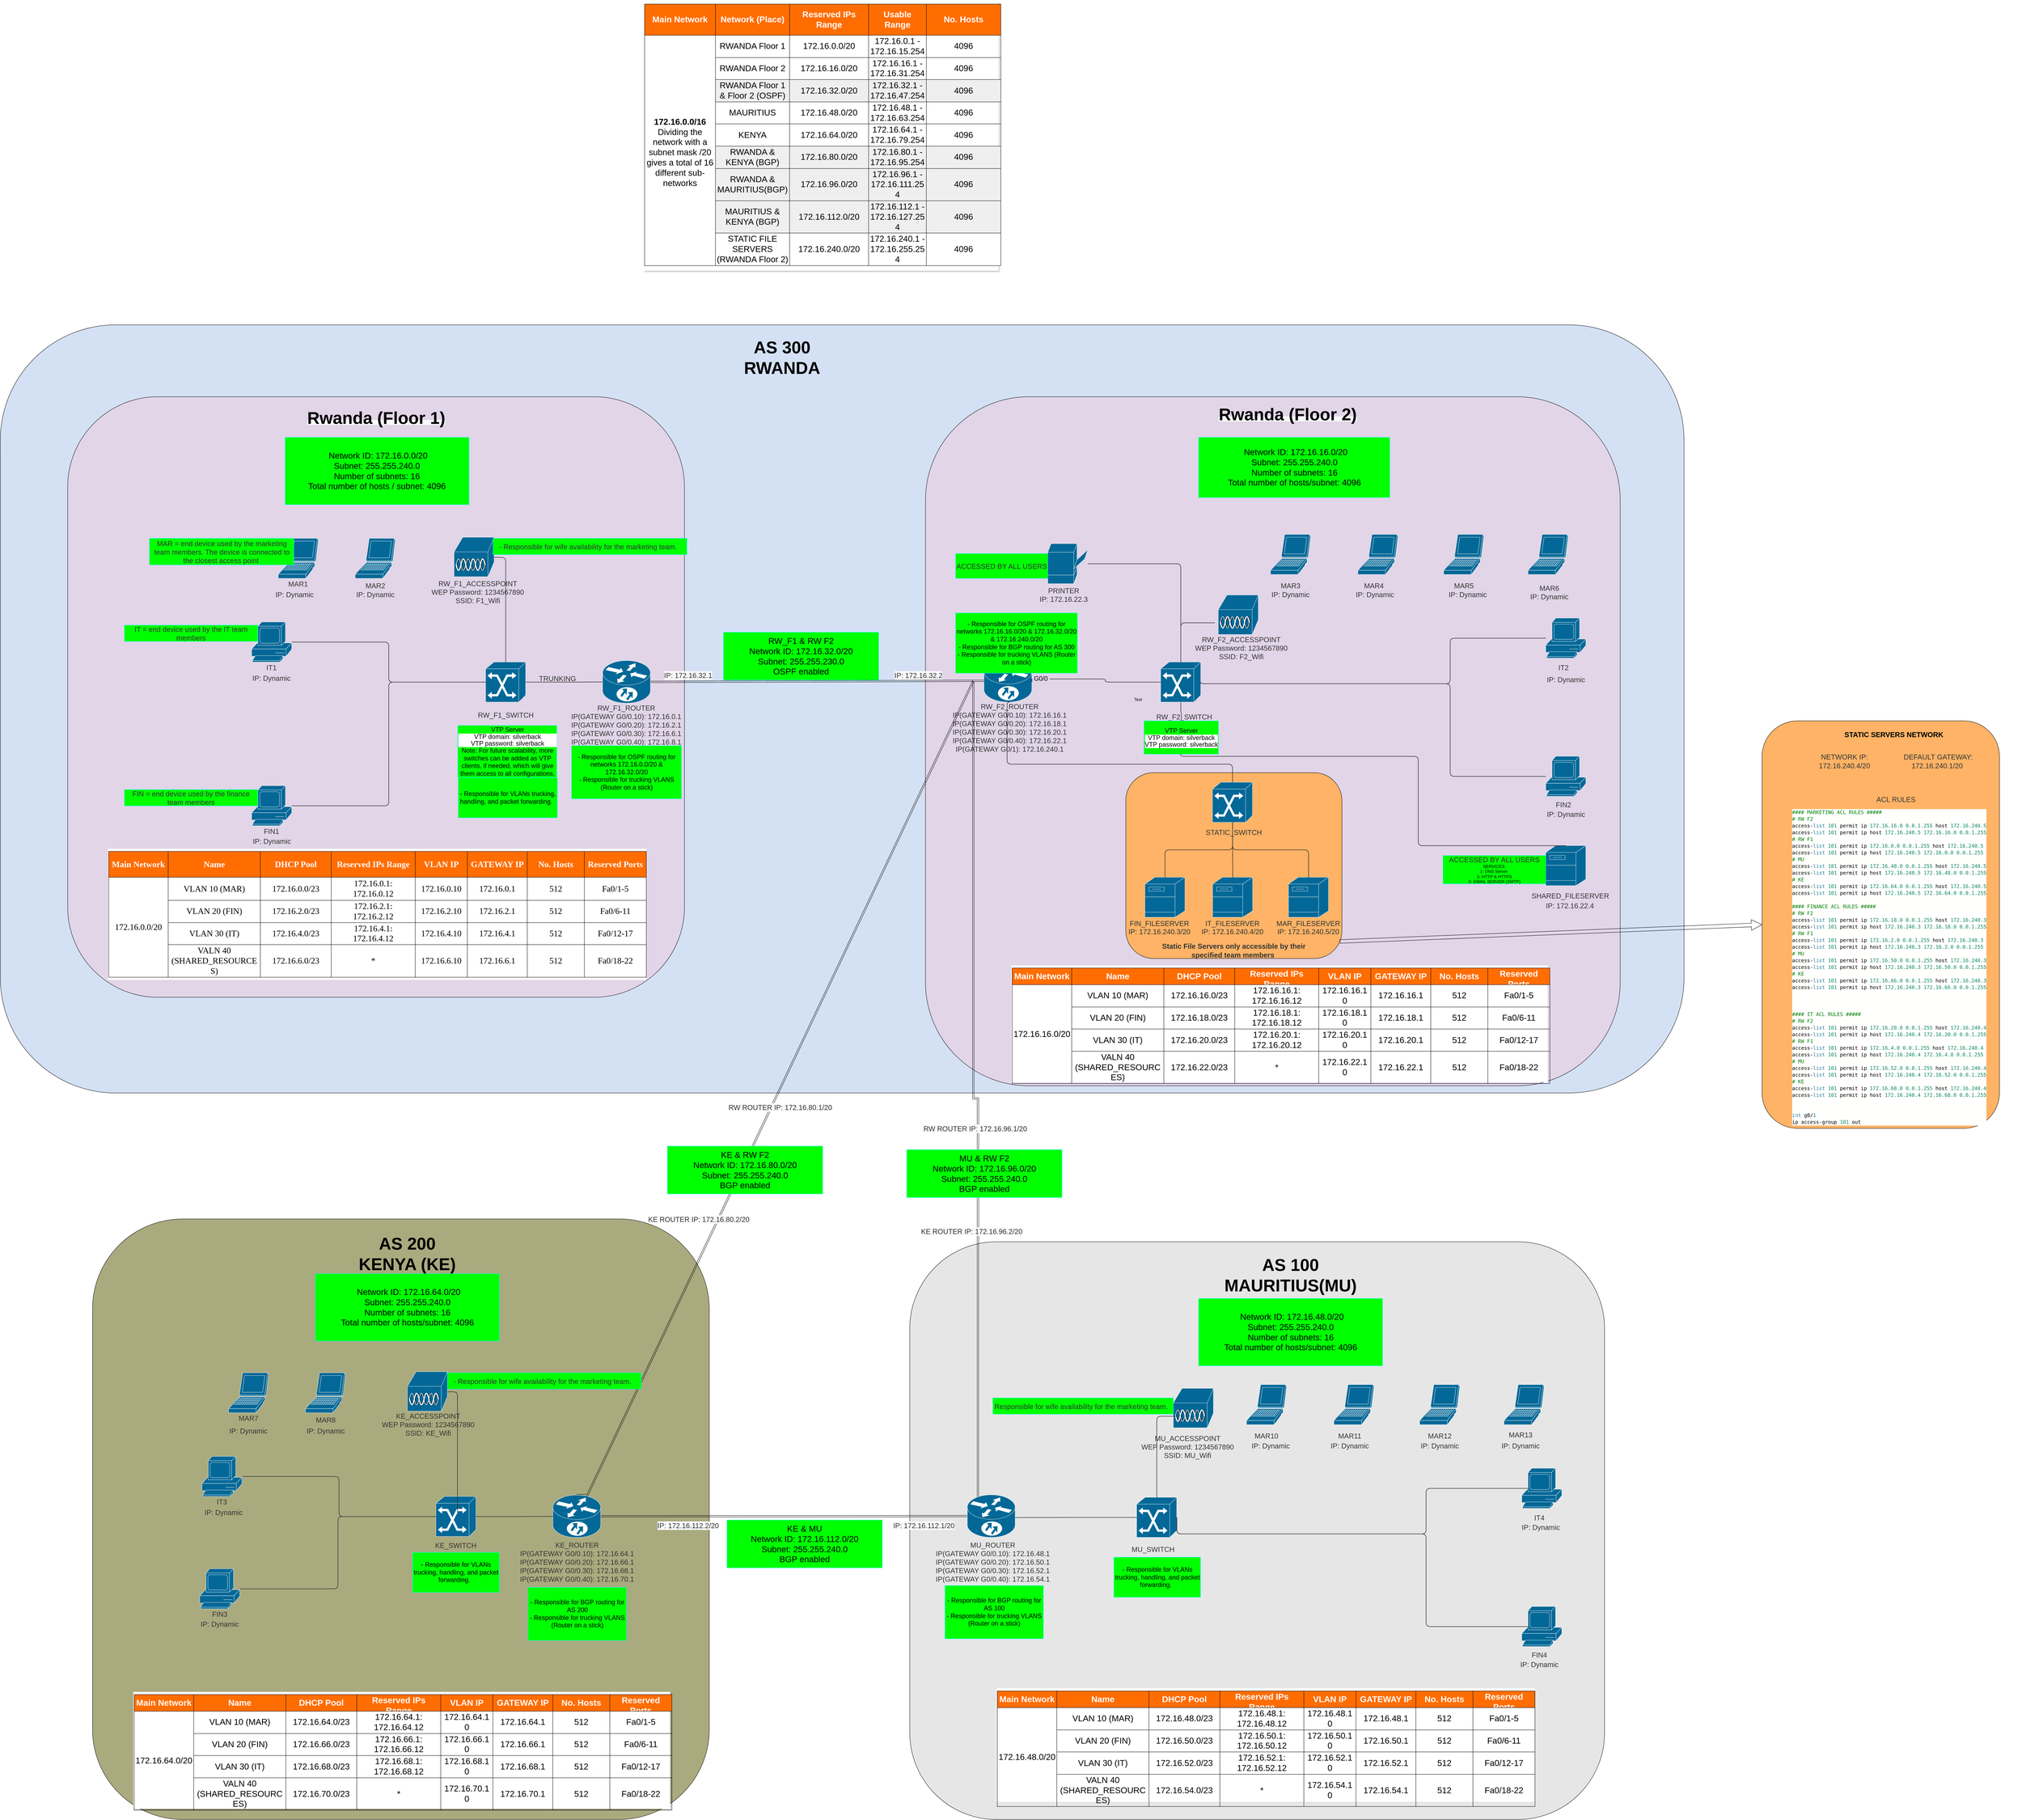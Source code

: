 <mxfile version="14.6.10" type="github">
  <diagram id="F6DAeWz7Sgy3D3tQku0R" name="Page-1">
    <mxGraphModel dx="7100" dy="4323" grid="1" gridSize="10" guides="1" tooltips="1" connect="1" arrows="1" fold="1" page="1" pageScale="1" pageWidth="850" pageHeight="1100" math="0" shadow="0">
      <root>
        <mxCell id="0" />
        <mxCell id="1" parent="0" />
        <mxCell id="cZ7O_1X_044rRjMRwtfp-25" value="" style="rounded=1;whiteSpace=wrap;html=1;fillColor=#D4E1F5;" vertex="1" parent="1">
          <mxGeometry x="-540" y="-17.25" width="4750" height="2167.25" as="geometry" />
        </mxCell>
        <mxCell id="8ed9XIQWzC79c0tnmQ3P-111" value="" style="rounded=1;whiteSpace=wrap;html=1;fillColor=#E1D5E7;" parent="1" vertex="1">
          <mxGeometry x="2070" y="185.5" width="1960" height="1944.5" as="geometry" />
        </mxCell>
        <mxCell id="F5loNVorTPceMhKPXW-f-25" value="" style="rounded=1;whiteSpace=wrap;html=1;fillColor=#FFB366;strokeColor=#000000;" parent="1" vertex="1">
          <mxGeometry x="2635" y="1246.25" width="610" height="524.5" as="geometry" />
        </mxCell>
        <mxCell id="8FbjyJ6miXhpgHFF32x5-6" value="" style="rounded=1;whiteSpace=wrap;html=1;fillColor=#aaaa7f;" parent="1" vertex="1">
          <mxGeometry x="-280" y="2505.5" width="1740" height="1694.5" as="geometry" />
        </mxCell>
        <mxCell id="Usrpdzci2_s5Gbklsa-7-121" value="" style="rounded=1;whiteSpace=wrap;html=1;fillColor=#E6E6E6;" parent="1" vertex="1">
          <mxGeometry x="2025.75" y="2570" width="1960" height="1630" as="geometry" />
        </mxCell>
        <mxCell id="8ed9XIQWzC79c0tnmQ3P-4" value="" style="rounded=1;whiteSpace=wrap;html=1;fillColor=#E1D5E7;" parent="1" vertex="1">
          <mxGeometry x="-350" y="185.5" width="1740" height="1694.5" as="geometry" />
        </mxCell>
        <UserObject label="FIN1" lucidchartObjectId="Bl0vFL-O7cU~" id="R9czVkcFzlXqYHZKievn-2">
          <mxCell style="html=1;overflow=block;blockSpacing=1;whiteSpace=wrap;strokeColor=none;fillColor=none;whiteSpace=wrap;fontSize=20;fontColor=#333333;align=center;spacing=0;strokeWidth=1.5;" parent="1" vertex="1">
            <mxGeometry x="135" y="1388" width="180" height="45" as="geometry" />
          </mxCell>
        </UserObject>
        <UserObject label="IT1" lucidchartObjectId="ol0vLUUZqzfP" id="R9czVkcFzlXqYHZKievn-3">
          <mxCell style="html=1;overflow=block;blockSpacing=1;whiteSpace=wrap;strokeColor=none;fillColor=none;whiteSpace=wrap;fontSize=20;fontColor=#333333;align=center;spacing=0;strokeWidth=1.5;" parent="1" vertex="1">
            <mxGeometry x="135" y="926" width="180" height="45" as="geometry" />
          </mxCell>
        </UserObject>
        <UserObject label="" lucidchartObjectId="_8ZvhjMvUJTv" id="R9czVkcFzlXqYHZKievn-4">
          <mxCell style="html=1;overflow=block;blockSpacing=1;whiteSpace=wrap;shape=mxgraph.cisco.routers.10700;verticalLabelPosition=bottom;verticalAlign=top;fillColor=#036897;strokeColor=#ffffff;whiteSpace=wrap;fontSize=13;align=center;spacing=0;strokeOpacity=100;fillOpacity=100;rounded=1;absoluteArcSize=1;arcSize=12;strokeWidth=0.8;" parent="1" vertex="1">
            <mxGeometry x="2235" y="927" width="135" height="120" as="geometry" />
          </mxCell>
        </UserObject>
        <UserObject label="" lucidchartObjectId="89ZvpVBgJGPB" id="R9czVkcFzlXqYHZKievn-7">
          <mxCell style="html=1;overflow=block;blockSpacing=1;whiteSpace=wrap;shape=mxgraph.cisco.computers_and_peripherals.laptop;verticalLabelPosition=bottom;verticalAlign=top;fillColor=#036897;strokeColor=#ffffff;whiteSpace=wrap;fontSize=13;align=center;spacing=0;strokeOpacity=100;fillOpacity=100;rounded=1;absoluteArcSize=1;arcSize=12;strokeWidth=0.8;" parent="1" vertex="1">
            <mxGeometry x="3043.5" y="574" width="113" height="113" as="geometry" />
          </mxCell>
        </UserObject>
        <UserObject label="" lucidchartObjectId="~9ZvYd.EeY0J" id="R9czVkcFzlXqYHZKievn-8">
          <mxCell style="html=1;overflow=block;blockSpacing=1;whiteSpace=wrap;shape=mxgraph.cisco.computers_and_peripherals.pc;verticalLabelPosition=bottom;verticalAlign=top;fillColor=#036897;strokeColor=#ffffff;whiteSpace=wrap;fontSize=13;align=center;spacing=0;strokeOpacity=100;fillOpacity=100;rounded=1;absoluteArcSize=1;arcSize=12;strokeWidth=0.8;" parent="1" vertex="1">
            <mxGeometry x="3820" y="810" width="113" height="113" as="geometry" />
          </mxCell>
        </UserObject>
        <UserObject label="" lucidchartObjectId="f-ZvLuABTvgu" id="R9czVkcFzlXqYHZKievn-9">
          <mxCell style="html=1;overflow=block;blockSpacing=1;whiteSpace=wrap;shape=mxgraph.cisco.computers_and_peripherals.printer;verticalLabelPosition=bottom;verticalAlign=top;fillColor=#036897;strokeColor=#ffffff;whiteSpace=wrap;fontSize=13;align=center;spacing=0;strokeOpacity=100;fillOpacity=100;rounded=1;absoluteArcSize=1;arcSize=12;strokeWidth=0.8;" parent="1" vertex="1">
            <mxGeometry x="2415" y="600" width="113" height="113" as="geometry" />
          </mxCell>
        </UserObject>
        <UserObject label="" lucidchartObjectId="a.Zv_2SgJKij" id="R9czVkcFzlXqYHZKievn-10">
          <mxCell style="html=1;overflow=block;blockSpacing=1;whiteSpace=wrap;shape=mxgraph.cisco.misc.access_point;verticalLabelPosition=bottom;verticalAlign=top;fillColor=#036897;strokeColor=#ffffff;whiteSpace=wrap;fontSize=13;align=center;spacing=0;strokeOpacity=100;fillOpacity=100;rounded=1;absoluteArcSize=1;arcSize=12;strokeWidth=0.8;" parent="1" vertex="1">
            <mxGeometry x="2896" y="745" width="113" height="113" as="geometry" />
          </mxCell>
        </UserObject>
        <UserObject label="" lucidchartObjectId="~.Zv7e6CAJx0" id="R9czVkcFzlXqYHZKievn-11">
          <mxCell style="html=1;overflow=block;blockSpacing=1;whiteSpace=wrap;shape=mxgraph.cisco.switches.atm_switch;verticalLabelPosition=bottom;verticalAlign=top;fillColor=#036897;strokeColor=#ffffff;whiteSpace=wrap;fontSize=13;align=center;spacing=0;strokeOpacity=100;fillOpacity=100;rounded=1;absoluteArcSize=1;arcSize=12;strokeWidth=0.8;" parent="1" vertex="1">
            <mxGeometry x="2733.5" y="934" width="113" height="113" as="geometry" />
          </mxCell>
        </UserObject>
        <UserObject label="" lucidchartObjectId="x~ZvL6rs3xKG" id="R9czVkcFzlXqYHZKievn-12">
          <mxCell style="html=1;overflow=block;blockSpacing=1;whiteSpace=wrap;shape=mxgraph.cisco.computers_and_peripherals.laptop;verticalLabelPosition=bottom;verticalAlign=top;fillColor=#036897;strokeColor=#ffffff;whiteSpace=wrap;fontSize=13;align=center;spacing=0;strokeOpacity=100;fillOpacity=100;rounded=1;absoluteArcSize=1;arcSize=12;strokeWidth=0.8;" parent="1" vertex="1">
            <mxGeometry x="3290" y="574" width="113" height="113" as="geometry" />
          </mxCell>
        </UserObject>
        <UserObject label="" lucidchartObjectId="x~Zv2IZ7_6Cm" id="R9czVkcFzlXqYHZKievn-13">
          <mxCell style="html=1;overflow=block;blockSpacing=1;whiteSpace=wrap;shape=mxgraph.cisco.computers_and_peripherals.laptop;verticalLabelPosition=bottom;verticalAlign=top;fillColor=#036897;strokeColor=#ffffff;whiteSpace=wrap;fontSize=13;align=center;spacing=0;strokeOpacity=100;fillOpacity=100;rounded=1;absoluteArcSize=1;arcSize=12;strokeWidth=0.8;" parent="1" vertex="1">
            <mxGeometry x="3532" y="574" width="113" height="113" as="geometry" />
          </mxCell>
        </UserObject>
        <UserObject label="" lucidchartObjectId="x~Zvemf0cMRI" id="R9czVkcFzlXqYHZKievn-14">
          <mxCell style="html=1;overflow=block;blockSpacing=1;whiteSpace=wrap;shape=mxgraph.cisco.computers_and_peripherals.laptop;verticalLabelPosition=bottom;verticalAlign=top;fillColor=#036897;strokeColor=#ffffff;whiteSpace=wrap;fontSize=13;align=center;spacing=0;strokeOpacity=100;fillOpacity=100;rounded=1;absoluteArcSize=1;arcSize=12;strokeWidth=0.8;" parent="1" vertex="1">
            <mxGeometry x="3770" y="574" width="113" height="113" as="geometry" />
          </mxCell>
        </UserObject>
        <UserObject label="" lucidchartObjectId="S~ZvKRJLcm~9" id="R9czVkcFzlXqYHZKievn-15">
          <mxCell style="html=1;overflow=block;blockSpacing=1;whiteSpace=wrap;shape=mxgraph.cisco.computers_and_peripherals.pc;verticalLabelPosition=bottom;verticalAlign=top;fillColor=#036897;strokeColor=#ffffff;whiteSpace=wrap;fontSize=13;align=center;spacing=0;strokeOpacity=100;fillOpacity=100;rounded=1;absoluteArcSize=1;arcSize=12;strokeWidth=0.8;" parent="1" vertex="1">
            <mxGeometry x="3820" y="1200" width="113" height="113" as="geometry" />
          </mxCell>
        </UserObject>
        <UserObject label="" lucidchartObjectId="8~Zv.3Twcq66" id="R9czVkcFzlXqYHZKievn-16">
          <mxCell style="html=1;overflow=block;blockSpacing=1;whiteSpace=wrap;shape=mxgraph.cisco.servers.fileserver;verticalLabelPosition=bottom;verticalAlign=top;fillColor=#036897;strokeColor=#ffffff;whiteSpace=wrap;fontSize=13;align=center;spacing=0;strokeOpacity=100;fillOpacity=100;rounded=1;absoluteArcSize=1;arcSize=12;strokeWidth=0.8;" parent="1" vertex="1">
            <mxGeometry x="3820" y="1452" width="113" height="113" as="geometry" />
          </mxCell>
        </UserObject>
        <mxCell id="cZ7O_1X_044rRjMRwtfp-4" style="edgeStyle=entityRelationEdgeStyle;shape=link;rounded=0;orthogonalLoop=1;jettySize=auto;html=1;exitX=1;exitY=0.5;exitDx=0;exitDy=0;exitPerimeter=0;entryX=0;entryY=0.5;entryDx=0;entryDy=0;entryPerimeter=0;elbow=vertical;" edge="1" parent="1" source="R9czVkcFzlXqYHZKievn-18" target="R9czVkcFzlXqYHZKievn-4">
          <mxGeometry relative="1" as="geometry" />
        </mxCell>
        <UserObject label="" lucidchartObjectId="Fa0vUqzTXVAy" id="R9czVkcFzlXqYHZKievn-18">
          <mxCell style="html=1;overflow=block;blockSpacing=1;whiteSpace=wrap;shape=mxgraph.cisco.routers.10700;verticalLabelPosition=bottom;verticalAlign=top;fillColor=#036897;strokeColor=#ffffff;whiteSpace=wrap;fontSize=13;align=center;spacing=0;strokeOpacity=100;fillOpacity=100;rounded=1;absoluteArcSize=1;arcSize=12;strokeWidth=0.8;" parent="1" vertex="1">
            <mxGeometry x="1159" y="930" width="135" height="120" as="geometry" />
          </mxCell>
        </UserObject>
        <UserObject label="" lucidchartObjectId="Fa0v1.z5N2Bv" id="R9czVkcFzlXqYHZKievn-19">
          <mxCell style="html=1;overflow=block;blockSpacing=1;whiteSpace=wrap;shape=mxgraph.cisco.computers_and_peripherals.pc;verticalLabelPosition=bottom;verticalAlign=top;fillColor=#036897;strokeColor=#ffffff;whiteSpace=wrap;fontSize=13;align=center;spacing=0;strokeOpacity=100;fillOpacity=100;rounded=1;absoluteArcSize=1;arcSize=12;strokeWidth=0.8;" parent="1" vertex="1">
            <mxGeometry x="169" y="821" width="113" height="113" as="geometry" />
          </mxCell>
        </UserObject>
        <UserObject label="" lucidchartObjectId="Fa0vgUvyg4_N" id="R9czVkcFzlXqYHZKievn-20">
          <mxCell style="html=1;overflow=block;blockSpacing=1;whiteSpace=wrap;shape=mxgraph.cisco.misc.access_point;verticalLabelPosition=bottom;verticalAlign=top;fillColor=#036897;strokeColor=#ffffff;whiteSpace=wrap;fontSize=13;align=center;spacing=0;strokeOpacity=100;fillOpacity=100;rounded=1;absoluteArcSize=1;arcSize=12;strokeWidth=0.8;" parent="1" vertex="1">
            <mxGeometry x="740" y="582" width="113" height="113" as="geometry" />
          </mxCell>
        </UserObject>
        <UserObject label="" lucidchartObjectId="Fa0vYTzkJ_Io" id="R9czVkcFzlXqYHZKievn-21">
          <mxCell style="html=1;overflow=block;blockSpacing=1;whiteSpace=wrap;shape=mxgraph.cisco.switches.atm_switch;verticalLabelPosition=bottom;verticalAlign=top;fillColor=#036897;strokeColor=#ffffff;whiteSpace=wrap;fontSize=13;align=center;spacing=0;strokeOpacity=100;fillOpacity=100;rounded=1;absoluteArcSize=1;arcSize=12;strokeWidth=0.8;" parent="1" vertex="1">
            <mxGeometry x="829" y="934" width="113" height="113" as="geometry" />
          </mxCell>
        </UserObject>
        <UserObject label="" lucidchartObjectId="Fa0vYPe0pVfK" id="R9czVkcFzlXqYHZKievn-22">
          <mxCell style="html=1;overflow=block;blockSpacing=1;whiteSpace=wrap;shape=mxgraph.cisco.computers_and_peripherals.laptop;verticalLabelPosition=bottom;verticalAlign=top;fillColor=#036897;strokeColor=#ffffff;whiteSpace=wrap;fontSize=13;align=center;spacing=0;strokeOpacity=100;fillOpacity=100;rounded=1;absoluteArcSize=1;arcSize=12;strokeWidth=0.8;" parent="1" vertex="1">
            <mxGeometry x="244" y="585" width="113" height="113" as="geometry" />
          </mxCell>
        </UserObject>
        <UserObject label="" lucidchartObjectId="Fa0v2TP8G.dA" id="R9czVkcFzlXqYHZKievn-23">
          <mxCell style="html=1;overflow=block;blockSpacing=1;whiteSpace=wrap;shape=mxgraph.cisco.computers_and_peripherals.laptop;verticalLabelPosition=bottom;verticalAlign=top;fillColor=#036897;strokeColor=#ffffff;whiteSpace=wrap;fontSize=13;align=center;spacing=0;strokeOpacity=100;fillOpacity=100;rounded=1;absoluteArcSize=1;arcSize=12;strokeWidth=0.8;" parent="1" vertex="1">
            <mxGeometry x="461" y="585" width="113" height="113" as="geometry" />
          </mxCell>
        </UserObject>
        <UserObject label="" lucidchartObjectId="Fa0vRumDxt9f" id="R9czVkcFzlXqYHZKievn-24">
          <mxCell style="html=1;overflow=block;blockSpacing=1;whiteSpace=wrap;shape=mxgraph.cisco.computers_and_peripherals.pc;verticalLabelPosition=bottom;verticalAlign=top;fillColor=#036897;strokeColor=#ffffff;whiteSpace=wrap;fontSize=13;align=center;spacing=0;strokeOpacity=100;fillOpacity=100;rounded=1;absoluteArcSize=1;arcSize=12;strokeWidth=0.8;" parent="1" vertex="1">
            <mxGeometry x="169" y="1283" width="113" height="113" as="geometry" />
          </mxCell>
        </UserObject>
        <UserObject label="" lucidchartObjectId="rh0vMwOyCqXF" id="R9czVkcFzlXqYHZKievn-25">
          <mxCell style="html=1;jettySize=18;whiteSpace=wrap;overflow=block;blockSpacing=1;fontSize=13;strokeColor=#333333;strokeOpacity=100;strokeWidth=1.5;rounded=1;arcSize=24;edgeStyle=orthogonalEdgeStyle;startArrow=none;;endArrow=none;;exitX=1;exitY=0.5;exitPerimeter=0;entryX=0;entryY=0.5;entryPerimeter=0;" parent="1" source="R9czVkcFzlXqYHZKievn-19" target="R9czVkcFzlXqYHZKievn-21" edge="1">
            <mxGeometry width="100" height="100" relative="1" as="geometry">
              <Array as="points" />
            </mxGeometry>
          </mxCell>
        </UserObject>
        <UserObject label="" lucidchartObjectId="Th0v7P4lw3sR" id="R9czVkcFzlXqYHZKievn-26">
          <mxCell style="html=1;jettySize=18;whiteSpace=wrap;overflow=block;blockSpacing=1;fontSize=13;strokeColor=#333333;strokeOpacity=100;strokeWidth=1.5;rounded=1;arcSize=24;edgeStyle=orthogonalEdgeStyle;startArrow=none;;endArrow=none;;exitX=1;exitY=0.5;exitPerimeter=0;entryX=0;entryY=0.5;entryPerimeter=0;" parent="1" source="R9czVkcFzlXqYHZKievn-24" target="R9czVkcFzlXqYHZKievn-21" edge="1">
            <mxGeometry width="100" height="100" relative="1" as="geometry">
              <Array as="points" />
            </mxGeometry>
          </mxCell>
        </UserObject>
        <UserObject label="" lucidchartObjectId="Xh0vCYX2FiF2" id="R9czVkcFzlXqYHZKievn-27">
          <mxCell style="html=1;jettySize=18;whiteSpace=wrap;overflow=block;blockSpacing=1;fontSize=13;strokeColor=#333333;strokeOpacity=100;strokeWidth=1.5;rounded=1;arcSize=24;edgeStyle=orthogonalEdgeStyle;startArrow=none;;endArrow=none;;exitX=1;exitY=0.5;exitPerimeter=0;entryX=0;entryY=0.5;entryPerimeter=0;" parent="1" source="R9czVkcFzlXqYHZKievn-21" target="R9czVkcFzlXqYHZKievn-18" edge="1">
            <mxGeometry width="100" height="100" relative="1" as="geometry">
              <Array as="points" />
            </mxGeometry>
          </mxCell>
        </UserObject>
        <UserObject label="" lucidchartObjectId="2h0vWvxrwZ5h" id="R9czVkcFzlXqYHZKievn-28">
          <mxCell style="html=1;jettySize=18;whiteSpace=wrap;overflow=block;blockSpacing=1;fontSize=13;strokeColor=#333333;strokeOpacity=100;strokeWidth=1.5;rounded=1;arcSize=24;edgeStyle=orthogonalEdgeStyle;startArrow=none;;endArrow=none;;exitX=0;exitY=0.5;exitPerimeter=0;entryX=1;entryY=0.531;entryPerimeter=0;" parent="1" source="F5loNVorTPceMhKPXW-f-4" target="R9czVkcFzlXqYHZKievn-4" edge="1">
            <mxGeometry width="100" height="100" relative="1" as="geometry">
              <Array as="points" />
            </mxGeometry>
          </mxCell>
        </UserObject>
        <UserObject label="" lucidchartObjectId="6h0vMV6uCs31" id="R9czVkcFzlXqYHZKievn-29">
          <mxCell style="html=1;jettySize=18;whiteSpace=wrap;overflow=block;blockSpacing=1;fontSize=13;strokeColor=#333333;strokeOpacity=100;strokeWidth=1.5;rounded=1;arcSize=24;edgeStyle=orthogonalEdgeStyle;startArrow=none;;endArrow=none;;exitX=0;exitY=0.5;exitPerimeter=0;entryX=1;entryY=0.5;entryPerimeter=0;" parent="1" source="R9czVkcFzlXqYHZKievn-8" target="R9czVkcFzlXqYHZKievn-11" edge="1">
            <mxGeometry width="100" height="100" relative="1" as="geometry">
              <Array as="points">
                <mxPoint x="3550" y="867" />
                <mxPoint x="3550" y="995" />
              </Array>
            </mxGeometry>
          </mxCell>
        </UserObject>
        <UserObject label="" lucidchartObjectId="_h0vM~qiI7aD" id="R9czVkcFzlXqYHZKievn-30">
          <mxCell style="html=1;jettySize=18;whiteSpace=wrap;overflow=block;blockSpacing=1;fontSize=13;strokeColor=#333333;strokeOpacity=100;strokeWidth=1.5;rounded=1;arcSize=24;edgeStyle=orthogonalEdgeStyle;startArrow=none;;endArrow=none;;exitX=0;exitY=0.5;exitPerimeter=0;entryX=1;entryY=0.5;entryPerimeter=0;" parent="1" source="R9czVkcFzlXqYHZKievn-15" target="R9czVkcFzlXqYHZKievn-11" edge="1">
            <mxGeometry width="100" height="100" relative="1" as="geometry">
              <Array as="points">
                <mxPoint x="3550" y="1257" />
                <mxPoint x="3550" y="995" />
              </Array>
            </mxGeometry>
          </mxCell>
        </UserObject>
        <UserObject label="" lucidchartObjectId="5i0v0-UYV.H8" id="R9czVkcFzlXqYHZKievn-31">
          <mxCell style="html=1;jettySize=18;whiteSpace=wrap;overflow=block;blockSpacing=1;fontSize=13;strokeColor=#333333;strokeOpacity=100;strokeWidth=1.5;rounded=1;arcSize=24;edgeStyle=orthogonalEdgeStyle;startArrow=none;;endArrow=none;;exitX=0.5;exitY=0;exitPerimeter=0;entryX=0.5;entryY=1;entryPerimeter=0;" parent="1" source="R9czVkcFzlXqYHZKievn-69" target="R9czVkcFzlXqYHZKievn-11" edge="1">
            <mxGeometry width="100" height="100" relative="1" as="geometry">
              <Array as="points" />
            </mxGeometry>
          </mxCell>
        </UserObject>
        <UserObject label="IT2" lucidchartObjectId="Yl0vp-xNKka2" id="R9czVkcFzlXqYHZKievn-35">
          <mxCell style="html=1;overflow=block;blockSpacing=1;whiteSpace=wrap;strokeColor=none;fillColor=none;whiteSpace=wrap;fontSize=20;fontColor=#333333;align=center;spacing=0;strokeWidth=1.5;" parent="1" vertex="1">
            <mxGeometry x="3780" y="926" width="180" height="45" as="geometry" />
          </mxCell>
        </UserObject>
        <UserObject label="FIN2" lucidchartObjectId="Yl0vR3A6k4xC" id="R9czVkcFzlXqYHZKievn-36">
          <mxCell style="html=1;overflow=block;blockSpacing=1;whiteSpace=wrap;strokeColor=none;fillColor=none;whiteSpace=wrap;fontSize=20;fontColor=#333333;align=center;spacing=0;strokeWidth=1.5;" parent="1" vertex="1">
            <mxGeometry x="3780" y="1313" width="180" height="45" as="geometry" />
          </mxCell>
        </UserObject>
        <UserObject label="RW_F2_ROUTER&lt;br&gt;IP(GATEWAY G0/0.10): 172.16.16.1&lt;br&gt;IP(GATEWAY G0/0.20): 172.16.18.1&lt;br&gt;IP(GATEWAY G0/0.30): 172.16.20.1&lt;br&gt;IP(GATEWAY G0/0.40): 172.16.22.1&lt;br&gt;IP(GATEWAY G0/1): 172.16.240.1" lucidchartObjectId="om0v5oPt-WHp" id="R9czVkcFzlXqYHZKievn-37">
          <mxCell style="html=1;overflow=block;blockSpacing=1;whiteSpace=wrap;strokeColor=none;fillColor=none;whiteSpace=wrap;fontSize=20;fontColor=#333333;align=center;spacing=0;strokeWidth=1.5;" parent="1" vertex="1">
            <mxGeometry x="2025.75" y="1047" width="562.5" height="45" as="geometry" />
          </mxCell>
        </UserObject>
        <UserObject label="RW_F1_ROUTER&lt;br&gt;IP(GATEWAY G0/0.10): 172.16.0.1&lt;br&gt;IP(GATEWAY G0/0.20): 172.16.2.1&lt;br&gt;IP(GATEWAY G0/0.30): 172.16.6.1&lt;br&gt;IP(GATEWAY G0/0.40): 172.16.8.1" lucidchartObjectId="Am0vesmMUWY~" id="R9czVkcFzlXqYHZKievn-38">
          <mxCell style="html=1;overflow=block;blockSpacing=1;whiteSpace=wrap;strokeColor=none;fillColor=none;whiteSpace=wrap;fontSize=20;fontColor=#333333;align=center;spacing=0;strokeWidth=1.5;" parent="1" vertex="1">
            <mxGeometry x="1031.38" y="1051" width="390.25" height="110" as="geometry" />
          </mxCell>
        </UserObject>
        <UserObject label="MAR1" lucidchartObjectId="Dn0viB4DWLMl" id="R9czVkcFzlXqYHZKievn-39">
          <mxCell style="html=1;overflow=block;blockSpacing=1;whiteSpace=wrap;strokeColor=none;fillColor=none;whiteSpace=wrap;fontSize=20;fontColor=#333333;align=center;spacing=0;strokeWidth=1.5;" parent="1" vertex="1">
            <mxGeometry x="210" y="690" width="180" height="45" as="geometry" />
          </mxCell>
        </UserObject>
        <UserObject label="MAR2" lucidchartObjectId="Zn0vEOYEDHU~" id="R9czVkcFzlXqYHZKievn-40">
          <mxCell style="html=1;overflow=block;blockSpacing=1;whiteSpace=wrap;strokeColor=none;fillColor=none;whiteSpace=wrap;fontSize=20;fontColor=#333333;align=center;spacing=0;strokeWidth=1.5;" parent="1" vertex="1">
            <mxGeometry x="428.25" y="695" width="180" height="45" as="geometry" />
          </mxCell>
        </UserObject>
        <UserObject label="RW_F1_ACCESSPOINT&lt;br&gt;WEP Password:&amp;nbsp;1234567890&lt;br&gt;SSID:&amp;nbsp;F1_Wifi" lucidchartObjectId=".n0v6r6qx0r2" id="R9czVkcFzlXqYHZKievn-41">
          <mxCell style="html=1;overflow=block;blockSpacing=1;whiteSpace=wrap;strokeColor=none;fillColor=none;whiteSpace=wrap;fontSize=20;fontColor=#333333;align=center;spacing=0;strokeWidth=1.5;" parent="1" vertex="1">
            <mxGeometry x="672" y="700" width="270" height="45" as="geometry" />
          </mxCell>
        </UserObject>
        <UserObject label="RW_F1_SWITCH" lucidchartObjectId="to0vsYJvOKUJ" id="R9czVkcFzlXqYHZKievn-42">
          <mxCell style="html=1;overflow=block;blockSpacing=1;whiteSpace=wrap;strokeColor=none;fillColor=none;whiteSpace=wrap;fontSize=20;fontColor=#333333;align=center;spacing=0;strokeWidth=1.5;" parent="1" vertex="1">
            <mxGeometry x="795.5" y="1060" width="180" height="45" as="geometry" />
          </mxCell>
        </UserObject>
        <UserObject label="PRINTER&lt;br&gt;IP: 172.16.22.3" lucidchartObjectId="Qo0vA_yhYyZS" id="R9czVkcFzlXqYHZKievn-44">
          <mxCell style="html=1;overflow=block;blockSpacing=1;whiteSpace=wrap;strokeColor=none;fillColor=none;whiteSpace=wrap;fontSize=20;fontColor=#333333;align=center;spacing=0;strokeWidth=1.5;" parent="1" vertex="1">
            <mxGeometry x="2370" y="720" width="180" height="45" as="geometry" />
          </mxCell>
        </UserObject>
        <UserObject label="SHARED_FILESERVER" lucidchartObjectId="Ip0v6euqEYLq" id="R9czVkcFzlXqYHZKievn-48">
          <mxCell style="html=1;overflow=block;blockSpacing=1;whiteSpace=wrap;strokeColor=none;fillColor=none;whiteSpace=wrap;fontSize=20;fontColor=#333333;align=center;spacing=0;strokeWidth=1.5;" parent="1" vertex="1">
            <mxGeometry x="3780" y="1570" width="180" height="45" as="geometry" />
          </mxCell>
        </UserObject>
        <UserObject label="RW_F2_ACCESSPOINT&lt;br&gt;WEP Password:&amp;nbsp;1234567890&lt;br&gt;SSID:&amp;nbsp;F2_Wifi" lucidchartObjectId="aq0vyQOjYn.D" id="R9czVkcFzlXqYHZKievn-49">
          <mxCell style="html=1;overflow=block;blockSpacing=1;whiteSpace=wrap;strokeColor=none;fillColor=none;whiteSpace=wrap;fontSize=20;fontColor=#333333;align=center;spacing=0;strokeWidth=1.5;" parent="1" vertex="1">
            <mxGeometry x="2820" y="858" width="281.75" height="45" as="geometry" />
          </mxCell>
        </UserObject>
        <UserObject label="MAR3" lucidchartObjectId="_q0vCnCS0Tuj" id="R9czVkcFzlXqYHZKievn-50">
          <mxCell style="html=1;overflow=block;blockSpacing=1;whiteSpace=wrap;strokeColor=none;fillColor=none;whiteSpace=wrap;fontSize=20;fontColor=#333333;align=center;spacing=0;strokeWidth=1.5;" parent="1" vertex="1">
            <mxGeometry x="3010" y="695" width="180" height="45" as="geometry" />
          </mxCell>
        </UserObject>
        <UserObject label="MAR4" lucidchartObjectId="gr0vdpOrhEN0" id="R9czVkcFzlXqYHZKievn-51">
          <mxCell style="html=1;overflow=block;blockSpacing=1;whiteSpace=wrap;strokeColor=none;fillColor=none;whiteSpace=wrap;fontSize=20;fontColor=#333333;align=center;spacing=0;strokeWidth=1.5;" parent="1" vertex="1">
            <mxGeometry x="3245" y="695" width="180" height="45" as="geometry" />
          </mxCell>
        </UserObject>
        <UserObject label="MAR5" lucidchartObjectId="Br0vibU3P18z" id="R9czVkcFzlXqYHZKievn-52">
          <mxCell style="html=1;overflow=block;blockSpacing=1;whiteSpace=wrap;strokeColor=none;fillColor=none;whiteSpace=wrap;fontSize=20;fontColor=#333333;align=center;spacing=0;strokeWidth=1.5;" parent="1" vertex="1">
            <mxGeometry x="3498.5" y="695" width="180" height="45" as="geometry" />
          </mxCell>
        </UserObject>
        <mxCell id="R9czVkcFzlXqYHZKievn-57" value="&lt;font style=&quot;font-size: 48px&quot;&gt;&lt;br&gt;&lt;/font&gt;" style="text;html=1;align=center;verticalAlign=middle;resizable=0;points=[];autosize=1;" parent="1" vertex="1">
          <mxGeometry x="710" y="320" width="20" height="30" as="geometry" />
        </mxCell>
        <mxCell id="R9czVkcFzlXqYHZKievn-58" value="&lt;font style=&quot;font-size: 48px&quot;&gt;&lt;br&gt;&lt;/font&gt;" style="text;html=1;align=center;verticalAlign=middle;resizable=0;points=[];autosize=1;" parent="1" vertex="1">
          <mxGeometry x="2381" y="425.5" width="20" height="30" as="geometry" />
        </mxCell>
        <mxCell id="R9czVkcFzlXqYHZKievn-59" value="&lt;font style=&quot;font-size: 18px&quot;&gt;VTP Server&lt;br&gt;&lt;div style=&quot;background-color: rgb(255 , 255 , 254) ; line-height: 19px&quot;&gt;&lt;div&gt;VTP domain: silverback&lt;/div&gt;&lt;div&gt;VTP password: silverback&lt;/div&gt;&lt;/div&gt;Note: For future scalability, more switches can be added as VTP clients, if needed, which will give them access to all configurations.&lt;/font&gt;" style="whiteSpace=wrap;html=1;strokeColor=#00FFFF;fillColor=#00FF00;" parent="1" vertex="1">
          <mxGeometry x="750.5" y="1113" width="279.5" height="147" as="geometry" />
        </mxCell>
        <mxCell id="R9czVkcFzlXqYHZKievn-62" value="&lt;font&gt;&lt;font style=&quot;font-size: 24px&quot;&gt;&amp;nbsp;Network ID: 172.16.0.0/20&lt;br&gt;Subnet: 255.255.240.0&lt;br&gt;Number of subnets: 16&lt;br&gt;Total number of hosts / subnet: 4096&lt;/font&gt;&lt;br&gt;&lt;/font&gt;" style="whiteSpace=wrap;html=1;strokeColor=#00FFFF;fillColor=#00FF00;" parent="1" vertex="1">
          <mxGeometry x="263.38" y="300" width="519" height="190" as="geometry" />
        </mxCell>
        <mxCell id="R9czVkcFzlXqYHZKievn-65" value="&lt;font&gt;&lt;font style=&quot;font-size: 24px&quot;&gt;RW_F1 &amp;amp; RW F2&lt;br&gt;Network ID: 172.16.32.0/20&lt;br&gt;Subnet: 255.255.230.0&lt;br&gt;&lt;/font&gt;&lt;span style=&quot;font-size: 24px&quot;&gt;OSPF enabled&lt;/span&gt;&lt;br&gt;&lt;/font&gt;" style="whiteSpace=wrap;html=1;strokeColor=#00FFFF;fillColor=#00FF00;" parent="1" vertex="1">
          <mxGeometry x="1500" y="850" width="438" height="135" as="geometry" />
        </mxCell>
        <UserObject label="" lucidchartObjectId="Qj0vV6jSTBdh" id="R9czVkcFzlXqYHZKievn-66">
          <mxCell style="html=1;jettySize=18;whiteSpace=wrap;overflow=block;blockSpacing=1;fontSize=13;strokeColor=#333333;strokeOpacity=100;strokeWidth=1.5;rounded=1;arcSize=24;edgeStyle=orthogonalEdgeStyle;startArrow=none;;endArrow=none;;exitX=1;exitY=0.5;exitPerimeter=0;entryX=0.5;entryY=0;entryPerimeter=0;entryDx=0;entryDy=0;" parent="1" source="R9czVkcFzlXqYHZKievn-9" target="R9czVkcFzlXqYHZKievn-11" edge="1">
            <mxGeometry width="100" height="100" relative="1" as="geometry">
              <Array as="points" />
              <mxPoint x="2333" y="626.5" as="sourcePoint" />
              <mxPoint x="2471.5" y="938" as="targetPoint" />
            </mxGeometry>
          </mxCell>
        </UserObject>
        <UserObject label="" lucidchartObjectId="Qj0vV6jSTBdh" id="R9czVkcFzlXqYHZKievn-67">
          <mxCell style="html=1;jettySize=18;whiteSpace=wrap;overflow=block;blockSpacing=1;fontSize=13;strokeColor=#333333;strokeOpacity=100;strokeWidth=1.5;rounded=1;arcSize=24;edgeStyle=orthogonalEdgeStyle;startArrow=none;;endArrow=none;;exitX=-0.088;exitY=0.691;exitPerimeter=0;entryX=0.5;entryY=0;entryPerimeter=0;exitDx=0;exitDy=0;entryDx=0;entryDy=0;" parent="1" source="R9czVkcFzlXqYHZKievn-10" target="R9czVkcFzlXqYHZKievn-11" edge="1">
            <mxGeometry width="100" height="100" relative="1" as="geometry">
              <Array as="points" />
              <mxPoint x="2278" y="651.5" as="sourcePoint" />
              <mxPoint x="2490" y="884" as="targetPoint" />
            </mxGeometry>
          </mxCell>
        </UserObject>
        <UserObject label="" lucidchartObjectId="Qj0vV6jSTBdh" id="R9czVkcFzlXqYHZKievn-68">
          <mxCell style="html=1;jettySize=18;whiteSpace=wrap;overflow=block;blockSpacing=1;fontSize=13;strokeColor=#333333;strokeOpacity=100;strokeWidth=1.5;rounded=1;arcSize=24;edgeStyle=orthogonalEdgeStyle;startArrow=none;;endArrow=none;;exitX=1;exitY=0.5;exitDx=0;exitDy=0;exitPerimeter=0;" parent="1" source="R9czVkcFzlXqYHZKievn-20" target="R9czVkcFzlXqYHZKievn-21" edge="1">
            <mxGeometry width="100" height="100" relative="1" as="geometry">
              <Array as="points" />
              <mxPoint x="710" y="642" as="sourcePoint" />
              <mxPoint x="894" y="938" as="targetPoint" />
            </mxGeometry>
          </mxCell>
        </UserObject>
        <mxCell id="8ed9XIQWzC79c0tnmQ3P-5" value="&lt;span style=&quot;color: rgb(0 , 0 , 0) ; font-family: &amp;#34;helvetica&amp;#34; ; font-style: normal ; letter-spacing: normal ; text-indent: 0px ; text-transform: none ; word-spacing: 0px ; background-color: rgb(248 , 249 , 250) ; display: inline ; float: none&quot;&gt;&lt;font style=&quot;font-size: 48px&quot;&gt;&lt;b&gt;Rwanda (Floor 1)&lt;/b&gt;&lt;/font&gt;&lt;/span&gt;" style="text;whiteSpace=wrap;html=1;align=center;" parent="1" vertex="1">
          <mxGeometry x="297.5" y="210" width="445" height="80" as="geometry" />
        </mxCell>
        <mxCell id="8ed9XIQWzC79c0tnmQ3P-112" value="&lt;span style=&quot;color: rgb(0 , 0 , 0) ; font-family: &amp;#34;helvetica&amp;#34; ; font-style: normal ; letter-spacing: normal ; text-indent: 0px ; text-transform: none ; word-spacing: 0px ; background-color: rgb(248 , 249 , 250) ; display: inline ; float: none&quot;&gt;&lt;font style=&quot;font-size: 48px&quot;&gt;&lt;b&gt;Rwanda (Floor 2)&lt;/b&gt;&lt;/font&gt;&lt;/span&gt;" style="text;whiteSpace=wrap;html=1;align=center;" parent="1" vertex="1">
          <mxGeometry x="2846.5" y="200" width="490" height="80" as="geometry" />
        </mxCell>
        <UserObject label="FIN3" lucidchartObjectId="Bl0vFL-O7cU~" id="Usrpdzci2_s5Gbklsa-7-1">
          <mxCell style="html=1;overflow=block;blockSpacing=1;whiteSpace=wrap;strokeColor=none;fillColor=none;whiteSpace=wrap;fontSize=20;fontColor=#333333;align=center;spacing=0;strokeWidth=1.5;" parent="1" vertex="1">
            <mxGeometry x="-11.5" y="3597.5" width="180" height="45" as="geometry" />
          </mxCell>
        </UserObject>
        <UserObject label="IT3" lucidchartObjectId="ol0vLUUZqzfP" id="Usrpdzci2_s5Gbklsa-7-2">
          <mxCell style="html=1;overflow=block;blockSpacing=1;whiteSpace=wrap;strokeColor=none;fillColor=none;whiteSpace=wrap;fontSize=20;fontColor=#333333;align=center;spacing=0;strokeWidth=1.5;" parent="1" vertex="1">
            <mxGeometry x="-5.25" y="3280.5" width="180" height="45" as="geometry" />
          </mxCell>
        </UserObject>
        <mxCell id="cZ7O_1X_044rRjMRwtfp-1" style="edgeStyle=entityRelationEdgeStyle;rounded=0;orthogonalLoop=1;jettySize=auto;html=1;exitX=1;exitY=0.5;exitDx=0;exitDy=0;exitPerimeter=0;entryX=0;entryY=0.5;entryDx=0;entryDy=0;entryPerimeter=0;shape=link;" edge="1" parent="1" source="Usrpdzci2_s5Gbklsa-7-3" target="Usrpdzci2_s5Gbklsa-7-19">
          <mxGeometry relative="1" as="geometry" />
        </mxCell>
        <mxCell id="cZ7O_1X_044rRjMRwtfp-10" style="edgeStyle=entityRelationEdgeStyle;shape=link;rounded=0;orthogonalLoop=1;jettySize=auto;html=1;exitX=0.5;exitY=0;exitDx=0;exitDy=0;exitPerimeter=0;" edge="1" parent="1" source="Usrpdzci2_s5Gbklsa-7-3" target="R9czVkcFzlXqYHZKievn-4">
          <mxGeometry relative="1" as="geometry" />
        </mxCell>
        <UserObject label="" lucidchartObjectId="Fa0vUqzTXVAy" id="Usrpdzci2_s5Gbklsa-7-3">
          <mxCell style="html=1;overflow=block;blockSpacing=1;whiteSpace=wrap;shape=mxgraph.cisco.routers.10700;verticalLabelPosition=bottom;verticalAlign=top;fillColor=#036897;strokeColor=#ffffff;whiteSpace=wrap;fontSize=13;align=center;spacing=0;strokeOpacity=100;fillOpacity=100;rounded=1;absoluteArcSize=1;arcSize=12;strokeWidth=0.8;" parent="1" vertex="1">
            <mxGeometry x="1018.75" y="3284.5" width="135" height="120" as="geometry" />
          </mxCell>
        </UserObject>
        <UserObject label="" lucidchartObjectId="Fa0v1.z5N2Bv" id="Usrpdzci2_s5Gbklsa-7-4">
          <mxCell style="html=1;overflow=block;blockSpacing=1;whiteSpace=wrap;shape=mxgraph.cisco.computers_and_peripherals.pc;verticalLabelPosition=bottom;verticalAlign=top;fillColor=#036897;strokeColor=#ffffff;whiteSpace=wrap;fontSize=13;align=center;spacing=0;strokeOpacity=100;fillOpacity=100;rounded=1;absoluteArcSize=1;arcSize=12;strokeWidth=0.8;" parent="1" vertex="1">
            <mxGeometry x="28.75" y="3175.5" width="113" height="113" as="geometry" />
          </mxCell>
        </UserObject>
        <UserObject label="" lucidchartObjectId="Fa0vgUvyg4_N" id="Usrpdzci2_s5Gbklsa-7-5">
          <mxCell style="html=1;overflow=block;blockSpacing=1;whiteSpace=wrap;shape=mxgraph.cisco.misc.access_point;verticalLabelPosition=bottom;verticalAlign=top;fillColor=#036897;strokeColor=#ffffff;whiteSpace=wrap;fontSize=13;align=center;spacing=0;strokeOpacity=100;fillOpacity=100;rounded=1;absoluteArcSize=1;arcSize=12;strokeWidth=0.8;" parent="1" vertex="1">
            <mxGeometry x="608.25" y="2936.5" width="113" height="113" as="geometry" />
          </mxCell>
        </UserObject>
        <UserObject label="" lucidchartObjectId="Fa0vYTzkJ_Io" id="Usrpdzci2_s5Gbklsa-7-6">
          <mxCell style="html=1;overflow=block;blockSpacing=1;whiteSpace=wrap;shape=mxgraph.cisco.switches.atm_switch;verticalLabelPosition=bottom;verticalAlign=top;fillColor=#036897;strokeColor=#ffffff;whiteSpace=wrap;fontSize=13;align=center;spacing=0;strokeOpacity=100;fillOpacity=100;rounded=1;absoluteArcSize=1;arcSize=12;strokeWidth=0.8;" parent="1" vertex="1">
            <mxGeometry x="688.75" y="3288.5" width="113" height="113" as="geometry" />
          </mxCell>
        </UserObject>
        <UserObject label="" lucidchartObjectId="Fa0vYPe0pVfK" id="Usrpdzci2_s5Gbklsa-7-7">
          <mxCell style="html=1;overflow=block;blockSpacing=1;whiteSpace=wrap;shape=mxgraph.cisco.computers_and_peripherals.laptop;verticalLabelPosition=bottom;verticalAlign=top;fillColor=#036897;strokeColor=#ffffff;whiteSpace=wrap;fontSize=13;align=center;spacing=0;strokeOpacity=100;fillOpacity=100;rounded=1;absoluteArcSize=1;arcSize=12;strokeWidth=0.8;" parent="1" vertex="1">
            <mxGeometry x="103.75" y="2939.5" width="113" height="113" as="geometry" />
          </mxCell>
        </UserObject>
        <UserObject label="" lucidchartObjectId="Fa0v2TP8G.dA" id="Usrpdzci2_s5Gbklsa-7-8">
          <mxCell style="html=1;overflow=block;blockSpacing=1;whiteSpace=wrap;shape=mxgraph.cisco.computers_and_peripherals.laptop;verticalLabelPosition=bottom;verticalAlign=top;fillColor=#036897;strokeColor=#ffffff;whiteSpace=wrap;fontSize=13;align=center;spacing=0;strokeOpacity=100;fillOpacity=100;rounded=1;absoluteArcSize=1;arcSize=12;strokeWidth=0.8;" parent="1" vertex="1">
            <mxGeometry x="320.75" y="2939.5" width="113" height="113" as="geometry" />
          </mxCell>
        </UserObject>
        <UserObject label="" lucidchartObjectId="Fa0vRumDxt9f" id="Usrpdzci2_s5Gbklsa-7-9">
          <mxCell style="html=1;overflow=block;blockSpacing=1;whiteSpace=wrap;shape=mxgraph.cisco.computers_and_peripherals.pc;verticalLabelPosition=bottom;verticalAlign=top;fillColor=#036897;strokeColor=#ffffff;whiteSpace=wrap;fontSize=13;align=center;spacing=0;strokeOpacity=100;fillOpacity=100;rounded=1;absoluteArcSize=1;arcSize=12;strokeWidth=0.8;" parent="1" vertex="1">
            <mxGeometry x="22.5" y="3492.5" width="113" height="113" as="geometry" />
          </mxCell>
        </UserObject>
        <UserObject label="" lucidchartObjectId="rh0vMwOyCqXF" id="Usrpdzci2_s5Gbklsa-7-10">
          <mxCell style="html=1;jettySize=18;whiteSpace=wrap;overflow=block;blockSpacing=1;fontSize=13;strokeColor=#333333;strokeOpacity=100;strokeWidth=1.5;rounded=1;arcSize=24;edgeStyle=orthogonalEdgeStyle;startArrow=none;;endArrow=none;;exitX=1;exitY=0.5;exitPerimeter=0;entryX=0;entryY=0.5;entryPerimeter=0;" parent="1" source="Usrpdzci2_s5Gbklsa-7-4" target="Usrpdzci2_s5Gbklsa-7-6" edge="1">
            <mxGeometry width="100" height="100" relative="1" as="geometry">
              <Array as="points" />
            </mxGeometry>
          </mxCell>
        </UserObject>
        <UserObject label="" lucidchartObjectId="Th0v7P4lw3sR" id="Usrpdzci2_s5Gbklsa-7-11">
          <mxCell style="html=1;jettySize=18;whiteSpace=wrap;overflow=block;blockSpacing=1;fontSize=13;strokeColor=#333333;strokeOpacity=100;strokeWidth=1.5;rounded=1;arcSize=24;edgeStyle=orthogonalEdgeStyle;startArrow=none;;endArrow=none;;exitX=1;exitY=0.5;exitPerimeter=0;entryX=0;entryY=0.5;entryPerimeter=0;" parent="1" source="Usrpdzci2_s5Gbklsa-7-9" target="Usrpdzci2_s5Gbklsa-7-6" edge="1">
            <mxGeometry width="100" height="100" relative="1" as="geometry">
              <Array as="points" />
            </mxGeometry>
          </mxCell>
        </UserObject>
        <UserObject label="" lucidchartObjectId="Xh0vCYX2FiF2" id="Usrpdzci2_s5Gbklsa-7-12">
          <mxCell style="html=1;jettySize=18;whiteSpace=wrap;overflow=block;blockSpacing=1;fontSize=13;strokeColor=#333333;strokeOpacity=100;strokeWidth=1.5;rounded=1;arcSize=24;edgeStyle=orthogonalEdgeStyle;startArrow=none;;endArrow=none;;exitX=1;exitY=0.5;exitPerimeter=0;entryX=0;entryY=0.5;entryPerimeter=0;" parent="1" source="Usrpdzci2_s5Gbklsa-7-6" target="Usrpdzci2_s5Gbklsa-7-3" edge="1">
            <mxGeometry width="100" height="100" relative="1" as="geometry">
              <Array as="points" />
            </mxGeometry>
          </mxCell>
        </UserObject>
        <UserObject label="MAR7" lucidchartObjectId="Dn0viB4DWLMl" id="Usrpdzci2_s5Gbklsa-7-13">
          <mxCell style="html=1;overflow=block;blockSpacing=1;whiteSpace=wrap;strokeColor=none;fillColor=none;whiteSpace=wrap;fontSize=20;fontColor=#333333;align=center;spacing=0;strokeWidth=1.5;" parent="1" vertex="1">
            <mxGeometry x="69.75" y="3044.5" width="180" height="45" as="geometry" />
          </mxCell>
        </UserObject>
        <UserObject label="MAR8" lucidchartObjectId="Zn0vEOYEDHU~" id="Usrpdzci2_s5Gbklsa-7-14">
          <mxCell style="html=1;overflow=block;blockSpacing=1;whiteSpace=wrap;strokeColor=none;fillColor=none;whiteSpace=wrap;fontSize=20;fontColor=#333333;align=center;spacing=0;strokeWidth=1.5;" parent="1" vertex="1">
            <mxGeometry x="288" y="3049.5" width="180" height="45" as="geometry" />
          </mxCell>
        </UserObject>
        <UserObject label="KE_SWITCH&lt;br&gt;&lt;span style=&quot;color: rgba(0 , 0 , 0 , 0) ; font-family: monospace ; font-size: 0px&quot;&gt;%3CmxGraphModel%3E%3Croot%3E%3CmxCell%20id%3D%220%22%2F%3E%3CmxCell%20id%3D%221%22%20parent%3D%220%22%2F%3E%3CUserObject%20label%3D%22RW_F1_ACCESSPOINT%26lt%3Bbr%26gt%3BWEP%20Password%3A%26amp%3Bnbsp%3B1234567890%26lt%3Bbr%26gt%3BSSID%3A%26amp%3Bnbsp%3BF1_Wifi%22%20lucidchartObjectId%3D%22.n0v6r6qx0r2%22%20id%3D%222%22%3E%3CmxCell%20style%3D%22html%3D1%3Boverflow%3Dblock%3BblockSpacing%3D1%3BwhiteSpace%3Dwrap%3BstrokeColor%3Dnone%3BfillColor%3Dnone%3BwhiteSpace%3Dwrap%3BfontSize%3D20%3BfontColor%3D%23333333%3Balign%3Dcenter%3Bspacing%3D0%3BstrokeWidth%3D1.5%3B%22%20vertex%3D%221%22%20parent%3D%221%22%3E%3CmxGeometry%20x%3D%22672%22%20y%3D%22700%22%20width%3D%22270%22%20height%3D%2245%22%20as%3D%22geometry%22%2F%3E%3C%2FmxCell%3E%3C%2FUserObject%3E%3C%2Froot%3E%3C%2FmxGraphModel%&lt;/span&gt;" lucidchartObjectId="to0vsYJvOKUJ" id="Usrpdzci2_s5Gbklsa-7-16">
          <mxCell style="html=1;overflow=block;blockSpacing=1;whiteSpace=wrap;strokeColor=none;fillColor=none;whiteSpace=wrap;fontSize=20;fontColor=#333333;align=center;spacing=0;strokeWidth=1.5;" parent="1" vertex="1">
            <mxGeometry x="655.25" y="3414.5" width="180" height="45" as="geometry" />
          </mxCell>
        </UserObject>
        <UserObject label="" lucidchartObjectId="Qj0vV6jSTBdh" id="Usrpdzci2_s5Gbklsa-7-18">
          <mxCell style="html=1;jettySize=18;whiteSpace=wrap;overflow=block;blockSpacing=1;fontSize=13;strokeColor=#333333;strokeOpacity=100;strokeWidth=1.5;rounded=1;arcSize=24;edgeStyle=orthogonalEdgeStyle;startArrow=none;;endArrow=none;;entryX=0.537;entryY=0.39;entryPerimeter=0;entryDx=0;entryDy=0;exitX=1;exitY=0.5;exitDx=0;exitDy=0;exitPerimeter=0;" parent="1" source="Usrpdzci2_s5Gbklsa-7-5" target="Usrpdzci2_s5Gbklsa-7-6" edge="1">
            <mxGeometry width="100" height="100" relative="1" as="geometry">
              <Array as="points" />
              <mxPoint x="569.75" y="2996.5" as="sourcePoint" />
              <mxPoint x="753.75" y="3292.5" as="targetPoint" />
            </mxGeometry>
          </mxCell>
        </UserObject>
        <mxCell id="cZ7O_1X_044rRjMRwtfp-16" style="edgeStyle=entityRelationEdgeStyle;shape=link;rounded=0;orthogonalLoop=1;jettySize=auto;html=1;exitX=0;exitY=0.5;exitDx=0;exitDy=0;exitPerimeter=0;entryX=0;entryY=0.5;entryDx=0;entryDy=0;entryPerimeter=0;" edge="1" parent="1" source="Usrpdzci2_s5Gbklsa-7-19" target="R9czVkcFzlXqYHZKievn-4">
          <mxGeometry relative="1" as="geometry" />
        </mxCell>
        <UserObject label="" lucidchartObjectId="_8ZvhjMvUJTv" id="Usrpdzci2_s5Gbklsa-7-19">
          <mxCell style="html=1;overflow=block;blockSpacing=1;whiteSpace=wrap;shape=mxgraph.cisco.routers.10700;verticalLabelPosition=bottom;verticalAlign=top;fillColor=#036897;strokeColor=#ffffff;whiteSpace=wrap;fontSize=13;align=center;spacing=0;strokeOpacity=100;fillOpacity=100;rounded=1;absoluteArcSize=1;arcSize=12;strokeWidth=0.8;" parent="1" vertex="1">
            <mxGeometry x="2188" y="3284" width="135" height="120" as="geometry" />
          </mxCell>
        </UserObject>
        <UserObject label="" lucidchartObjectId="89ZvpVBgJGPB" id="Usrpdzci2_s5Gbklsa-7-22">
          <mxCell style="html=1;overflow=block;blockSpacing=1;whiteSpace=wrap;shape=mxgraph.cisco.computers_and_peripherals.laptop;verticalLabelPosition=bottom;verticalAlign=top;fillColor=#036897;strokeColor=#ffffff;whiteSpace=wrap;fontSize=13;align=center;spacing=0;strokeOpacity=100;fillOpacity=100;rounded=1;absoluteArcSize=1;arcSize=12;strokeWidth=0.8;" parent="1" vertex="1">
            <mxGeometry x="2975.75" y="2973" width="113" height="113" as="geometry" />
          </mxCell>
        </UserObject>
        <UserObject label="" lucidchartObjectId="~9ZvYd.EeY0J" id="Usrpdzci2_s5Gbklsa-7-23">
          <mxCell style="html=1;overflow=block;blockSpacing=1;whiteSpace=wrap;shape=mxgraph.cisco.computers_and_peripherals.pc;verticalLabelPosition=bottom;verticalAlign=top;fillColor=#036897;strokeColor=#ffffff;whiteSpace=wrap;fontSize=13;align=center;spacing=0;strokeOpacity=100;fillOpacity=100;rounded=1;absoluteArcSize=1;arcSize=12;strokeWidth=0.8;" parent="1" vertex="1">
            <mxGeometry x="3752.25" y="3209" width="113" height="113" as="geometry" />
          </mxCell>
        </UserObject>
        <UserObject label="" lucidchartObjectId="a.Zv_2SgJKij" id="Usrpdzci2_s5Gbklsa-7-25">
          <mxCell style="html=1;overflow=block;blockSpacing=1;whiteSpace=wrap;shape=mxgraph.cisco.misc.access_point;verticalLabelPosition=bottom;verticalAlign=top;fillColor=#036897;strokeColor=#ffffff;whiteSpace=wrap;fontSize=13;align=center;spacing=0;strokeOpacity=100;fillOpacity=100;rounded=1;absoluteArcSize=1;arcSize=12;strokeWidth=0.8;" parent="1" vertex="1">
            <mxGeometry x="2769.25" y="2983.5" width="113" height="113" as="geometry" />
          </mxCell>
        </UserObject>
        <UserObject label="" lucidchartObjectId="~.Zv7e6CAJx0" id="Usrpdzci2_s5Gbklsa-7-26">
          <mxCell style="html=1;overflow=block;blockSpacing=1;whiteSpace=wrap;shape=mxgraph.cisco.switches.atm_switch;verticalLabelPosition=bottom;verticalAlign=top;fillColor=#036897;strokeColor=#ffffff;whiteSpace=wrap;fontSize=13;align=center;spacing=0;strokeOpacity=100;fillOpacity=100;rounded=1;absoluteArcSize=1;arcSize=12;strokeWidth=0.8;" parent="1" vertex="1">
            <mxGeometry x="2665.75" y="3291" width="113" height="113" as="geometry" />
          </mxCell>
        </UserObject>
        <UserObject label="" lucidchartObjectId="x~ZvL6rs3xKG" id="Usrpdzci2_s5Gbklsa-7-27">
          <mxCell style="html=1;overflow=block;blockSpacing=1;whiteSpace=wrap;shape=mxgraph.cisco.computers_and_peripherals.laptop;verticalLabelPosition=bottom;verticalAlign=top;fillColor=#036897;strokeColor=#ffffff;whiteSpace=wrap;fontSize=13;align=center;spacing=0;strokeOpacity=100;fillOpacity=100;rounded=1;absoluteArcSize=1;arcSize=12;strokeWidth=0.8;" parent="1" vertex="1">
            <mxGeometry x="3222.25" y="2973" width="113" height="113" as="geometry" />
          </mxCell>
        </UserObject>
        <UserObject label="" lucidchartObjectId="x~Zv2IZ7_6Cm" id="Usrpdzci2_s5Gbklsa-7-28">
          <mxCell style="html=1;overflow=block;blockSpacing=1;whiteSpace=wrap;shape=mxgraph.cisco.computers_and_peripherals.laptop;verticalLabelPosition=bottom;verticalAlign=top;fillColor=#036897;strokeColor=#ffffff;whiteSpace=wrap;fontSize=13;align=center;spacing=0;strokeOpacity=100;fillOpacity=100;rounded=1;absoluteArcSize=1;arcSize=12;strokeWidth=0.8;" parent="1" vertex="1">
            <mxGeometry x="3464.25" y="2973" width="113" height="113" as="geometry" />
          </mxCell>
        </UserObject>
        <UserObject label="" lucidchartObjectId="x~Zvemf0cMRI" id="Usrpdzci2_s5Gbklsa-7-29">
          <mxCell style="html=1;overflow=block;blockSpacing=1;whiteSpace=wrap;shape=mxgraph.cisco.computers_and_peripherals.laptop;verticalLabelPosition=bottom;verticalAlign=top;fillColor=#036897;strokeColor=#ffffff;whiteSpace=wrap;fontSize=13;align=center;spacing=0;strokeOpacity=100;fillOpacity=100;rounded=1;absoluteArcSize=1;arcSize=12;strokeWidth=0.8;" parent="1" vertex="1">
            <mxGeometry x="3702.25" y="2973" width="113" height="113" as="geometry" />
          </mxCell>
        </UserObject>
        <UserObject label="" lucidchartObjectId="S~ZvKRJLcm~9" id="Usrpdzci2_s5Gbklsa-7-30">
          <mxCell style="html=1;overflow=block;blockSpacing=1;whiteSpace=wrap;shape=mxgraph.cisco.computers_and_peripherals.pc;verticalLabelPosition=bottom;verticalAlign=top;fillColor=#036897;strokeColor=#ffffff;whiteSpace=wrap;fontSize=13;align=center;spacing=0;strokeOpacity=100;fillOpacity=100;rounded=1;absoluteArcSize=1;arcSize=12;strokeWidth=0.8;" parent="1" vertex="1">
            <mxGeometry x="3752.25" y="3599" width="113" height="113" as="geometry" />
          </mxCell>
        </UserObject>
        <UserObject label="" lucidchartObjectId="2h0vWvxrwZ5h" id="Usrpdzci2_s5Gbklsa-7-33">
          <mxCell style="html=1;jettySize=18;whiteSpace=wrap;overflow=block;blockSpacing=1;fontSize=13;strokeColor=#333333;strokeOpacity=100;strokeWidth=1.5;rounded=1;arcSize=24;edgeStyle=orthogonalEdgeStyle;startArrow=none;;endArrow=none;;exitX=0;exitY=0.5;exitPerimeter=0;entryX=1;entryY=0.531;entryPerimeter=0;" parent="1" source="Usrpdzci2_s5Gbklsa-7-26" target="Usrpdzci2_s5Gbklsa-7-19" edge="1">
            <mxGeometry width="100" height="100" relative="1" as="geometry">
              <Array as="points" />
            </mxGeometry>
          </mxCell>
        </UserObject>
        <UserObject label="" lucidchartObjectId="6h0vMV6uCs31" id="Usrpdzci2_s5Gbklsa-7-34">
          <mxCell style="html=1;jettySize=18;whiteSpace=wrap;overflow=block;blockSpacing=1;fontSize=13;strokeColor=#333333;strokeOpacity=100;strokeWidth=1.5;rounded=1;arcSize=24;edgeStyle=orthogonalEdgeStyle;startArrow=none;;endArrow=none;;exitX=0.16;exitY=0.5;exitPerimeter=0;entryX=1;entryY=0.5;entryPerimeter=0;exitDx=0;exitDy=0;" parent="1" source="Usrpdzci2_s5Gbklsa-7-23" target="Usrpdzci2_s5Gbklsa-7-26" edge="1">
            <mxGeometry width="100" height="100" relative="1" as="geometry">
              <Array as="points">
                <mxPoint x="3482" y="3266" />
                <mxPoint x="3482" y="3394" />
                <mxPoint x="2779" y="3394" />
              </Array>
            </mxGeometry>
          </mxCell>
        </UserObject>
        <UserObject label="" lucidchartObjectId="_h0vM~qiI7aD" id="Usrpdzci2_s5Gbklsa-7-35">
          <mxCell style="html=1;jettySize=18;whiteSpace=wrap;overflow=block;blockSpacing=1;fontSize=13;strokeColor=#333333;strokeOpacity=100;strokeWidth=1.5;rounded=1;arcSize=24;edgeStyle=orthogonalEdgeStyle;startArrow=none;;endArrow=none;;exitX=0.16;exitY=0.5;exitPerimeter=0;exitDx=0;exitDy=0;" parent="1" source="Usrpdzci2_s5Gbklsa-7-30" target="Usrpdzci2_s5Gbklsa-7-26" edge="1">
            <mxGeometry width="100" height="100" relative="1" as="geometry">
              <Array as="points">
                <mxPoint x="3482" y="3656" />
                <mxPoint x="3482" y="3394" />
                <mxPoint x="2779" y="3394" />
              </Array>
            </mxGeometry>
          </mxCell>
        </UserObject>
        <UserObject label="IT4" lucidchartObjectId="Yl0vp-xNKka2" id="Usrpdzci2_s5Gbklsa-7-40">
          <mxCell style="html=1;overflow=block;blockSpacing=1;whiteSpace=wrap;strokeColor=none;fillColor=none;whiteSpace=wrap;fontSize=20;fontColor=#333333;align=center;spacing=0;strokeWidth=1.5;" parent="1" vertex="1">
            <mxGeometry x="3712.25" y="3325" width="180" height="45" as="geometry" />
          </mxCell>
        </UserObject>
        <UserObject label="FIN4" lucidchartObjectId="Yl0vR3A6k4xC" id="Usrpdzci2_s5Gbklsa-7-41">
          <mxCell style="html=1;overflow=block;blockSpacing=1;whiteSpace=wrap;strokeColor=none;fillColor=none;whiteSpace=wrap;fontSize=20;fontColor=#333333;align=center;spacing=0;strokeWidth=1.5;" parent="1" vertex="1">
            <mxGeometry x="3712.25" y="3712" width="180" height="45" as="geometry" />
          </mxCell>
        </UserObject>
        <UserObject label="MU_SWITCH" lucidchartObjectId="Do0vr8O5r~Lm" id="Usrpdzci2_s5Gbklsa-7-42">
          <mxCell style="html=1;overflow=block;blockSpacing=1;whiteSpace=wrap;strokeColor=none;fillColor=none;whiteSpace=wrap;fontSize=20;fontColor=#333333;align=center;spacing=0;strokeWidth=1.5;" parent="1" vertex="1">
            <mxGeometry x="2622" y="3414.5" width="180" height="45" as="geometry" />
          </mxCell>
        </UserObject>
        <UserObject label="MU_ACCESSPOINT&lt;br&gt;WEP Password:&amp;nbsp;1234567890&lt;br&gt;SSID: MU_Wifi" lucidchartObjectId="aq0vyQOjYn.D" id="Usrpdzci2_s5Gbklsa-7-48">
          <mxCell style="html=1;overflow=block;blockSpacing=1;whiteSpace=wrap;strokeColor=none;fillColor=none;whiteSpace=wrap;fontSize=20;fontColor=#333333;align=center;spacing=0;strokeWidth=1.5;" parent="1" vertex="1">
            <mxGeometry x="2675.75" y="3112" width="266.5" height="45" as="geometry" />
          </mxCell>
        </UserObject>
        <UserObject label="MAR10" lucidchartObjectId="_q0vCnCS0Tuj" id="Usrpdzci2_s5Gbklsa-7-49">
          <mxCell style="html=1;overflow=block;blockSpacing=1;whiteSpace=wrap;strokeColor=none;fillColor=none;whiteSpace=wrap;fontSize=20;fontColor=#333333;align=center;spacing=0;strokeWidth=1.5;" parent="1" vertex="1">
            <mxGeometry x="2942.25" y="3094" width="180" height="45" as="geometry" />
          </mxCell>
        </UserObject>
        <UserObject label="MAR11" lucidchartObjectId="gr0vdpOrhEN0" id="Usrpdzci2_s5Gbklsa-7-50">
          <mxCell style="html=1;overflow=block;blockSpacing=1;whiteSpace=wrap;strokeColor=none;fillColor=none;whiteSpace=wrap;fontSize=20;fontColor=#333333;align=center;spacing=0;strokeWidth=1.5;" parent="1" vertex="1">
            <mxGeometry x="3177.25" y="3094" width="180" height="45" as="geometry" />
          </mxCell>
        </UserObject>
        <UserObject label="MAR12" lucidchartObjectId="Br0vibU3P18z" id="Usrpdzci2_s5Gbklsa-7-51">
          <mxCell style="html=1;overflow=block;blockSpacing=1;whiteSpace=wrap;strokeColor=none;fillColor=none;whiteSpace=wrap;fontSize=20;fontColor=#333333;align=center;spacing=0;strokeWidth=1.5;" parent="1" vertex="1">
            <mxGeometry x="3430.75" y="3094" width="180" height="45" as="geometry" />
          </mxCell>
        </UserObject>
        <UserObject label="" lucidchartObjectId="Qj0vV6jSTBdh" id="Usrpdzci2_s5Gbklsa-7-54">
          <mxCell style="html=1;jettySize=18;whiteSpace=wrap;overflow=block;blockSpacing=1;fontSize=13;strokeColor=#333333;strokeOpacity=100;strokeWidth=1.5;rounded=1;arcSize=24;edgeStyle=orthogonalEdgeStyle;startArrow=none;;endArrow=none;;entryX=0.5;entryY=0;entryPerimeter=0;entryDx=0;entryDy=0;" parent="1" target="Usrpdzci2_s5Gbklsa-7-26" edge="1">
            <mxGeometry width="100" height="100" relative="1" as="geometry">
              <Array as="points">
                <mxPoint x="2722.25" y="3062" />
              </Array>
              <mxPoint x="2779.25" y="3062" as="sourcePoint" />
              <mxPoint x="2422.25" y="3283" as="targetPoint" />
            </mxGeometry>
          </mxCell>
        </UserObject>
        <UserObject label="KE_ROUTER&lt;br&gt;IP(GATEWAY G0/0.10): 172.16.64.1&lt;br&gt;IP(GATEWAY G0/0.20): 172.16.66.1&lt;br&gt;IP(GATEWAY G0/0.30): 172.16.68.1&lt;br&gt;IP(GATEWAY G0/0.40): 172.16.70.1" lucidchartObjectId="Am0vesmMUWY~" id="Usrpdzci2_s5Gbklsa-7-63">
          <mxCell style="html=1;overflow=block;blockSpacing=1;whiteSpace=wrap;strokeColor=none;fillColor=none;whiteSpace=wrap;fontSize=20;fontColor=#333333;align=center;spacing=0;strokeWidth=1.5;" parent="1" vertex="1">
            <mxGeometry x="892.25" y="3412.5" width="390.25" height="110" as="geometry" />
          </mxCell>
        </UserObject>
        <UserObject label="MU_ROUTER&lt;br&gt;IP(GATEWAY G0/0.10): 172.16.48.1&lt;br&gt;IP(GATEWAY G0/0.20): 172.16.50.1&lt;br&gt;IP(GATEWAY G0/0.30): 172.16.52.1&lt;br&gt;IP(GATEWAY G0/0.40): 172.16.54.1" lucidchartObjectId="Am0vesmMUWY~" id="Usrpdzci2_s5Gbklsa-7-117">
          <mxCell style="html=1;overflow=block;blockSpacing=1;whiteSpace=wrap;strokeColor=none;fillColor=none;whiteSpace=wrap;fontSize=20;fontColor=#333333;align=center;spacing=0;strokeWidth=1.5;" parent="1" vertex="1">
            <mxGeometry x="2064.88" y="3412.5" width="390.25" height="110" as="geometry" />
          </mxCell>
        </UserObject>
        <mxCell id="Usrpdzci2_s5Gbklsa-7-119" value="&lt;font face=&quot;helvetica&quot;&gt;&lt;span style=&quot;font-size: 48px&quot;&gt;&lt;b&gt;AS 200&lt;br&gt;KENYA (KE)&lt;/b&gt;&lt;/span&gt;&lt;/font&gt;" style="text;whiteSpace=wrap;html=1;align=center;" parent="1" vertex="1">
          <mxGeometry x="446.25" y="2540" width="323.75" height="80" as="geometry" />
        </mxCell>
        <mxCell id="Usrpdzci2_s5Gbklsa-7-120" value="&lt;font face=&quot;helvetica&quot;&gt;&lt;span style=&quot;font-size: 48px&quot;&gt;&lt;b&gt;AS 100&lt;br&gt;MAURITIUS(MU)&lt;/b&gt;&lt;/span&gt;&lt;/font&gt;" style="text;whiteSpace=wrap;html=1;align=center;" parent="1" vertex="1">
          <mxGeometry x="2915" y="2600" width="370" height="80" as="geometry" />
        </mxCell>
        <UserObject label="IP: Dynamic" lucidchartObjectId="Qo0vA_yhYyZS" id="lTTCxeNrmjkR6V8ppywh-58">
          <mxCell style="html=1;overflow=block;blockSpacing=1;whiteSpace=wrap;strokeColor=none;fillColor=none;whiteSpace=wrap;fontSize=20;fontColor=#333333;align=center;spacing=0;strokeWidth=1.5;" parent="1" vertex="1">
            <mxGeometry x="3010" y="720" width="180" height="45" as="geometry" />
          </mxCell>
        </UserObject>
        <UserObject label="IP: Dynamic" lucidchartObjectId="Qo0vA_yhYyZS" id="lTTCxeNrmjkR6V8ppywh-59">
          <mxCell style="html=1;overflow=block;blockSpacing=1;whiteSpace=wrap;strokeColor=none;fillColor=none;whiteSpace=wrap;fontSize=20;fontColor=#333333;align=center;spacing=0;strokeWidth=1.5;" parent="1" vertex="1">
            <mxGeometry x="3248" y="720" width="180" height="45" as="geometry" />
          </mxCell>
        </UserObject>
        <UserObject label="IP: Dynamic" lucidchartObjectId="Qo0vA_yhYyZS" id="lTTCxeNrmjkR6V8ppywh-60">
          <mxCell style="html=1;overflow=block;blockSpacing=1;whiteSpace=wrap;strokeColor=none;fillColor=none;whiteSpace=wrap;fontSize=20;fontColor=#333333;align=center;spacing=0;strokeWidth=1.5;" parent="1" vertex="1">
            <mxGeometry x="3510" y="720" width="180" height="45" as="geometry" />
          </mxCell>
        </UserObject>
        <UserObject label="MAR6&lt;br&gt;IP: Dynamic" lucidchartObjectId="Qo0vA_yhYyZS" id="lTTCxeNrmjkR6V8ppywh-61">
          <mxCell style="html=1;overflow=block;blockSpacing=1;whiteSpace=wrap;strokeColor=none;fillColor=none;whiteSpace=wrap;fontSize=20;fontColor=#333333;align=center;spacing=0;strokeWidth=1.5;" parent="1" vertex="1">
            <mxGeometry x="3739.5" y="713" width="180" height="45" as="geometry" />
          </mxCell>
        </UserObject>
        <UserObject label="IP: Dynamic" lucidchartObjectId="Qo0vA_yhYyZS" id="lTTCxeNrmjkR6V8ppywh-62">
          <mxCell style="html=1;overflow=block;blockSpacing=1;whiteSpace=wrap;strokeColor=none;fillColor=none;whiteSpace=wrap;fontSize=20;fontColor=#333333;align=center;spacing=0;strokeWidth=1.5;" parent="1" vertex="1">
            <mxGeometry x="3786.5" y="960" width="180" height="45" as="geometry" />
          </mxCell>
        </UserObject>
        <UserObject label="IP: Dynamic" lucidchartObjectId="Qo0vA_yhYyZS" id="lTTCxeNrmjkR6V8ppywh-63">
          <mxCell style="html=1;overflow=block;blockSpacing=1;whiteSpace=wrap;strokeColor=none;fillColor=none;whiteSpace=wrap;fontSize=20;fontColor=#333333;align=center;spacing=0;strokeWidth=1.5;" parent="1" vertex="1">
            <mxGeometry x="3786.5" y="1340" width="180" height="45" as="geometry" />
          </mxCell>
        </UserObject>
        <UserObject label="IP: 172.16.22.4" lucidchartObjectId="Qo0vA_yhYyZS" id="lTTCxeNrmjkR6V8ppywh-68">
          <mxCell style="html=1;overflow=block;blockSpacing=1;whiteSpace=wrap;strokeColor=none;fillColor=none;whiteSpace=wrap;fontSize=20;fontColor=#333333;align=center;spacing=0;strokeWidth=1.5;" parent="1" vertex="1">
            <mxGeometry x="3798" y="1598" width="180" height="45" as="geometry" />
          </mxCell>
        </UserObject>
        <UserObject label="IP: Dynamic" lucidchartObjectId="Qo0vA_yhYyZS" id="lTTCxeNrmjkR6V8ppywh-76">
          <mxCell style="html=1;overflow=block;blockSpacing=1;whiteSpace=wrap;strokeColor=none;fillColor=none;whiteSpace=wrap;fontSize=20;fontColor=#333333;align=center;spacing=0;strokeWidth=1.5;" parent="1" vertex="1">
            <mxGeometry x="135.5" y="1416" width="180" height="45" as="geometry" />
          </mxCell>
        </UserObject>
        <UserObject label="IP: Dynamic" lucidchartObjectId="Qo0vA_yhYyZS" id="lTTCxeNrmjkR6V8ppywh-77">
          <mxCell style="html=1;overflow=block;blockSpacing=1;whiteSpace=wrap;strokeColor=none;fillColor=none;whiteSpace=wrap;fontSize=20;fontColor=#333333;align=center;spacing=0;strokeWidth=1.5;" parent="1" vertex="1">
            <mxGeometry x="135" y="956" width="180" height="45" as="geometry" />
          </mxCell>
        </UserObject>
        <UserObject label="IP: Dynamic" lucidchartObjectId="Qo0vA_yhYyZS" id="lTTCxeNrmjkR6V8ppywh-78">
          <mxCell style="html=1;overflow=block;blockSpacing=1;whiteSpace=wrap;strokeColor=none;fillColor=none;whiteSpace=wrap;fontSize=20;fontColor=#333333;align=center;spacing=0;strokeWidth=1.5;" parent="1" vertex="1">
            <mxGeometry x="200" y="720" width="180" height="45" as="geometry" />
          </mxCell>
        </UserObject>
        <UserObject label="IP: Dynamic" lucidchartObjectId="Qo0vA_yhYyZS" id="lTTCxeNrmjkR6V8ppywh-79">
          <mxCell style="html=1;overflow=block;blockSpacing=1;whiteSpace=wrap;strokeColor=none;fillColor=none;whiteSpace=wrap;fontSize=20;fontColor=#333333;align=center;spacing=0;strokeWidth=1.5;" parent="1" vertex="1">
            <mxGeometry x="428.25" y="720" width="180" height="45" as="geometry" />
          </mxCell>
        </UserObject>
        <UserObject label="MAR13" lucidchartObjectId="Br0vibU3P18z" id="8FbjyJ6miXhpgHFF32x5-1">
          <mxCell style="html=1;overflow=block;blockSpacing=1;whiteSpace=wrap;strokeColor=none;fillColor=none;whiteSpace=wrap;fontSize=20;fontColor=#333333;align=center;spacing=0;strokeWidth=1.5;" parent="1" vertex="1">
            <mxGeometry x="3659.25" y="3091.5" width="180" height="45" as="geometry" />
          </mxCell>
        </UserObject>
        <mxCell id="8FbjyJ6miXhpgHFF32x5-3" value="&lt;table cellspacing=&quot;0&quot; cellpadding=&quot;0&quot; dir=&quot;ltr&quot; border=&quot;1&quot; style=&quot;table-layout: fixed ; font-size: 10pt ; width: 0px ; border-collapse: collapse ; border: none&quot;&gt;&lt;colgroup&gt;&lt;col width=&quot;168&quot;&gt;&lt;col width=&quot;100&quot;&gt;&lt;col width=&quot;160&quot;&gt;&lt;col width=&quot;100&quot;&gt;&lt;col width=&quot;100&quot;&gt;&lt;col width=&quot;237&quot;&gt;&lt;col width=&quot;147&quot;&gt;&lt;col width=&quot;169&quot;&gt;&lt;col width=&quot;161&quot;&gt;&lt;col width=&quot;175&quot;&gt;&lt;/colgroup&gt;&lt;tbody&gt;&lt;tr style=&quot;height: 21px&quot;&gt;&lt;td style=&quot;border-top: 1px solid #000000 ; border-right: 1px solid #000000 ; border-bottom: 1px solid #000000 ; border-left: 1px solid #000000 ; overflow: hidden ; padding: 2px 3px 2px 3px ; vertical-align: middle ; background-color: #ff6d01 ; font-family: &amp;#34;proxima nova&amp;#34; ; font-size: 18pt ; font-weight: bold ; color: #ffffff ; text-align: center&quot; rowspan=&quot;2&quot; colspan=&quot;1&quot;&gt;&lt;span&gt;&lt;div style=&quot;max-height: 73px&quot;&gt;&lt;font face=&quot;Verdana&quot;&gt;Main Network&lt;/font&gt;&lt;/div&gt;&lt;/span&gt;&lt;/td&gt;&lt;td style=&quot;border-top: 1px solid #000000 ; border-right: 1px solid #000000 ; border-bottom: 1px solid #000000 ; overflow: hidden ; padding: 2px 3px 2px 3px ; vertical-align: middle ; background-color: #ff6d01 ; font-family: &amp;#34;proxima nova&amp;#34; ; font-size: 18pt ; font-weight: bold ; color: #ffffff ; text-align: center&quot; rowspan=&quot;2&quot; colspan=&quot;2&quot;&gt;&lt;span&gt;&lt;div style=&quot;max-height: 73px&quot;&gt;&lt;font face=&quot;Verdana&quot;&gt;Name &lt;/font&gt;&lt;/div&gt;&lt;/span&gt;&lt;/td&gt;&lt;td style=&quot;border-top: 1px solid #000000 ; border-right: 1px solid #000000 ; border-bottom: 1px solid #000000 ; overflow: hidden ; padding: 2px 3px 2px 3px ; vertical-align: middle ; background-color: #ff6d01 ; font-family: &amp;#34;proxima nova&amp;#34; ; font-size: 18pt ; font-weight: bold ; color: #ffffff ; text-align: center&quot; rowspan=&quot;2&quot; colspan=&quot;2&quot;&gt;&lt;span&gt;&lt;div style=&quot;max-height: 73px&quot;&gt;&lt;font face=&quot;Verdana&quot;&gt;DHCP Pool&lt;/font&gt;&lt;/div&gt;&lt;/span&gt;&lt;/td&gt;&lt;td style=&quot;border-top: 1px solid #000000 ; border-right: 1px solid #000000 ; border-bottom: 1px solid #000000 ; overflow: hidden ; padding: 2px 3px 2px 3px ; vertical-align: middle ; background-color: #ff6d01 ; font-family: &amp;#34;proxima nova&amp;#34; ; font-size: 18pt ; font-weight: bold ; color: #ffffff ; text-align: center&quot; rowspan=&quot;2&quot; colspan=&quot;1&quot;&gt;&lt;span&gt;&lt;div style=&quot;max-height: 73px&quot;&gt;&lt;font face=&quot;Verdana&quot;&gt;Reserved IPs Range&lt;/font&gt;&lt;/div&gt;&lt;/span&gt;&lt;/td&gt;&lt;td style=&quot;border-top: 1px solid #000000 ; border-right: 1px solid #000000 ; border-bottom: 1px solid #000000 ; overflow: hidden ; padding: 2px 3px 2px 3px ; vertical-align: middle ; background-color: #ff6d01 ; font-family: &amp;#34;nova&amp;#34; ; font-size: 18pt ; font-weight: bold ; color: #ffffff ; text-align: center&quot; rowspan=&quot;2&quot; colspan=&quot;1&quot;&gt;&lt;span&gt;&lt;div style=&quot;max-height: 73px&quot;&gt;&lt;font face=&quot;Verdana&quot;&gt;VLAN IP&lt;/font&gt;&lt;/div&gt;&lt;/span&gt;&lt;/td&gt;&lt;td style=&quot;border-top: 1px solid #000000 ; border-right: 1px solid #000000 ; border-bottom: 1px solid #000000 ; overflow: hidden ; padding: 2px 3px 2px 3px ; vertical-align: middle ; background-color: #ff6d01 ; font-family: &amp;#34;proxima nova&amp;#34; ; font-size: 18pt ; font-weight: bold ; color: #ffffff ; text-align: center&quot; rowspan=&quot;2&quot; colspan=&quot;1&quot;&gt;&lt;span&gt;&lt;div style=&quot;max-height: 73px&quot;&gt;&lt;font face=&quot;Verdana&quot;&gt;GATEWAY IP&lt;/font&gt;&lt;/div&gt;&lt;/span&gt;&lt;/td&gt;&lt;td style=&quot;border-top: 1px solid #000000 ; border-right: 1px solid #000000 ; border-bottom: 1px solid #000000 ; overflow: hidden ; padding: 2px 3px 2px 3px ; vertical-align: middle ; background-color: #ff6d01 ; font-family: &amp;#34;proxima nova&amp;#34; ; font-size: 18pt ; font-weight: bold ; color: #ffffff ; text-align: center&quot; rowspan=&quot;2&quot; colspan=&quot;1&quot;&gt;&lt;span&gt;&lt;div style=&quot;max-height: 73px&quot;&gt;&lt;font face=&quot;Verdana&quot;&gt;No. Hosts&lt;/font&gt;&lt;/div&gt;&lt;/span&gt;&lt;/td&gt;&lt;td style=&quot;border-top: 1px solid #000000 ; border-right: 1px solid #000000 ; border-bottom: 1px solid #000000 ; overflow: hidden ; padding: 2px 3px 2px 3px ; vertical-align: middle ; background-color: #ff6d01 ; font-family: &amp;#34;proxima nova&amp;#34; ; font-size: 18pt ; font-weight: bold ; color: #ffffff ; text-align: center&quot; rowspan=&quot;2&quot; colspan=&quot;1&quot;&gt;&lt;span&gt;&lt;div style=&quot;max-height: 73px&quot;&gt;&lt;font face=&quot;Verdana&quot;&gt;Reserved Ports&lt;/font&gt;&lt;/div&gt;&lt;/span&gt;&lt;/td&gt;&lt;/tr&gt;&lt;tr style=&quot;height: 52px&quot;&gt;&lt;/tr&gt;&lt;tr style=&quot;height: 65px&quot;&gt;&lt;td style=&quot;border-right: 1px solid rgb(0 , 0 , 0) ; border-bottom: 1px solid rgb(0 , 0 , 0) ; border-left: 1px solid rgb(0 , 0 , 0) ; overflow: hidden ; padding: 2px 3px ; vertical-align: middle ; font-family: &amp;#34;proxima nova&amp;#34; ; font-size: 18pt ; font-weight: normal ; overflow-wrap: break-word ; text-align: center&quot; rowspan=&quot;4&quot; colspan=&quot;1&quot;&gt;&lt;span&gt;&lt;div style=&quot;max-height: 174px&quot;&gt;&lt;font face=&quot;Verdana&quot;&gt;172.16.0.0/20&lt;/font&gt;&lt;/div&gt;&lt;/span&gt;&lt;/td&gt;&lt;td style=&quot;border-right: 1px solid rgb(0 , 0 , 0) ; border-bottom: 1px solid rgb(0 , 0 , 0) ; overflow: hidden ; padding: 2px 3px ; vertical-align: middle ; font-family: &amp;#34;proxima nova&amp;#34; ; font-size: 18pt ; font-weight: normal ; overflow-wrap: break-word ; text-align: center&quot; rowspan=&quot;1&quot; colspan=&quot;2&quot;&gt;&lt;font face=&quot;Verdana&quot;&gt;VLAN 10 (MAR)&lt;/font&gt;&lt;/td&gt;&lt;td style=&quot;border-right: 1px solid rgb(0 , 0 , 0) ; border-bottom: 1px solid rgb(0 , 0 , 0) ; overflow: hidden ; padding: 2px 3px ; vertical-align: middle ; font-family: &amp;#34;proxima nova&amp;#34; ; font-size: 18pt ; font-weight: normal ; overflow-wrap: break-word ; text-align: center&quot; rowspan=&quot;1&quot; colspan=&quot;2&quot;&gt;&lt;font face=&quot;Verdana&quot;&gt;172.16.0.0/23&lt;/font&gt;&lt;/td&gt;&lt;td style=&quot;border-right: 1px solid rgb(0 , 0 , 0) ; border-bottom: 1px solid rgb(0 , 0 , 0) ; overflow: hidden ; padding: 2px 3px ; vertical-align: middle ; font-family: &amp;#34;proxima nova&amp;#34; ; font-size: 18pt ; font-weight: normal ; overflow-wrap: break-word ; text-align: center&quot;&gt;&lt;font face=&quot;Verdana&quot;&gt;172.16.0.1: &lt;br&gt;172.16.0.12&lt;/font&gt;&lt;/td&gt;&lt;td style=&quot;border-right: 1px solid rgb(0 , 0 , 0) ; border-bottom: 1px solid rgb(0 , 0 , 0) ; overflow: hidden ; padding: 2px 3px ; vertical-align: middle ; font-family: &amp;#34;proxima nova&amp;#34; ; font-size: 18pt ; font-weight: normal ; overflow-wrap: break-word ; text-align: center&quot;&gt;&lt;font face=&quot;Verdana&quot;&gt;172.16.0.10&lt;/font&gt;&lt;/td&gt;&lt;td style=&quot;border-right: 1px solid rgb(0 , 0 , 0) ; border-bottom: 1px solid rgb(0 , 0 , 0) ; overflow: hidden ; padding: 2px 3px ; vertical-align: middle ; font-family: &amp;#34;proxima nova&amp;#34; ; font-size: 18pt ; font-weight: normal ; overflow-wrap: break-word ; text-align: center&quot;&gt;&lt;font face=&quot;Verdana&quot;&gt;172.16.0.1&lt;/font&gt;&lt;/td&gt;&lt;td style=&quot;border-right: 1px solid rgb(0 , 0 , 0) ; border-bottom: 1px solid rgb(0 , 0 , 0) ; overflow: hidden ; padding: 2px 3px ; vertical-align: middle ; font-family: &amp;#34;proxima nova&amp;#34; ; font-size: 18pt ; font-weight: normal ; overflow-wrap: break-word ; text-align: center&quot;&gt;&lt;font face=&quot;Verdana&quot;&gt;512&lt;/font&gt;&lt;/td&gt;&lt;td style=&quot;border-right: 1px solid rgb(0 , 0 , 0) ; border-bottom: 1px solid rgb(0 , 0 , 0) ; overflow: hidden ; padding: 2px 3px ; vertical-align: middle ; font-family: &amp;#34;proxima nova&amp;#34; ; font-size: 18pt ; font-weight: normal ; overflow-wrap: break-word ; text-align: center&quot;&gt;&lt;font face=&quot;Verdana&quot;&gt;Fa0/1-5&lt;/font&gt;&lt;/td&gt;&lt;/tr&gt;&lt;tr style=&quot;height: 21px&quot;&gt;&lt;td style=&quot;border-right: 1px solid rgb(0 , 0 , 0) ; border-bottom: 1px solid rgb(0 , 0 , 0) ; overflow: hidden ; padding: 2px 3px ; vertical-align: middle ; font-family: &amp;#34;proxima nova&amp;#34; ; font-size: 18pt ; font-weight: normal ; overflow-wrap: break-word ; text-align: center&quot; rowspan=&quot;1&quot; colspan=&quot;2&quot;&gt;&lt;font face=&quot;Verdana&quot;&gt;VLAN 20 (FIN)&lt;/font&gt;&lt;/td&gt;&lt;td style=&quot;border-right: 1px solid rgb(0 , 0 , 0) ; border-bottom: 1px solid rgb(0 , 0 , 0) ; overflow: hidden ; padding: 2px 3px ; vertical-align: middle ; font-family: &amp;#34;proxima nova&amp;#34; ; font-size: 18pt ; font-weight: normal ; overflow-wrap: break-word ; text-align: center&quot; rowspan=&quot;1&quot; colspan=&quot;2&quot;&gt;&lt;font face=&quot;Verdana&quot;&gt;172.16.2.0/23&lt;/font&gt;&lt;/td&gt;&lt;td style=&quot;border-right: 1px solid rgb(0 , 0 , 0) ; border-bottom: 1px solid rgb(0 , 0 , 0) ; overflow: hidden ; padding: 2px 3px ; vertical-align: middle ; font-family: &amp;#34;proxima nova&amp;#34; ; font-size: 18pt ; font-weight: normal ; overflow-wrap: break-word ; text-align: center&quot;&gt;&lt;font face=&quot;Verdana&quot;&gt;172.16.2.1: &lt;br&gt;172.16.2.12&lt;/font&gt;&lt;/td&gt;&lt;td style=&quot;border-right: 1px solid rgb(0 , 0 , 0) ; border-bottom: 1px solid rgb(0 , 0 , 0) ; overflow: hidden ; padding: 2px 3px ; vertical-align: middle ; font-family: &amp;#34;proxima nova&amp;#34; ; font-size: 18pt ; font-weight: normal ; overflow-wrap: break-word ; text-align: center&quot;&gt;&lt;font face=&quot;Verdana&quot;&gt;172.16.2.10&lt;/font&gt;&lt;/td&gt;&lt;td style=&quot;border-right: 1px solid rgb(0 , 0 , 0) ; border-bottom: 1px solid rgb(0 , 0 , 0) ; overflow: hidden ; padding: 2px 3px ; vertical-align: middle ; font-family: &amp;#34;proxima nova&amp;#34; ; font-size: 18pt ; font-weight: normal ; overflow-wrap: break-word ; text-align: center&quot;&gt;&lt;font face=&quot;Verdana&quot;&gt;172.16.2.1&lt;/font&gt;&lt;/td&gt;&lt;td style=&quot;border-right: 1px solid rgb(0 , 0 , 0) ; border-bottom: 1px solid rgb(0 , 0 , 0) ; overflow: hidden ; padding: 2px 3px ; vertical-align: middle ; font-family: &amp;#34;proxima nova&amp;#34; ; font-size: 18pt ; font-weight: normal ; overflow-wrap: break-word ; text-align: center&quot;&gt;&lt;font face=&quot;Verdana&quot;&gt;512&lt;/font&gt;&lt;/td&gt;&lt;td style=&quot;border-right: 1px solid rgb(0 , 0 , 0) ; border-bottom: 1px solid rgb(0 , 0 , 0) ; overflow: hidden ; padding: 2px 3px ; vertical-align: middle ; font-family: &amp;#34;proxima nova&amp;#34; ; font-size: 18pt ; font-weight: normal ; overflow-wrap: break-word ; text-align: center&quot;&gt;&lt;font face=&quot;Verdana&quot;&gt;Fa0/6-11&lt;/font&gt;&lt;/td&gt;&lt;/tr&gt;&lt;tr style=&quot;height: 21px&quot;&gt;&lt;td style=&quot;border-right: 1px solid rgb(0 , 0 , 0) ; border-bottom: 1px solid rgb(0 , 0 , 0) ; overflow: hidden ; padding: 2px 3px ; vertical-align: middle ; font-family: &amp;#34;proxima nova&amp;#34; ; font-size: 18pt ; font-weight: normal ; overflow-wrap: break-word ; text-align: center&quot; rowspan=&quot;1&quot; colspan=&quot;2&quot;&gt;&lt;font face=&quot;Verdana&quot;&gt;VLAN 30 (IT)&lt;/font&gt;&lt;/td&gt;&lt;td style=&quot;border-right: 1px solid rgb(0 , 0 , 0) ; border-bottom: 1px solid rgb(0 , 0 , 0) ; overflow: hidden ; padding: 2px 3px ; vertical-align: middle ; font-family: &amp;#34;proxima nova&amp;#34; ; font-size: 18pt ; font-weight: normal ; overflow-wrap: break-word ; text-align: center&quot; rowspan=&quot;1&quot; colspan=&quot;2&quot;&gt;&lt;font face=&quot;Verdana&quot;&gt;172.16.4.0/23&lt;/font&gt;&lt;/td&gt;&lt;td style=&quot;border-right: 1px solid rgb(0 , 0 , 0) ; border-bottom: 1px solid rgb(0 , 0 , 0) ; overflow: hidden ; padding: 2px 3px ; vertical-align: middle ; font-family: &amp;#34;proxima nova&amp;#34; ; font-size: 18pt ; font-weight: normal ; overflow-wrap: break-word ; text-align: center&quot;&gt;&lt;font face=&quot;Verdana&quot;&gt;172.16.4.1: &lt;br&gt;172.16.4.12&lt;/font&gt;&lt;/td&gt;&lt;td style=&quot;border-right: 1px solid rgb(0 , 0 , 0) ; border-bottom: 1px solid rgb(0 , 0 , 0) ; overflow: hidden ; padding: 2px 3px ; vertical-align: middle ; font-family: &amp;#34;proxima nova&amp;#34; ; font-size: 18pt ; font-weight: normal ; overflow-wrap: break-word ; text-align: center&quot;&gt;&lt;font face=&quot;Verdana&quot;&gt;172.16.4.10&lt;/font&gt;&lt;/td&gt;&lt;td style=&quot;border-right: 1px solid rgb(0 , 0 , 0) ; border-bottom: 1px solid rgb(0 , 0 , 0) ; overflow: hidden ; padding: 2px 3px ; vertical-align: middle ; font-family: &amp;#34;proxima nova&amp;#34; ; font-size: 18pt ; font-weight: normal ; overflow-wrap: break-word ; text-align: center&quot;&gt;&lt;font face=&quot;Verdana&quot;&gt;172.16.4.1&lt;/font&gt;&lt;/td&gt;&lt;td style=&quot;border-right: 1px solid rgb(0 , 0 , 0) ; border-bottom: 1px solid rgb(0 , 0 , 0) ; overflow: hidden ; padding: 2px 3px ; vertical-align: middle ; font-family: &amp;#34;proxima nova&amp;#34; ; font-size: 18pt ; font-weight: normal ; overflow-wrap: break-word ; text-align: center&quot;&gt;&lt;font face=&quot;Verdana&quot;&gt;512&lt;/font&gt;&lt;/td&gt;&lt;td style=&quot;border-right: 1px solid rgb(0 , 0 , 0) ; border-bottom: 1px solid rgb(0 , 0 , 0) ; overflow: hidden ; padding: 2px 3px ; vertical-align: middle ; font-family: &amp;#34;proxima nova&amp;#34; ; font-size: 18pt ; font-weight: normal ; overflow-wrap: break-word ; text-align: center&quot;&gt;&lt;font face=&quot;Verdana&quot;&gt;Fa0/12-17&lt;/font&gt;&lt;/td&gt;&lt;/tr&gt;&lt;tr style=&quot;height: 67px&quot;&gt;&lt;td style=&quot;border-right: 1px solid rgb(0 , 0 , 0) ; border-bottom: 1px solid rgb(0 , 0 , 0) ; overflow: hidden ; padding: 2px 3px ; vertical-align: middle ; font-family: &amp;#34;proxima nova&amp;#34; ; font-size: 18pt ; font-weight: normal ; overflow-wrap: break-word ; text-align: center&quot; rowspan=&quot;1&quot; colspan=&quot;2&quot;&gt;&lt;font face=&quot;Verdana&quot;&gt;VALN 40 (SHARED_RESOURCES)&lt;/font&gt;&lt;/td&gt;&lt;td style=&quot;border-right: 1px solid rgb(0 , 0 , 0) ; border-bottom: 1px solid rgb(0 , 0 , 0) ; overflow: hidden ; padding: 2px 3px ; vertical-align: middle ; font-family: &amp;#34;proxima nova&amp;#34; ; font-size: 18pt ; font-weight: normal ; overflow-wrap: break-word ; text-align: center&quot; rowspan=&quot;1&quot; colspan=&quot;2&quot;&gt;&lt;font face=&quot;Verdana&quot;&gt;172.16.6.0/23&lt;/font&gt;&lt;/td&gt;&lt;td style=&quot;border-right: 1px solid rgb(0 , 0 , 0) ; border-bottom: 1px solid rgb(0 , 0 , 0) ; overflow: hidden ; padding: 2px 3px ; vertical-align: middle ; font-family: &amp;#34;proxima nova&amp;#34; ; font-size: 18pt ; font-weight: normal ; overflow-wrap: break-word ; text-align: center&quot;&gt;&lt;font face=&quot;Verdana&quot;&gt;*&lt;/font&gt;&lt;/td&gt;&lt;td style=&quot;border-right: 1px solid rgb(0 , 0 , 0) ; border-bottom: 1px solid rgb(0 , 0 , 0) ; overflow: hidden ; padding: 2px 3px ; vertical-align: middle ; font-family: &amp;#34;proxima nova&amp;#34; ; font-size: 18pt ; font-weight: normal ; overflow-wrap: break-word ; text-align: center&quot;&gt;&lt;font face=&quot;Verdana&quot;&gt;172.16.6.10&lt;/font&gt;&lt;/td&gt;&lt;td style=&quot;border-right: 1px solid rgb(0 , 0 , 0) ; border-bottom: 1px solid rgb(0 , 0 , 0) ; overflow: hidden ; padding: 2px 3px ; vertical-align: middle ; font-family: &amp;#34;proxima nova&amp;#34; ; font-size: 18pt ; font-weight: normal ; overflow-wrap: break-word ; text-align: center&quot;&gt;&lt;font face=&quot;Verdana&quot;&gt;172.16.6.1&lt;/font&gt;&lt;/td&gt;&lt;td style=&quot;border-right: 1px solid rgb(0 , 0 , 0) ; border-bottom: 1px solid rgb(0 , 0 , 0) ; overflow: hidden ; padding: 2px 3px ; vertical-align: middle ; font-family: &amp;#34;proxima nova&amp;#34; ; font-size: 18pt ; font-weight: normal ; overflow-wrap: break-word ; text-align: center&quot;&gt;&lt;font face=&quot;Verdana&quot;&gt;512&lt;/font&gt;&lt;/td&gt;&lt;td style=&quot;border-right: 1px solid rgb(0 , 0 , 0) ; border-bottom: 1px solid rgb(0 , 0 , 0) ; overflow: hidden ; padding: 2px 3px ; vertical-align: middle ; font-family: &amp;#34;proxima nova&amp;#34; ; font-size: 18pt ; font-weight: normal ; overflow-wrap: break-word ; text-align: center&quot;&gt;&lt;font face=&quot;Verdana&quot;&gt;Fa0/18-22&lt;/font&gt;&lt;/td&gt;&lt;/tr&gt;&lt;/tbody&gt;&lt;/table&gt;" style="text;whiteSpace=wrap;html=1;fillColor=#FFFFFF;" parent="1" vertex="1">
          <mxGeometry x="-236.75" y="1461" width="1519.25" height="370" as="geometry" />
        </mxCell>
        <mxCell id="8FbjyJ6miXhpgHFF32x5-4" value="&lt;table cellspacing=&quot;0&quot; cellpadding=&quot;0&quot; dir=&quot;ltr&quot; border=&quot;1&quot; style=&quot;table-layout: fixed ; font-size: 10pt ; width: 0px ; border-collapse: collapse ; border: none&quot;&gt;&lt;colgroup&gt;&lt;col width=&quot;168&quot;&gt;&lt;col width=&quot;100&quot;&gt;&lt;col width=&quot;160&quot;&gt;&lt;col width=&quot;100&quot;&gt;&lt;col width=&quot;100&quot;&gt;&lt;col width=&quot;237&quot;&gt;&lt;col width=&quot;147&quot;&gt;&lt;col width=&quot;169&quot;&gt;&lt;col width=&quot;161&quot;&gt;&lt;col width=&quot;175&quot;&gt;&lt;/colgroup&gt;&lt;tbody&gt;&lt;tr style=&quot;height: 21px&quot;&gt;&lt;td style=&quot;border-top: 1px solid #000000 ; border-right: 1px solid #000000 ; border-bottom: 1px solid #000000 ; border-left: 1px solid #000000 ; overflow: hidden ; padding: 2px 3px 2px 3px ; vertical-align: middle ; background-color: #ff6d01 ; font-family: &amp;#34;proxima nova&amp;#34; ; font-size: 18pt ; font-weight: bold ; color: #ffffff ; text-align: center&quot; rowspan=&quot;2&quot; colspan=&quot;1&quot;&gt;&lt;span&gt;&lt;div style=&quot;max-height: 42px&quot;&gt;&lt;font face=&quot;Helvetica&quot;&gt;Main Network&lt;/font&gt;&lt;/div&gt;&lt;/span&gt;&lt;/td&gt;&lt;td style=&quot;border-top: 1px solid #000000 ; border-right: 1px solid #000000 ; border-bottom: 1px solid #000000 ; overflow: hidden ; padding: 2px 3px 2px 3px ; vertical-align: middle ; background-color: #ff6d01 ; font-family: &amp;#34;proxima nova&amp;#34; ; font-size: 18pt ; font-weight: bold ; color: #ffffff ; text-align: center&quot; rowspan=&quot;2&quot; colspan=&quot;2&quot;&gt;&lt;span&gt;&lt;div style=&quot;max-height: 42px&quot;&gt;&lt;font face=&quot;Helvetica&quot;&gt;Name &lt;/font&gt;&lt;/div&gt;&lt;/span&gt;&lt;/td&gt;&lt;td style=&quot;border-top: 1px solid #000000 ; border-right: 1px solid #000000 ; border-bottom: 1px solid #000000 ; overflow: hidden ; padding: 2px 3px 2px 3px ; vertical-align: middle ; background-color: #ff6d01 ; font-family: &amp;#34;proxima nova&amp;#34; ; font-size: 18pt ; font-weight: bold ; color: #ffffff ; text-align: center&quot; rowspan=&quot;2&quot; colspan=&quot;2&quot;&gt;&lt;span&gt;&lt;div style=&quot;max-height: 42px&quot;&gt;&lt;font face=&quot;Helvetica&quot;&gt;DHCP Pool&lt;/font&gt;&lt;/div&gt;&lt;/span&gt;&lt;/td&gt;&lt;td style=&quot;border-top: 1px solid #000000 ; border-right: 1px solid #000000 ; border-bottom: 1px solid #000000 ; overflow: hidden ; padding: 2px 3px 2px 3px ; vertical-align: middle ; background-color: #ff6d01 ; font-family: &amp;#34;proxima nova&amp;#34; ; font-size: 18pt ; font-weight: bold ; color: #ffffff ; text-align: center&quot; rowspan=&quot;2&quot; colspan=&quot;1&quot;&gt;&lt;span&gt;&lt;div style=&quot;max-height: 42px&quot;&gt;&lt;font face=&quot;Helvetica&quot;&gt;Reserved IPs Range&lt;/font&gt;&lt;/div&gt;&lt;/span&gt;&lt;/td&gt;&lt;td style=&quot;border-top: 1px solid #000000 ; border-right: 1px solid #000000 ; border-bottom: 1px solid #000000 ; overflow: hidden ; padding: 2px 3px 2px 3px ; vertical-align: middle ; background-color: #ff6d01 ; font-family: &amp;#34;nova&amp;#34; ; font-size: 18pt ; font-weight: bold ; color: #ffffff ; text-align: center&quot; rowspan=&quot;2&quot; colspan=&quot;1&quot;&gt;&lt;span&gt;&lt;div style=&quot;max-height: 42px&quot;&gt;&lt;font face=&quot;Helvetica&quot;&gt;VLAN IP&lt;/font&gt;&lt;/div&gt;&lt;/span&gt;&lt;/td&gt;&lt;td style=&quot;border-top: 1px solid #000000 ; border-right: 1px solid #000000 ; border-bottom: 1px solid #000000 ; overflow: hidden ; padding: 2px 3px 2px 3px ; vertical-align: middle ; background-color: #ff6d01 ; font-family: &amp;#34;proxima nova&amp;#34; ; font-size: 18pt ; font-weight: bold ; color: #ffffff ; text-align: center&quot; rowspan=&quot;2&quot; colspan=&quot;1&quot;&gt;&lt;span&gt;&lt;div style=&quot;max-height: 42px&quot;&gt;&lt;font face=&quot;Helvetica&quot;&gt;GATEWAY IP&lt;/font&gt;&lt;/div&gt;&lt;/span&gt;&lt;/td&gt;&lt;td style=&quot;border-top: 1px solid #000000 ; border-right: 1px solid #000000 ; border-bottom: 1px solid #000000 ; overflow: hidden ; padding: 2px 3px 2px 3px ; vertical-align: middle ; background-color: #ff6d01 ; font-family: &amp;#34;proxima nova&amp;#34; ; font-size: 18pt ; font-weight: bold ; color: #ffffff ; text-align: center&quot; rowspan=&quot;2&quot; colspan=&quot;1&quot;&gt;&lt;span&gt;&lt;div style=&quot;max-height: 42px&quot;&gt;&lt;font face=&quot;Helvetica&quot;&gt;No. Hosts&lt;/font&gt;&lt;/div&gt;&lt;/span&gt;&lt;/td&gt;&lt;td style=&quot;border-top: 1px solid #000000 ; border-right: 1px solid #000000 ; border-bottom: 1px solid #000000 ; overflow: hidden ; padding: 2px 3px 2px 3px ; vertical-align: middle ; background-color: #ff6d01 ; font-family: &amp;#34;proxima nova&amp;#34; ; font-size: 18pt ; font-weight: bold ; color: #ffffff ; text-align: center&quot; rowspan=&quot;2&quot; colspan=&quot;1&quot;&gt;&lt;span&gt;&lt;div style=&quot;max-height: 42px&quot;&gt;&lt;font face=&quot;Helvetica&quot;&gt;Reserved Ports&lt;/font&gt;&lt;/div&gt;&lt;/span&gt;&lt;/td&gt;&lt;/tr&gt;&lt;tr style=&quot;height: 21px&quot;&gt;&lt;/tr&gt;&lt;tr style=&quot;height: 21px&quot;&gt;&lt;td style=&quot;border-right: 1px solid rgb(0 , 0 , 0) ; border-bottom: 1px solid rgb(0 , 0 , 0) ; border-left: 1px solid rgb(0 , 0 , 0) ; overflow: hidden ; padding: 2px 3px ; vertical-align: middle ; font-family: &amp;#34;proxima nova&amp;#34; ; font-size: 18pt ; font-weight: normal ; overflow-wrap: break-word ; text-align: center&quot; rowspan=&quot;4&quot; colspan=&quot;1&quot;&gt;&lt;span&gt;&lt;div style=&quot;max-height: 84px&quot;&gt;&lt;font face=&quot;Helvetica&quot;&gt;172.16.16.0/20&lt;/font&gt;&lt;/div&gt;&lt;/span&gt;&lt;/td&gt;&lt;td style=&quot;border-right: 1px solid rgb(0 , 0 , 0) ; border-bottom: 1px solid rgb(0 , 0 , 0) ; overflow: hidden ; padding: 2px 3px ; vertical-align: middle ; font-family: &amp;#34;proxima nova&amp;#34; ; font-size: 18pt ; font-weight: normal ; overflow-wrap: break-word ; text-align: center&quot; rowspan=&quot;1&quot; colspan=&quot;2&quot;&gt;&lt;font face=&quot;Helvetica&quot;&gt;VLAN 10 (MAR)&lt;/font&gt;&lt;/td&gt;&lt;td style=&quot;border-right: 1px solid rgb(0 , 0 , 0) ; border-bottom: 1px solid rgb(0 , 0 , 0) ; overflow: hidden ; padding: 2px 3px ; vertical-align: middle ; font-family: &amp;#34;proxima nova&amp;#34; ; font-size: 18pt ; font-weight: normal ; overflow-wrap: break-word ; text-align: center&quot; rowspan=&quot;1&quot; colspan=&quot;2&quot;&gt;&lt;font face=&quot;Helvetica&quot;&gt;172.16.16.0/23&lt;/font&gt;&lt;/td&gt;&lt;td style=&quot;border-right: 1px solid rgb(0 , 0 , 0) ; border-bottom: 1px solid rgb(0 , 0 , 0) ; overflow: hidden ; padding: 2px 3px ; vertical-align: middle ; font-family: &amp;#34;proxima nova&amp;#34; ; font-size: 18pt ; font-weight: normal ; overflow-wrap: break-word ; text-align: center&quot;&gt;&lt;font face=&quot;Helvetica&quot;&gt;172.16.16.1: &lt;br&gt;172.16.16.12&lt;/font&gt;&lt;/td&gt;&lt;td style=&quot;border-right: 1px solid rgb(0 , 0 , 0) ; border-bottom: 1px solid rgb(0 , 0 , 0) ; overflow: hidden ; padding: 2px 3px ; vertical-align: middle ; font-family: &amp;#34;proxima nova&amp;#34; ; font-size: 18pt ; font-weight: normal ; overflow-wrap: break-word ; text-align: center&quot;&gt;&lt;font face=&quot;Helvetica&quot;&gt;172.16.16.10&lt;/font&gt;&lt;/td&gt;&lt;td style=&quot;border-right: 1px solid rgb(0 , 0 , 0) ; border-bottom: 1px solid rgb(0 , 0 , 0) ; overflow: hidden ; padding: 2px 3px ; vertical-align: middle ; font-family: &amp;#34;proxima nova&amp;#34; ; font-size: 18pt ; font-weight: normal ; overflow-wrap: break-word ; text-align: center&quot;&gt;&lt;font face=&quot;Helvetica&quot;&gt;172.16.16.1&lt;/font&gt;&lt;/td&gt;&lt;td style=&quot;border-right: 1px solid rgb(0 , 0 , 0) ; border-bottom: 1px solid rgb(0 , 0 , 0) ; overflow: hidden ; padding: 2px 3px ; vertical-align: middle ; font-family: &amp;#34;proxima nova&amp;#34; ; font-size: 18pt ; font-weight: normal ; overflow-wrap: break-word ; text-align: center&quot;&gt;&lt;font face=&quot;Helvetica&quot;&gt;512&lt;/font&gt;&lt;/td&gt;&lt;td style=&quot;border-right: 1px solid rgb(0 , 0 , 0) ; border-bottom: 1px solid rgb(0 , 0 , 0) ; overflow: hidden ; padding: 2px 3px ; vertical-align: middle ; font-family: &amp;#34;proxima nova&amp;#34; ; font-size: 18pt ; font-weight: normal ; overflow-wrap: break-word ; text-align: center&quot;&gt;&lt;font face=&quot;Helvetica&quot;&gt;Fa0/1-5&lt;/font&gt;&lt;/td&gt;&lt;/tr&gt;&lt;tr style=&quot;height: 21px&quot;&gt;&lt;td style=&quot;border-right: 1px solid rgb(0 , 0 , 0) ; border-bottom: 1px solid rgb(0 , 0 , 0) ; overflow: hidden ; padding: 2px 3px ; vertical-align: middle ; font-family: &amp;#34;proxima nova&amp;#34; ; font-size: 18pt ; font-weight: normal ; overflow-wrap: break-word ; text-align: center&quot; rowspan=&quot;1&quot; colspan=&quot;2&quot;&gt;&lt;font face=&quot;Helvetica&quot;&gt;VLAN 20 (FIN)&lt;/font&gt;&lt;/td&gt;&lt;td style=&quot;border-right: 1px solid rgb(0 , 0 , 0) ; border-bottom: 1px solid rgb(0 , 0 , 0) ; overflow: hidden ; padding: 2px 3px ; vertical-align: middle ; font-family: &amp;#34;proxima nova&amp;#34; ; font-size: 18pt ; font-weight: normal ; overflow-wrap: break-word ; text-align: center&quot; rowspan=&quot;1&quot; colspan=&quot;2&quot;&gt;&lt;font face=&quot;Helvetica&quot;&gt;172.16.18.0/23&lt;/font&gt;&lt;/td&gt;&lt;td style=&quot;border-right: 1px solid rgb(0 , 0 , 0) ; border-bottom: 1px solid rgb(0 , 0 , 0) ; overflow: hidden ; padding: 2px 3px ; vertical-align: middle ; font-family: &amp;#34;proxima nova&amp;#34; ; font-size: 18pt ; font-weight: normal ; overflow-wrap: break-word ; text-align: center&quot;&gt;&lt;font face=&quot;Helvetica&quot;&gt;172.16.18.1: &lt;br&gt;172.16.18.12&lt;/font&gt;&lt;/td&gt;&lt;td style=&quot;border-right: 1px solid rgb(0 , 0 , 0) ; border-bottom: 1px solid rgb(0 , 0 , 0) ; overflow: hidden ; padding: 2px 3px ; vertical-align: middle ; font-family: &amp;#34;proxima nova&amp;#34; ; font-size: 18pt ; font-weight: normal ; overflow-wrap: break-word ; text-align: center&quot;&gt;&lt;font face=&quot;Helvetica&quot;&gt;172.16.18.10&lt;/font&gt;&lt;/td&gt;&lt;td style=&quot;border-right: 1px solid rgb(0 , 0 , 0) ; border-bottom: 1px solid rgb(0 , 0 , 0) ; overflow: hidden ; padding: 2px 3px ; vertical-align: middle ; font-family: &amp;#34;proxima nova&amp;#34; ; font-size: 18pt ; font-weight: normal ; overflow-wrap: break-word ; text-align: center&quot;&gt;&lt;font face=&quot;Helvetica&quot;&gt;172.16.18.1&lt;/font&gt;&lt;/td&gt;&lt;td style=&quot;border-right: 1px solid rgb(0 , 0 , 0) ; border-bottom: 1px solid rgb(0 , 0 , 0) ; overflow: hidden ; padding: 2px 3px ; vertical-align: middle ; font-family: &amp;#34;proxima nova&amp;#34; ; font-size: 18pt ; font-weight: normal ; overflow-wrap: break-word ; text-align: center&quot;&gt;&lt;font face=&quot;Helvetica&quot;&gt;512&lt;/font&gt;&lt;/td&gt;&lt;td style=&quot;border-right: 1px solid rgb(0 , 0 , 0) ; border-bottom: 1px solid rgb(0 , 0 , 0) ; overflow: hidden ; padding: 2px 3px ; vertical-align: middle ; font-family: &amp;#34;proxima nova&amp;#34; ; font-size: 18pt ; font-weight: normal ; overflow-wrap: break-word ; text-align: center&quot;&gt;&lt;font face=&quot;Helvetica&quot;&gt;Fa0/6-11&lt;/font&gt;&lt;/td&gt;&lt;/tr&gt;&lt;tr style=&quot;height: 21px&quot;&gt;&lt;td style=&quot;border-right: 1px solid rgb(0 , 0 , 0) ; border-bottom: 1px solid rgb(0 , 0 , 0) ; overflow: hidden ; padding: 2px 3px ; vertical-align: middle ; font-family: &amp;#34;proxima nova&amp;#34; ; font-size: 18pt ; font-weight: normal ; overflow-wrap: break-word ; text-align: center&quot; rowspan=&quot;1&quot; colspan=&quot;2&quot;&gt;&lt;font face=&quot;Helvetica&quot;&gt;VLAN 30 (IT)&lt;/font&gt;&lt;/td&gt;&lt;td style=&quot;border-right: 1px solid rgb(0 , 0 , 0) ; border-bottom: 1px solid rgb(0 , 0 , 0) ; overflow: hidden ; padding: 2px 3px ; vertical-align: middle ; font-family: &amp;#34;proxima nova&amp;#34; ; font-size: 18pt ; font-weight: normal ; overflow-wrap: break-word ; text-align: center&quot; rowspan=&quot;1&quot; colspan=&quot;2&quot;&gt;&lt;font face=&quot;Helvetica&quot;&gt;172.16.20.0/23&lt;/font&gt;&lt;/td&gt;&lt;td style=&quot;border-right: 1px solid rgb(0 , 0 , 0) ; border-bottom: 1px solid rgb(0 , 0 , 0) ; overflow: hidden ; padding: 2px 3px ; vertical-align: middle ; font-family: &amp;#34;proxima nova&amp;#34; ; font-size: 18pt ; font-weight: normal ; overflow-wrap: break-word ; text-align: center&quot;&gt;&lt;font face=&quot;Helvetica&quot;&gt;172.16.20.1: &lt;br&gt;172.16.20.12&lt;/font&gt;&lt;/td&gt;&lt;td style=&quot;border-right: 1px solid rgb(0 , 0 , 0) ; border-bottom: 1px solid rgb(0 , 0 , 0) ; overflow: hidden ; padding: 2px 3px ; vertical-align: middle ; font-family: &amp;#34;proxima nova&amp;#34; ; font-size: 18pt ; font-weight: normal ; overflow-wrap: break-word ; text-align: center&quot;&gt;&lt;font face=&quot;Helvetica&quot;&gt;172.16.20.10&lt;/font&gt;&lt;/td&gt;&lt;td style=&quot;border-right: 1px solid rgb(0 , 0 , 0) ; border-bottom: 1px solid rgb(0 , 0 , 0) ; overflow: hidden ; padding: 2px 3px ; vertical-align: middle ; font-family: &amp;#34;proxima nova&amp;#34; ; font-size: 18pt ; font-weight: normal ; overflow-wrap: break-word ; text-align: center&quot;&gt;&lt;font face=&quot;Helvetica&quot;&gt;172.16.20.1&lt;/font&gt;&lt;/td&gt;&lt;td style=&quot;border-right: 1px solid rgb(0 , 0 , 0) ; border-bottom: 1px solid rgb(0 , 0 , 0) ; overflow: hidden ; padding: 2px 3px ; vertical-align: middle ; font-family: &amp;#34;proxima nova&amp;#34; ; font-size: 18pt ; font-weight: normal ; overflow-wrap: break-word ; text-align: center&quot;&gt;&lt;font face=&quot;Helvetica&quot;&gt;512&lt;/font&gt;&lt;/td&gt;&lt;td style=&quot;border-right: 1px solid rgb(0 , 0 , 0) ; border-bottom: 1px solid rgb(0 , 0 , 0) ; overflow: hidden ; padding: 2px 3px ; vertical-align: middle ; font-family: &amp;#34;proxima nova&amp;#34; ; font-size: 18pt ; font-weight: normal ; overflow-wrap: break-word ; text-align: center&quot;&gt;&lt;font face=&quot;Helvetica&quot;&gt;Fa0/12-17&lt;/font&gt;&lt;/td&gt;&lt;/tr&gt;&lt;tr style=&quot;height: 21px&quot;&gt;&lt;td style=&quot;border-right: 1px solid rgb(0 , 0 , 0) ; border-bottom: 1px solid rgb(0 , 0 , 0) ; overflow: hidden ; padding: 2px 3px ; vertical-align: middle ; font-family: &amp;#34;proxima nova&amp;#34; ; font-size: 18pt ; font-weight: normal ; overflow-wrap: break-word ; text-align: center&quot; rowspan=&quot;1&quot; colspan=&quot;2&quot;&gt;&lt;font face=&quot;Helvetica&quot;&gt;VALN 40 (SHARED_RESOURCES)&lt;/font&gt;&lt;/td&gt;&lt;td style=&quot;border-right: 1px solid rgb(0 , 0 , 0) ; border-bottom: 1px solid rgb(0 , 0 , 0) ; overflow: hidden ; padding: 2px 3px ; vertical-align: middle ; font-family: &amp;#34;proxima nova&amp;#34; ; font-size: 18pt ; font-weight: normal ; overflow-wrap: break-word ; text-align: center&quot; rowspan=&quot;1&quot; colspan=&quot;2&quot;&gt;&lt;font face=&quot;Helvetica&quot;&gt;172.16.22.0/23&lt;/font&gt;&lt;/td&gt;&lt;td style=&quot;border-right: 1px solid rgb(0 , 0 , 0) ; border-bottom: 1px solid rgb(0 , 0 , 0) ; overflow: hidden ; padding: 2px 3px ; vertical-align: middle ; font-family: &amp;#34;proxima nova&amp;#34; ; font-size: 18pt ; font-weight: normal ; overflow-wrap: break-word ; text-align: center&quot;&gt;&lt;font face=&quot;Helvetica&quot;&gt;*&lt;/font&gt;&lt;/td&gt;&lt;td style=&quot;border-right: 1px solid rgb(0 , 0 , 0) ; border-bottom: 1px solid rgb(0 , 0 , 0) ; overflow: hidden ; padding: 2px 3px ; vertical-align: middle ; font-family: &amp;#34;proxima nova&amp;#34; ; font-size: 18pt ; font-weight: normal ; overflow-wrap: break-word ; text-align: center&quot;&gt;&lt;font face=&quot;Helvetica&quot;&gt;172.16.22.10&lt;/font&gt;&lt;/td&gt;&lt;td style=&quot;border-right: 1px solid rgb(0 , 0 , 0) ; border-bottom: 1px solid rgb(0 , 0 , 0) ; overflow: hidden ; padding: 2px 3px ; vertical-align: middle ; font-family: &amp;#34;proxima nova&amp;#34; ; font-size: 18pt ; font-weight: normal ; overflow-wrap: break-word ; text-align: center&quot;&gt;&lt;font face=&quot;Helvetica&quot;&gt;172.16.22.1&lt;/font&gt;&lt;/td&gt;&lt;td style=&quot;border-right: 1px solid rgb(0 , 0 , 0) ; border-bottom: 1px solid rgb(0 , 0 , 0) ; overflow: hidden ; padding: 2px 3px ; vertical-align: middle ; font-family: &amp;#34;proxima nova&amp;#34; ; font-size: 18pt ; font-weight: normal ; overflow-wrap: break-word ; text-align: center&quot;&gt;&lt;font face=&quot;Helvetica&quot;&gt;512&lt;/font&gt;&lt;/td&gt;&lt;td style=&quot;border-right: 1px solid rgb(0 , 0 , 0) ; border-bottom: 1px solid rgb(0 , 0 , 0) ; overflow: hidden ; padding: 2px 3px ; vertical-align: middle ; font-family: &amp;#34;proxima nova&amp;#34; ; font-size: 18pt ; font-weight: normal ; overflow-wrap: break-word ; text-align: center&quot;&gt;&lt;font face=&quot;Helvetica&quot;&gt;Fa0/18-22&lt;/font&gt;&lt;/td&gt;&lt;/tr&gt;&lt;/tbody&gt;&lt;/table&gt;" style="text;whiteSpace=wrap;html=1;fillColor=#FFFFFF;" parent="1" vertex="1">
          <mxGeometry x="2312" y="1790" width="1513.5" height="330" as="geometry" />
        </mxCell>
        <mxCell id="8FbjyJ6miXhpgHFF32x5-5" value="&lt;table cellspacing=&quot;0&quot; cellpadding=&quot;0&quot; dir=&quot;ltr&quot; border=&quot;1&quot; style=&quot;table-layout: fixed ; font-size: 10pt ; width: 0px ; border-collapse: collapse ; border: none&quot;&gt;&lt;colgroup&gt;&lt;col width=&quot;168&quot;&gt;&lt;col width=&quot;100&quot;&gt;&lt;col width=&quot;160&quot;&gt;&lt;col width=&quot;100&quot;&gt;&lt;col width=&quot;100&quot;&gt;&lt;col width=&quot;237&quot;&gt;&lt;col width=&quot;147&quot;&gt;&lt;col width=&quot;169&quot;&gt;&lt;col width=&quot;161&quot;&gt;&lt;col width=&quot;175&quot;&gt;&lt;/colgroup&gt;&lt;tbody&gt;&lt;tr style=&quot;height: 21px&quot;&gt;&lt;td style=&quot;border-top: 1px solid #000000 ; border-right: 1px solid #000000 ; border-bottom: 1px solid #000000 ; border-left: 1px solid #000000 ; overflow: hidden ; padding: 2px 3px 2px 3px ; vertical-align: middle ; background-color: #ff6d01 ; font-family: &amp;#34;proxima nova&amp;#34; ; font-size: 18pt ; font-weight: bold ; color: #ffffff ; text-align: center&quot; rowspan=&quot;2&quot; colspan=&quot;1&quot;&gt;&lt;span&gt;&lt;div style=&quot;max-height: 42px&quot;&gt;&lt;font face=&quot;Helvetica&quot;&gt;Main Network&lt;/font&gt;&lt;/div&gt;&lt;/span&gt;&lt;/td&gt;&lt;td style=&quot;border-top: 1px solid #000000 ; border-right: 1px solid #000000 ; border-bottom: 1px solid #000000 ; overflow: hidden ; padding: 2px 3px 2px 3px ; vertical-align: middle ; background-color: #ff6d01 ; font-family: &amp;#34;proxima nova&amp;#34; ; font-size: 18pt ; font-weight: bold ; color: #ffffff ; text-align: center&quot; rowspan=&quot;2&quot; colspan=&quot;2&quot;&gt;&lt;span&gt;&lt;div style=&quot;max-height: 42px&quot;&gt;&lt;font face=&quot;Helvetica&quot;&gt;Name &lt;/font&gt;&lt;/div&gt;&lt;/span&gt;&lt;/td&gt;&lt;td style=&quot;border-top: 1px solid #000000 ; border-right: 1px solid #000000 ; border-bottom: 1px solid #000000 ; overflow: hidden ; padding: 2px 3px 2px 3px ; vertical-align: middle ; background-color: #ff6d01 ; font-family: &amp;#34;proxima nova&amp;#34; ; font-size: 18pt ; font-weight: bold ; color: #ffffff ; text-align: center&quot; rowspan=&quot;2&quot; colspan=&quot;2&quot;&gt;&lt;span&gt;&lt;div style=&quot;max-height: 42px&quot;&gt;&lt;font face=&quot;Helvetica&quot;&gt;DHCP Pool&lt;/font&gt;&lt;/div&gt;&lt;/span&gt;&lt;/td&gt;&lt;td style=&quot;border-top: 1px solid #000000 ; border-right: 1px solid #000000 ; border-bottom: 1px solid #000000 ; overflow: hidden ; padding: 2px 3px 2px 3px ; vertical-align: middle ; background-color: #ff6d01 ; font-family: &amp;#34;proxima nova&amp;#34; ; font-size: 18pt ; font-weight: bold ; color: #ffffff ; text-align: center&quot; rowspan=&quot;2&quot; colspan=&quot;1&quot;&gt;&lt;span&gt;&lt;div style=&quot;max-height: 42px&quot;&gt;&lt;font face=&quot;Helvetica&quot;&gt;Reserved IPs Range&lt;/font&gt;&lt;/div&gt;&lt;/span&gt;&lt;/td&gt;&lt;td style=&quot;border-top: 1px solid #000000 ; border-right: 1px solid #000000 ; border-bottom: 1px solid #000000 ; overflow: hidden ; padding: 2px 3px 2px 3px ; vertical-align: middle ; background-color: #ff6d01 ; font-family: &amp;#34;nova&amp;#34; ; font-size: 18pt ; font-weight: bold ; color: #ffffff ; text-align: center&quot; rowspan=&quot;2&quot; colspan=&quot;1&quot;&gt;&lt;span&gt;&lt;div style=&quot;max-height: 42px&quot;&gt;&lt;font face=&quot;Helvetica&quot;&gt;VLAN IP&lt;/font&gt;&lt;/div&gt;&lt;/span&gt;&lt;/td&gt;&lt;td style=&quot;border-top: 1px solid #000000 ; border-right: 1px solid #000000 ; border-bottom: 1px solid #000000 ; overflow: hidden ; padding: 2px 3px 2px 3px ; vertical-align: middle ; background-color: #ff6d01 ; font-family: &amp;#34;proxima nova&amp;#34; ; font-size: 18pt ; font-weight: bold ; color: #ffffff ; text-align: center&quot; rowspan=&quot;2&quot; colspan=&quot;1&quot;&gt;&lt;span&gt;&lt;div style=&quot;max-height: 42px&quot;&gt;&lt;font face=&quot;Helvetica&quot;&gt;GATEWAY IP&lt;/font&gt;&lt;/div&gt;&lt;/span&gt;&lt;/td&gt;&lt;td style=&quot;border-top: 1px solid #000000 ; border-right: 1px solid #000000 ; border-bottom: 1px solid #000000 ; overflow: hidden ; padding: 2px 3px 2px 3px ; vertical-align: middle ; background-color: #ff6d01 ; font-family: &amp;#34;proxima nova&amp;#34; ; font-size: 18pt ; font-weight: bold ; color: #ffffff ; text-align: center&quot; rowspan=&quot;2&quot; colspan=&quot;1&quot;&gt;&lt;span&gt;&lt;div style=&quot;max-height: 42px&quot;&gt;&lt;font face=&quot;Helvetica&quot;&gt;No. Hosts&lt;/font&gt;&lt;/div&gt;&lt;/span&gt;&lt;/td&gt;&lt;td style=&quot;border-top: 1px solid #000000 ; border-right: 1px solid #000000 ; border-bottom: 1px solid #000000 ; overflow: hidden ; padding: 2px 3px 2px 3px ; vertical-align: middle ; background-color: #ff6d01 ; font-family: &amp;#34;proxima nova&amp;#34; ; font-size: 18pt ; font-weight: bold ; color: #ffffff ; text-align: center&quot; rowspan=&quot;2&quot; colspan=&quot;1&quot;&gt;&lt;span&gt;&lt;div style=&quot;max-height: 42px&quot;&gt;&lt;font face=&quot;Helvetica&quot;&gt;Reserved Ports&lt;/font&gt;&lt;/div&gt;&lt;/span&gt;&lt;/td&gt;&lt;/tr&gt;&lt;tr style=&quot;height: 21px&quot;&gt;&lt;/tr&gt;&lt;tr style=&quot;height: 21px&quot;&gt;&lt;td style=&quot;border-right: 1px solid rgb(0 , 0 , 0) ; border-bottom: 1px solid rgb(0 , 0 , 0) ; border-left: 1px solid rgb(0 , 0 , 0) ; overflow: hidden ; padding: 2px 3px ; vertical-align: middle ; font-family: &amp;#34;proxima nova&amp;#34; ; font-size: 18pt ; font-weight: normal ; overflow-wrap: break-word ; text-align: center&quot; rowspan=&quot;4&quot; colspan=&quot;1&quot;&gt;&lt;span&gt;&lt;div style=&quot;max-height: 84px&quot;&gt;&lt;font face=&quot;Helvetica&quot;&gt;172.16.64.0/20&lt;/font&gt;&lt;/div&gt;&lt;/span&gt;&lt;/td&gt;&lt;td style=&quot;border-right: 1px solid rgb(0 , 0 , 0) ; border-bottom: 1px solid rgb(0 , 0 , 0) ; overflow: hidden ; padding: 2px 3px ; vertical-align: middle ; font-family: &amp;#34;proxima nova&amp;#34; ; font-size: 18pt ; font-weight: normal ; overflow-wrap: break-word ; text-align: center&quot; rowspan=&quot;1&quot; colspan=&quot;2&quot;&gt;&lt;font face=&quot;Helvetica&quot;&gt;VLAN 10 (MAR)&lt;/font&gt;&lt;/td&gt;&lt;td style=&quot;border-right: 1px solid rgb(0 , 0 , 0) ; border-bottom: 1px solid rgb(0 , 0 , 0) ; overflow: hidden ; padding: 2px 3px ; vertical-align: middle ; font-family: &amp;#34;proxima nova&amp;#34; ; font-size: 18pt ; font-weight: normal ; overflow-wrap: break-word ; text-align: center&quot; rowspan=&quot;1&quot; colspan=&quot;2&quot;&gt;&lt;font face=&quot;Helvetica&quot;&gt;172.16.64.0/23&lt;/font&gt;&lt;/td&gt;&lt;td style=&quot;border-right: 1px solid rgb(0 , 0 , 0) ; border-bottom: 1px solid rgb(0 , 0 , 0) ; overflow: hidden ; padding: 2px 3px ; vertical-align: middle ; font-family: &amp;#34;proxima nova&amp;#34; ; font-size: 18pt ; font-weight: normal ; overflow-wrap: break-word ; text-align: center&quot;&gt;&lt;font face=&quot;Helvetica&quot;&gt;172.16.64.1: &lt;br&gt;172.16.64.12&lt;/font&gt;&lt;/td&gt;&lt;td style=&quot;border-right: 1px solid rgb(0 , 0 , 0) ; border-bottom: 1px solid rgb(0 , 0 , 0) ; overflow: hidden ; padding: 2px 3px ; vertical-align: middle ; font-family: &amp;#34;proxima nova&amp;#34; ; font-size: 18pt ; font-weight: normal ; overflow-wrap: break-word ; text-align: center&quot;&gt;&lt;font face=&quot;Helvetica&quot;&gt;172.16.64.10&lt;/font&gt;&lt;/td&gt;&lt;td style=&quot;border-right: 1px solid rgb(0 , 0 , 0) ; border-bottom: 1px solid rgb(0 , 0 , 0) ; overflow: hidden ; padding: 2px 3px ; vertical-align: middle ; font-family: &amp;#34;proxima nova&amp;#34; ; font-size: 18pt ; font-weight: normal ; overflow-wrap: break-word ; text-align: center&quot;&gt;&lt;font face=&quot;Helvetica&quot;&gt;172.16.64.1&lt;/font&gt;&lt;/td&gt;&lt;td style=&quot;border-right: 1px solid rgb(0 , 0 , 0) ; border-bottom: 1px solid rgb(0 , 0 , 0) ; overflow: hidden ; padding: 2px 3px ; vertical-align: middle ; font-family: &amp;#34;proxima nova&amp;#34; ; font-size: 18pt ; font-weight: normal ; overflow-wrap: break-word ; text-align: center&quot;&gt;&lt;font face=&quot;Helvetica&quot;&gt;512&lt;/font&gt;&lt;/td&gt;&lt;td style=&quot;border-right: 1px solid rgb(0 , 0 , 0) ; border-bottom: 1px solid rgb(0 , 0 , 0) ; overflow: hidden ; padding: 2px 3px ; vertical-align: middle ; font-family: &amp;#34;proxima nova&amp;#34; ; font-size: 18pt ; font-weight: normal ; overflow-wrap: break-word ; text-align: center&quot;&gt;&lt;font face=&quot;Helvetica&quot;&gt;Fa0/1-5&lt;/font&gt;&lt;/td&gt;&lt;/tr&gt;&lt;tr style=&quot;height: 21px&quot;&gt;&lt;td style=&quot;border-right: 1px solid rgb(0 , 0 , 0) ; border-bottom: 1px solid rgb(0 , 0 , 0) ; overflow: hidden ; padding: 2px 3px ; vertical-align: middle ; font-family: &amp;#34;proxima nova&amp;#34; ; font-size: 18pt ; font-weight: normal ; overflow-wrap: break-word ; text-align: center&quot; rowspan=&quot;1&quot; colspan=&quot;2&quot;&gt;&lt;font face=&quot;Helvetica&quot;&gt;VLAN 20 (FIN)&lt;/font&gt;&lt;/td&gt;&lt;td style=&quot;border-right: 1px solid rgb(0 , 0 , 0) ; border-bottom: 1px solid rgb(0 , 0 , 0) ; overflow: hidden ; padding: 2px 3px ; vertical-align: middle ; font-family: &amp;#34;proxima nova&amp;#34; ; font-size: 18pt ; font-weight: normal ; overflow-wrap: break-word ; text-align: center&quot; rowspan=&quot;1&quot; colspan=&quot;2&quot;&gt;&lt;font face=&quot;Helvetica&quot;&gt;172.16.66.0/23&lt;/font&gt;&lt;/td&gt;&lt;td style=&quot;border-right: 1px solid rgb(0 , 0 , 0) ; border-bottom: 1px solid rgb(0 , 0 , 0) ; overflow: hidden ; padding: 2px 3px ; vertical-align: middle ; font-family: &amp;#34;proxima nova&amp;#34; ; font-size: 18pt ; font-weight: normal ; overflow-wrap: break-word ; text-align: center&quot;&gt;&lt;font face=&quot;Helvetica&quot;&gt;172.16.66.1: &lt;br&gt;172.16.66.12&lt;/font&gt;&lt;/td&gt;&lt;td style=&quot;border-right: 1px solid rgb(0 , 0 , 0) ; border-bottom: 1px solid rgb(0 , 0 , 0) ; overflow: hidden ; padding: 2px 3px ; vertical-align: middle ; font-family: &amp;#34;proxima nova&amp;#34; ; font-size: 18pt ; font-weight: normal ; overflow-wrap: break-word ; text-align: center&quot;&gt;&lt;font face=&quot;Helvetica&quot;&gt;172.16.66.10&lt;/font&gt;&lt;/td&gt;&lt;td style=&quot;border-right: 1px solid rgb(0 , 0 , 0) ; border-bottom: 1px solid rgb(0 , 0 , 0) ; overflow: hidden ; padding: 2px 3px ; vertical-align: middle ; font-family: &amp;#34;proxima nova&amp;#34; ; font-size: 18pt ; font-weight: normal ; overflow-wrap: break-word ; text-align: center&quot;&gt;&lt;font face=&quot;Helvetica&quot;&gt;172.16.66.1&lt;/font&gt;&lt;/td&gt;&lt;td style=&quot;border-right: 1px solid rgb(0 , 0 , 0) ; border-bottom: 1px solid rgb(0 , 0 , 0) ; overflow: hidden ; padding: 2px 3px ; vertical-align: middle ; font-family: &amp;#34;proxima nova&amp;#34; ; font-size: 18pt ; font-weight: normal ; overflow-wrap: break-word ; text-align: center&quot;&gt;&lt;font face=&quot;Helvetica&quot;&gt;512&lt;/font&gt;&lt;/td&gt;&lt;td style=&quot;border-right: 1px solid rgb(0 , 0 , 0) ; border-bottom: 1px solid rgb(0 , 0 , 0) ; overflow: hidden ; padding: 2px 3px ; vertical-align: middle ; font-family: &amp;#34;proxima nova&amp;#34; ; font-size: 18pt ; font-weight: normal ; overflow-wrap: break-word ; text-align: center&quot;&gt;&lt;font face=&quot;Helvetica&quot;&gt;Fa0/6-11&lt;/font&gt;&lt;/td&gt;&lt;/tr&gt;&lt;tr style=&quot;height: 21px&quot;&gt;&lt;td style=&quot;border-right: 1px solid rgb(0 , 0 , 0) ; border-bottom: 1px solid rgb(0 , 0 , 0) ; overflow: hidden ; padding: 2px 3px ; vertical-align: middle ; font-family: &amp;#34;proxima nova&amp;#34; ; font-size: 18pt ; font-weight: normal ; overflow-wrap: break-word ; text-align: center&quot; rowspan=&quot;1&quot; colspan=&quot;2&quot;&gt;&lt;font face=&quot;Helvetica&quot;&gt;VLAN 30 (IT)&lt;/font&gt;&lt;/td&gt;&lt;td style=&quot;border-right: 1px solid rgb(0 , 0 , 0) ; border-bottom: 1px solid rgb(0 , 0 , 0) ; overflow: hidden ; padding: 2px 3px ; vertical-align: middle ; font-family: &amp;#34;proxima nova&amp;#34; ; font-size: 18pt ; font-weight: normal ; overflow-wrap: break-word ; text-align: center&quot; rowspan=&quot;1&quot; colspan=&quot;2&quot;&gt;&lt;font face=&quot;Helvetica&quot;&gt;172.16.68.0/23&lt;/font&gt;&lt;/td&gt;&lt;td style=&quot;border-right: 1px solid rgb(0 , 0 , 0) ; border-bottom: 1px solid rgb(0 , 0 , 0) ; overflow: hidden ; padding: 2px 3px ; vertical-align: middle ; font-family: &amp;#34;proxima nova&amp;#34; ; font-size: 18pt ; font-weight: normal ; overflow-wrap: break-word ; text-align: center&quot;&gt;&lt;font face=&quot;Helvetica&quot;&gt;172.16.68.1: &lt;br&gt;172.16.68.12&lt;/font&gt;&lt;/td&gt;&lt;td style=&quot;border-right: 1px solid rgb(0 , 0 , 0) ; border-bottom: 1px solid rgb(0 , 0 , 0) ; overflow: hidden ; padding: 2px 3px ; vertical-align: middle ; font-family: &amp;#34;proxima nova&amp;#34; ; font-size: 18pt ; font-weight: normal ; overflow-wrap: break-word ; text-align: center&quot;&gt;&lt;font face=&quot;Helvetica&quot;&gt;172.16.68.10&lt;/font&gt;&lt;/td&gt;&lt;td style=&quot;border-right: 1px solid rgb(0 , 0 , 0) ; border-bottom: 1px solid rgb(0 , 0 , 0) ; overflow: hidden ; padding: 2px 3px ; vertical-align: middle ; font-family: &amp;#34;proxima nova&amp;#34; ; font-size: 18pt ; font-weight: normal ; overflow-wrap: break-word ; text-align: center&quot;&gt;&lt;font face=&quot;Helvetica&quot;&gt;172.16.68.1&lt;/font&gt;&lt;/td&gt;&lt;td style=&quot;border-right: 1px solid rgb(0 , 0 , 0) ; border-bottom: 1px solid rgb(0 , 0 , 0) ; overflow: hidden ; padding: 2px 3px ; vertical-align: middle ; font-family: &amp;#34;proxima nova&amp;#34; ; font-size: 18pt ; font-weight: normal ; overflow-wrap: break-word ; text-align: center&quot;&gt;&lt;font face=&quot;Helvetica&quot;&gt;512&lt;/font&gt;&lt;/td&gt;&lt;td style=&quot;border-right: 1px solid rgb(0 , 0 , 0) ; border-bottom: 1px solid rgb(0 , 0 , 0) ; overflow: hidden ; padding: 2px 3px ; vertical-align: middle ; font-family: &amp;#34;proxima nova&amp;#34; ; font-size: 18pt ; font-weight: normal ; overflow-wrap: break-word ; text-align: center&quot;&gt;&lt;font face=&quot;Helvetica&quot;&gt;Fa0/12-17&lt;/font&gt;&lt;/td&gt;&lt;/tr&gt;&lt;tr style=&quot;height: 21px&quot;&gt;&lt;td style=&quot;border-right: 1px solid rgb(0 , 0 , 0) ; border-bottom: 1px solid rgb(0 , 0 , 0) ; overflow: hidden ; padding: 2px 3px ; vertical-align: middle ; font-family: &amp;#34;proxima nova&amp;#34; ; font-size: 18pt ; font-weight: normal ; overflow-wrap: break-word ; text-align: center&quot; rowspan=&quot;1&quot; colspan=&quot;2&quot;&gt;&lt;font face=&quot;Helvetica&quot;&gt;VALN 40 (SHARED_RESOURCES)&lt;/font&gt;&lt;/td&gt;&lt;td style=&quot;border-right: 1px solid rgb(0 , 0 , 0) ; border-bottom: 1px solid rgb(0 , 0 , 0) ; overflow: hidden ; padding: 2px 3px ; vertical-align: middle ; font-family: &amp;#34;proxima nova&amp;#34; ; font-size: 18pt ; font-weight: normal ; overflow-wrap: break-word ; text-align: center&quot; rowspan=&quot;1&quot; colspan=&quot;2&quot;&gt;&lt;font face=&quot;Helvetica&quot;&gt;172.16.70.0/23&lt;/font&gt;&lt;/td&gt;&lt;td style=&quot;border-right: 1px solid rgb(0 , 0 , 0) ; border-bottom: 1px solid rgb(0 , 0 , 0) ; overflow: hidden ; padding: 2px 3px ; vertical-align: middle ; font-family: &amp;#34;proxima nova&amp;#34; ; font-size: 18pt ; font-weight: normal ; overflow-wrap: break-word ; text-align: center&quot;&gt;&lt;font face=&quot;Helvetica&quot;&gt;*&lt;/font&gt;&lt;/td&gt;&lt;td style=&quot;border-right: 1px solid rgb(0 , 0 , 0) ; border-bottom: 1px solid rgb(0 , 0 , 0) ; overflow: hidden ; padding: 2px 3px ; vertical-align: middle ; font-family: &amp;#34;proxima nova&amp;#34; ; font-size: 18pt ; font-weight: normal ; overflow-wrap: break-word ; text-align: center&quot;&gt;&lt;font face=&quot;Helvetica&quot;&gt;172.16.70.10&lt;/font&gt;&lt;/td&gt;&lt;td style=&quot;border-right: 1px solid rgb(0 , 0 , 0) ; border-bottom: 1px solid rgb(0 , 0 , 0) ; overflow: hidden ; padding: 2px 3px ; vertical-align: middle ; font-family: &amp;#34;proxima nova&amp;#34; ; font-size: 18pt ; font-weight: normal ; overflow-wrap: break-word ; text-align: center&quot;&gt;&lt;font face=&quot;Helvetica&quot;&gt;172.16.70.1&lt;/font&gt;&lt;/td&gt;&lt;td style=&quot;border-right: 1px solid rgb(0 , 0 , 0) ; border-bottom: 1px solid rgb(0 , 0 , 0) ; overflow: hidden ; padding: 2px 3px ; vertical-align: middle ; font-family: &amp;#34;proxima nova&amp;#34; ; font-size: 18pt ; font-weight: normal ; overflow-wrap: break-word ; text-align: center&quot;&gt;&lt;font face=&quot;Helvetica&quot;&gt;512&lt;/font&gt;&lt;/td&gt;&lt;td style=&quot;border-right: 1px solid rgb(0 , 0 , 0) ; border-bottom: 1px solid rgb(0 , 0 , 0) ; overflow: hidden ; padding: 2px 3px ; vertical-align: middle ; font-family: &amp;#34;proxima nova&amp;#34; ; font-size: 18pt ; font-weight: normal ; overflow-wrap: break-word ; text-align: center&quot;&gt;&lt;font face=&quot;Helvetica&quot;&gt;Fa0/18-22&lt;/font&gt;&lt;/td&gt;&lt;/tr&gt;&lt;/tbody&gt;&lt;/table&gt;" style="text;whiteSpace=wrap;html=1;shadow=1;fillColor=#FFFFFF;" parent="1" vertex="1">
          <mxGeometry x="-165" y="3840" width="1515" height="330" as="geometry" />
        </mxCell>
        <UserObject label="IP: Dynamic" lucidchartObjectId="Qo0vA_yhYyZS" id="8FbjyJ6miXhpgHFF32x5-7">
          <mxCell style="html=1;overflow=block;blockSpacing=1;whiteSpace=wrap;strokeColor=none;fillColor=none;whiteSpace=wrap;fontSize=20;fontColor=#333333;align=center;spacing=0;strokeWidth=1.5;" parent="1" vertex="1">
            <mxGeometry y="3310" width="180" height="45" as="geometry" />
          </mxCell>
        </UserObject>
        <UserObject label="IP: Dynamic" lucidchartObjectId="Qo0vA_yhYyZS" id="8FbjyJ6miXhpgHFF32x5-10">
          <mxCell style="html=1;overflow=block;blockSpacing=1;whiteSpace=wrap;strokeColor=none;fillColor=none;whiteSpace=wrap;fontSize=20;fontColor=#333333;align=center;spacing=0;strokeWidth=1.5;" parent="1" vertex="1">
            <mxGeometry x="-11" y="3625" width="180" height="45" as="geometry" />
          </mxCell>
        </UserObject>
        <UserObject label="IP: Dynamic" lucidchartObjectId="Qo0vA_yhYyZS" id="8FbjyJ6miXhpgHFF32x5-11">
          <mxCell style="html=1;overflow=block;blockSpacing=1;whiteSpace=wrap;strokeColor=none;fillColor=none;whiteSpace=wrap;fontSize=20;fontColor=#333333;align=center;spacing=0;strokeWidth=1.5;" parent="1" vertex="1">
            <mxGeometry x="70.25" y="3080" width="180" height="45" as="geometry" />
          </mxCell>
        </UserObject>
        <UserObject label="IP: Dynamic" lucidchartObjectId="Qo0vA_yhYyZS" id="8FbjyJ6miXhpgHFF32x5-12">
          <mxCell style="html=1;overflow=block;blockSpacing=1;whiteSpace=wrap;strokeColor=none;fillColor=none;whiteSpace=wrap;fontSize=20;fontColor=#333333;align=center;spacing=0;strokeWidth=1.5;" parent="1" vertex="1">
            <mxGeometry x="3177.25" y="3122" width="180" height="45" as="geometry" />
          </mxCell>
        </UserObject>
        <UserObject label="KE_ACCESSPOINT&lt;br&gt;WEP Password:&amp;nbsp;1234567890&lt;br&gt;SSID: KE_Wifi" lucidchartObjectId=".n0v6r6qx0r2" id="8FbjyJ6miXhpgHFF32x5-13">
          <mxCell style="html=1;overflow=block;blockSpacing=1;whiteSpace=wrap;strokeColor=none;fillColor=none;whiteSpace=wrap;fontSize=20;fontColor=#333333;align=center;spacing=0;strokeWidth=1.5;" parent="1" vertex="1">
            <mxGeometry x="531.75" y="3049.5" width="270" height="45" as="geometry" />
          </mxCell>
        </UserObject>
        <mxCell id="8FbjyJ6miXhpgHFF32x5-14" value="&lt;table cellspacing=&quot;0&quot; cellpadding=&quot;0&quot; dir=&quot;ltr&quot; border=&quot;1&quot; style=&quot;table-layout: fixed ; font-size: 10pt ; width: 0px ; border-collapse: collapse ; border: none&quot;&gt;&lt;colgroup&gt;&lt;col width=&quot;168&quot;&gt;&lt;col width=&quot;100&quot;&gt;&lt;col width=&quot;160&quot;&gt;&lt;col width=&quot;100&quot;&gt;&lt;col width=&quot;100&quot;&gt;&lt;col width=&quot;237&quot;&gt;&lt;col width=&quot;147&quot;&gt;&lt;col width=&quot;169&quot;&gt;&lt;col width=&quot;161&quot;&gt;&lt;col width=&quot;175&quot;&gt;&lt;/colgroup&gt;&lt;tbody&gt;&lt;tr style=&quot;height: 21px&quot;&gt;&lt;td style=&quot;border-top: 1px solid #000000 ; border-right: 1px solid #000000 ; border-bottom: 1px solid #000000 ; border-left: 1px solid #000000 ; overflow: hidden ; padding: 2px 3px 2px 3px ; vertical-align: middle ; background-color: #ff6d01 ; font-family: &amp;#34;proxima nova&amp;#34; ; font-size: 18pt ; font-weight: bold ; color: #ffffff ; text-align: center&quot; rowspan=&quot;2&quot; colspan=&quot;1&quot;&gt;&lt;span&gt;&lt;div style=&quot;max-height: 42px&quot;&gt;&lt;font face=&quot;Helvetica&quot;&gt;Main Network&lt;/font&gt;&lt;/div&gt;&lt;/span&gt;&lt;/td&gt;&lt;td style=&quot;border-top: 1px solid #000000 ; border-right: 1px solid #000000 ; border-bottom: 1px solid #000000 ; overflow: hidden ; padding: 2px 3px 2px 3px ; vertical-align: middle ; background-color: #ff6d01 ; font-family: &amp;#34;proxima nova&amp;#34; ; font-size: 18pt ; font-weight: bold ; color: #ffffff ; text-align: center&quot; rowspan=&quot;2&quot; colspan=&quot;2&quot;&gt;&lt;span&gt;&lt;div style=&quot;max-height: 42px&quot;&gt;&lt;font face=&quot;Helvetica&quot;&gt;Name &lt;/font&gt;&lt;/div&gt;&lt;/span&gt;&lt;/td&gt;&lt;td style=&quot;border-top: 1px solid #000000 ; border-right: 1px solid #000000 ; border-bottom: 1px solid #000000 ; overflow: hidden ; padding: 2px 3px 2px 3px ; vertical-align: middle ; background-color: #ff6d01 ; font-family: &amp;#34;proxima nova&amp;#34; ; font-size: 18pt ; font-weight: bold ; color: #ffffff ; text-align: center&quot; rowspan=&quot;2&quot; colspan=&quot;2&quot;&gt;&lt;span&gt;&lt;div style=&quot;max-height: 42px&quot;&gt;&lt;font face=&quot;Helvetica&quot;&gt;DHCP Pool&lt;/font&gt;&lt;/div&gt;&lt;/span&gt;&lt;/td&gt;&lt;td style=&quot;border-top: 1px solid #000000 ; border-right: 1px solid #000000 ; border-bottom: 1px solid #000000 ; overflow: hidden ; padding: 2px 3px 2px 3px ; vertical-align: middle ; background-color: #ff6d01 ; font-family: &amp;#34;proxima nova&amp;#34; ; font-size: 18pt ; font-weight: bold ; color: #ffffff ; text-align: center&quot; rowspan=&quot;2&quot; colspan=&quot;1&quot;&gt;&lt;span&gt;&lt;div style=&quot;max-height: 42px&quot;&gt;&lt;font face=&quot;Helvetica&quot;&gt;Reserved IPs Range&lt;/font&gt;&lt;/div&gt;&lt;/span&gt;&lt;/td&gt;&lt;td style=&quot;border-top: 1px solid #000000 ; border-right: 1px solid #000000 ; border-bottom: 1px solid #000000 ; overflow: hidden ; padding: 2px 3px 2px 3px ; vertical-align: middle ; background-color: #ff6d01 ; font-family: &amp;#34;nova&amp;#34; ; font-size: 18pt ; font-weight: bold ; color: #ffffff ; text-align: center&quot; rowspan=&quot;2&quot; colspan=&quot;1&quot;&gt;&lt;span&gt;&lt;div style=&quot;max-height: 42px&quot;&gt;&lt;font face=&quot;Helvetica&quot;&gt;VLAN IP&lt;/font&gt;&lt;/div&gt;&lt;/span&gt;&lt;/td&gt;&lt;td style=&quot;border-top: 1px solid #000000 ; border-right: 1px solid #000000 ; border-bottom: 1px solid #000000 ; overflow: hidden ; padding: 2px 3px 2px 3px ; vertical-align: middle ; background-color: #ff6d01 ; font-family: &amp;#34;proxima nova&amp;#34; ; font-size: 18pt ; font-weight: bold ; color: #ffffff ; text-align: center&quot; rowspan=&quot;2&quot; colspan=&quot;1&quot;&gt;&lt;span&gt;&lt;div style=&quot;max-height: 42px&quot;&gt;&lt;font face=&quot;Helvetica&quot;&gt;GATEWAY IP&lt;/font&gt;&lt;/div&gt;&lt;/span&gt;&lt;/td&gt;&lt;td style=&quot;border-top: 1px solid #000000 ; border-right: 1px solid #000000 ; border-bottom: 1px solid #000000 ; overflow: hidden ; padding: 2px 3px 2px 3px ; vertical-align: middle ; background-color: #ff6d01 ; font-family: &amp;#34;proxima nova&amp;#34; ; font-size: 18pt ; font-weight: bold ; color: #ffffff ; text-align: center&quot; rowspan=&quot;2&quot; colspan=&quot;1&quot;&gt;&lt;span&gt;&lt;div style=&quot;max-height: 42px&quot;&gt;&lt;font face=&quot;Helvetica&quot;&gt;No. Hosts&lt;/font&gt;&lt;/div&gt;&lt;/span&gt;&lt;/td&gt;&lt;td style=&quot;border-top: 1px solid #000000 ; border-right: 1px solid #000000 ; border-bottom: 1px solid #000000 ; overflow: hidden ; padding: 2px 3px 2px 3px ; vertical-align: middle ; background-color: #ff6d01 ; font-family: &amp;#34;proxima nova&amp;#34; ; font-size: 18pt ; font-weight: bold ; color: #ffffff ; text-align: center&quot; rowspan=&quot;2&quot; colspan=&quot;1&quot;&gt;&lt;span&gt;&lt;div style=&quot;max-height: 42px&quot;&gt;&lt;font face=&quot;Helvetica&quot;&gt;Reserved Ports&lt;/font&gt;&lt;/div&gt;&lt;/span&gt;&lt;/td&gt;&lt;/tr&gt;&lt;tr style=&quot;height: 21px&quot;&gt;&lt;/tr&gt;&lt;tr style=&quot;height: 21px&quot;&gt;&lt;td style=&quot;border-right: 1px solid rgb(0 , 0 , 0) ; border-bottom: 1px solid rgb(0 , 0 , 0) ; border-left: 1px solid rgb(0 , 0 , 0) ; overflow: hidden ; padding: 2px 3px ; vertical-align: middle ; font-family: &amp;#34;proxima nova&amp;#34; ; font-size: 18pt ; font-weight: normal ; overflow-wrap: break-word ; text-align: center&quot; rowspan=&quot;4&quot; colspan=&quot;1&quot;&gt;&lt;span&gt;&lt;div style=&quot;max-height: 84px&quot;&gt;&lt;font face=&quot;Helvetica&quot;&gt;172.16.48.0/20&lt;/font&gt;&lt;/div&gt;&lt;/span&gt;&lt;/td&gt;&lt;td style=&quot;border-right: 1px solid rgb(0 , 0 , 0) ; border-bottom: 1px solid rgb(0 , 0 , 0) ; overflow: hidden ; padding: 2px 3px ; vertical-align: middle ; font-family: &amp;#34;proxima nova&amp;#34; ; font-size: 18pt ; font-weight: normal ; overflow-wrap: break-word ; text-align: center&quot; rowspan=&quot;1&quot; colspan=&quot;2&quot;&gt;&lt;font face=&quot;Helvetica&quot;&gt;VLAN 10 (MAR)&lt;/font&gt;&lt;/td&gt;&lt;td style=&quot;border-right: 1px solid rgb(0 , 0 , 0) ; border-bottom: 1px solid rgb(0 , 0 , 0) ; overflow: hidden ; padding: 2px 3px ; vertical-align: middle ; font-family: &amp;#34;proxima nova&amp;#34; ; font-size: 18pt ; font-weight: normal ; overflow-wrap: break-word ; text-align: center&quot; rowspan=&quot;1&quot; colspan=&quot;2&quot;&gt;&lt;font face=&quot;Helvetica&quot;&gt;172.16.48.0/23&lt;/font&gt;&lt;/td&gt;&lt;td style=&quot;border-right: 1px solid rgb(0 , 0 , 0) ; border-bottom: 1px solid rgb(0 , 0 , 0) ; overflow: hidden ; padding: 2px 3px ; vertical-align: middle ; font-family: &amp;#34;proxima nova&amp;#34; ; font-size: 18pt ; font-weight: normal ; overflow-wrap: break-word ; text-align: center&quot;&gt;&lt;font face=&quot;Helvetica&quot;&gt;172.16.48.1: &lt;br&gt;172.16.48.12&lt;/font&gt;&lt;/td&gt;&lt;td style=&quot;border-right: 1px solid rgb(0 , 0 , 0) ; border-bottom: 1px solid rgb(0 , 0 , 0) ; overflow: hidden ; padding: 2px 3px ; vertical-align: middle ; font-family: &amp;#34;proxima nova&amp;#34; ; font-size: 18pt ; font-weight: normal ; overflow-wrap: break-word ; text-align: center&quot;&gt;&lt;font face=&quot;Helvetica&quot;&gt;172.16.48.10&lt;/font&gt;&lt;/td&gt;&lt;td style=&quot;border-right: 1px solid rgb(0 , 0 , 0) ; border-bottom: 1px solid rgb(0 , 0 , 0) ; overflow: hidden ; padding: 2px 3px ; vertical-align: middle ; font-family: &amp;#34;proxima nova&amp;#34; ; font-size: 18pt ; font-weight: normal ; overflow-wrap: break-word ; text-align: center&quot;&gt;&lt;font face=&quot;Helvetica&quot;&gt;172.16.48.1&lt;/font&gt;&lt;/td&gt;&lt;td style=&quot;border-right: 1px solid rgb(0 , 0 , 0) ; border-bottom: 1px solid rgb(0 , 0 , 0) ; overflow: hidden ; padding: 2px 3px ; vertical-align: middle ; font-family: &amp;#34;proxima nova&amp;#34; ; font-size: 18pt ; font-weight: normal ; overflow-wrap: break-word ; text-align: center&quot;&gt;&lt;font face=&quot;Helvetica&quot;&gt;512&lt;/font&gt;&lt;/td&gt;&lt;td style=&quot;border-right: 1px solid rgb(0 , 0 , 0) ; border-bottom: 1px solid rgb(0 , 0 , 0) ; overflow: hidden ; padding: 2px 3px ; vertical-align: middle ; font-family: &amp;#34;proxima nova&amp;#34; ; font-size: 18pt ; font-weight: normal ; overflow-wrap: break-word ; text-align: center&quot;&gt;&lt;font face=&quot;Helvetica&quot;&gt;Fa0/1-5&lt;/font&gt;&lt;/td&gt;&lt;/tr&gt;&lt;tr style=&quot;height: 21px&quot;&gt;&lt;td style=&quot;border-right: 1px solid rgb(0 , 0 , 0) ; border-bottom: 1px solid rgb(0 , 0 , 0) ; overflow: hidden ; padding: 2px 3px ; vertical-align: middle ; font-family: &amp;#34;proxima nova&amp;#34; ; font-size: 18pt ; font-weight: normal ; overflow-wrap: break-word ; text-align: center&quot; rowspan=&quot;1&quot; colspan=&quot;2&quot;&gt;&lt;font face=&quot;Helvetica&quot;&gt;VLAN 20 (FIN)&lt;/font&gt;&lt;/td&gt;&lt;td style=&quot;border-right: 1px solid rgb(0 , 0 , 0) ; border-bottom: 1px solid rgb(0 , 0 , 0) ; overflow: hidden ; padding: 2px 3px ; vertical-align: middle ; font-family: &amp;#34;proxima nova&amp;#34; ; font-size: 18pt ; font-weight: normal ; overflow-wrap: break-word ; text-align: center&quot; rowspan=&quot;1&quot; colspan=&quot;2&quot;&gt;&lt;font face=&quot;Helvetica&quot;&gt;172.16.50.0/23&lt;/font&gt;&lt;/td&gt;&lt;td style=&quot;border-right: 1px solid rgb(0 , 0 , 0) ; border-bottom: 1px solid rgb(0 , 0 , 0) ; overflow: hidden ; padding: 2px 3px ; vertical-align: middle ; font-family: &amp;#34;proxima nova&amp;#34; ; font-size: 18pt ; font-weight: normal ; overflow-wrap: break-word ; text-align: center&quot;&gt;&lt;font face=&quot;Helvetica&quot;&gt;172.16.50.1: &lt;br&gt;172.16.50.12&lt;/font&gt;&lt;/td&gt;&lt;td style=&quot;border-right: 1px solid rgb(0 , 0 , 0) ; border-bottom: 1px solid rgb(0 , 0 , 0) ; overflow: hidden ; padding: 2px 3px ; vertical-align: middle ; font-family: &amp;#34;proxima nova&amp;#34; ; font-size: 18pt ; font-weight: normal ; overflow-wrap: break-word ; text-align: center&quot;&gt;&lt;font face=&quot;Helvetica&quot;&gt;172.16.50.10&lt;/font&gt;&lt;/td&gt;&lt;td style=&quot;border-right: 1px solid rgb(0 , 0 , 0) ; border-bottom: 1px solid rgb(0 , 0 , 0) ; overflow: hidden ; padding: 2px 3px ; vertical-align: middle ; font-family: &amp;#34;proxima nova&amp;#34; ; font-size: 18pt ; font-weight: normal ; overflow-wrap: break-word ; text-align: center&quot;&gt;&lt;font face=&quot;Helvetica&quot;&gt;172.16.50.1&lt;/font&gt;&lt;/td&gt;&lt;td style=&quot;border-right: 1px solid rgb(0 , 0 , 0) ; border-bottom: 1px solid rgb(0 , 0 , 0) ; overflow: hidden ; padding: 2px 3px ; vertical-align: middle ; font-family: &amp;#34;proxima nova&amp;#34; ; font-size: 18pt ; font-weight: normal ; overflow-wrap: break-word ; text-align: center&quot;&gt;&lt;font face=&quot;Helvetica&quot;&gt;512&lt;/font&gt;&lt;/td&gt;&lt;td style=&quot;border-right: 1px solid rgb(0 , 0 , 0) ; border-bottom: 1px solid rgb(0 , 0 , 0) ; overflow: hidden ; padding: 2px 3px ; vertical-align: middle ; font-family: &amp;#34;proxima nova&amp;#34; ; font-size: 18pt ; font-weight: normal ; overflow-wrap: break-word ; text-align: center&quot;&gt;&lt;font face=&quot;Helvetica&quot;&gt;Fa0/6-11&lt;/font&gt;&lt;/td&gt;&lt;/tr&gt;&lt;tr style=&quot;height: 21px&quot;&gt;&lt;td style=&quot;border-right: 1px solid rgb(0 , 0 , 0) ; border-bottom: 1px solid rgb(0 , 0 , 0) ; overflow: hidden ; padding: 2px 3px ; vertical-align: middle ; font-family: &amp;#34;proxima nova&amp;#34; ; font-size: 18pt ; font-weight: normal ; overflow-wrap: break-word ; text-align: center&quot; rowspan=&quot;1&quot; colspan=&quot;2&quot;&gt;&lt;font face=&quot;Helvetica&quot;&gt;VLAN 30 (IT)&lt;/font&gt;&lt;/td&gt;&lt;td style=&quot;border-right: 1px solid rgb(0 , 0 , 0) ; border-bottom: 1px solid rgb(0 , 0 , 0) ; overflow: hidden ; padding: 2px 3px ; vertical-align: middle ; font-family: &amp;#34;proxima nova&amp;#34; ; font-size: 18pt ; font-weight: normal ; overflow-wrap: break-word ; text-align: center&quot; rowspan=&quot;1&quot; colspan=&quot;2&quot;&gt;&lt;font face=&quot;Helvetica&quot;&gt;172.16.52.0/23&lt;/font&gt;&lt;/td&gt;&lt;td style=&quot;border-right: 1px solid rgb(0 , 0 , 0) ; border-bottom: 1px solid rgb(0 , 0 , 0) ; overflow: hidden ; padding: 2px 3px ; vertical-align: middle ; font-family: &amp;#34;proxima nova&amp;#34; ; font-size: 18pt ; font-weight: normal ; overflow-wrap: break-word ; text-align: center&quot;&gt;&lt;font face=&quot;Helvetica&quot;&gt;172.16.52.1: &lt;br&gt;172.16.52.12&lt;/font&gt;&lt;/td&gt;&lt;td style=&quot;border-right: 1px solid rgb(0 , 0 , 0) ; border-bottom: 1px solid rgb(0 , 0 , 0) ; overflow: hidden ; padding: 2px 3px ; vertical-align: middle ; font-family: &amp;#34;proxima nova&amp;#34; ; font-size: 18pt ; font-weight: normal ; overflow-wrap: break-word ; text-align: center&quot;&gt;&lt;font face=&quot;Helvetica&quot;&gt;172.16.52.10&lt;/font&gt;&lt;/td&gt;&lt;td style=&quot;border-right: 1px solid rgb(0 , 0 , 0) ; border-bottom: 1px solid rgb(0 , 0 , 0) ; overflow: hidden ; padding: 2px 3px ; vertical-align: middle ; font-family: &amp;#34;proxima nova&amp;#34; ; font-size: 18pt ; font-weight: normal ; overflow-wrap: break-word ; text-align: center&quot;&gt;&lt;font face=&quot;Helvetica&quot;&gt;172.16.52.1&lt;/font&gt;&lt;/td&gt;&lt;td style=&quot;border-right: 1px solid rgb(0 , 0 , 0) ; border-bottom: 1px solid rgb(0 , 0 , 0) ; overflow: hidden ; padding: 2px 3px ; vertical-align: middle ; font-family: &amp;#34;proxima nova&amp;#34; ; font-size: 18pt ; font-weight: normal ; overflow-wrap: break-word ; text-align: center&quot;&gt;&lt;font face=&quot;Helvetica&quot;&gt;512&lt;/font&gt;&lt;/td&gt;&lt;td style=&quot;border-right: 1px solid rgb(0 , 0 , 0) ; border-bottom: 1px solid rgb(0 , 0 , 0) ; overflow: hidden ; padding: 2px 3px ; vertical-align: middle ; font-family: &amp;#34;proxima nova&amp;#34; ; font-size: 18pt ; font-weight: normal ; overflow-wrap: break-word ; text-align: center&quot;&gt;&lt;font face=&quot;Helvetica&quot;&gt;Fa0/12-17&lt;/font&gt;&lt;/td&gt;&lt;/tr&gt;&lt;tr style=&quot;height: 21px&quot;&gt;&lt;td style=&quot;border-right: 1px solid rgb(0 , 0 , 0) ; border-bottom: 1px solid rgb(0 , 0 , 0) ; overflow: hidden ; padding: 2px 3px ; vertical-align: middle ; font-family: &amp;#34;proxima nova&amp;#34; ; font-size: 18pt ; font-weight: normal ; overflow-wrap: break-word ; text-align: center&quot; rowspan=&quot;1&quot; colspan=&quot;2&quot;&gt;&lt;font face=&quot;Helvetica&quot;&gt;VALN 40 (SHARED_RESOURCES)&lt;/font&gt;&lt;/td&gt;&lt;td style=&quot;border-right: 1px solid rgb(0 , 0 , 0) ; border-bottom: 1px solid rgb(0 , 0 , 0) ; overflow: hidden ; padding: 2px 3px ; vertical-align: middle ; font-family: &amp;#34;proxima nova&amp;#34; ; font-size: 18pt ; font-weight: normal ; overflow-wrap: break-word ; text-align: center&quot; rowspan=&quot;1&quot; colspan=&quot;2&quot;&gt;&lt;font face=&quot;Helvetica&quot;&gt;172.16.54.0/23&lt;/font&gt;&lt;/td&gt;&lt;td style=&quot;border-right: 1px solid rgb(0 , 0 , 0) ; border-bottom: 1px solid rgb(0 , 0 , 0) ; overflow: hidden ; padding: 2px 3px ; vertical-align: middle ; font-family: &amp;#34;proxima nova&amp;#34; ; font-size: 18pt ; font-weight: normal ; overflow-wrap: break-word ; text-align: center&quot;&gt;&lt;font face=&quot;Helvetica&quot;&gt;*&lt;/font&gt;&lt;/td&gt;&lt;td style=&quot;border-right: 1px solid rgb(0 , 0 , 0) ; border-bottom: 1px solid rgb(0 , 0 , 0) ; overflow: hidden ; padding: 2px 3px ; vertical-align: middle ; font-family: &amp;#34;proxima nova&amp;#34; ; font-size: 18pt ; font-weight: normal ; overflow-wrap: break-word ; text-align: center&quot;&gt;&lt;font face=&quot;Helvetica&quot;&gt;172.16.54.10&lt;/font&gt;&lt;/td&gt;&lt;td style=&quot;border-right: 1px solid rgb(0 , 0 , 0) ; border-bottom: 1px solid rgb(0 , 0 , 0) ; overflow: hidden ; padding: 2px 3px ; vertical-align: middle ; font-family: &amp;#34;proxima nova&amp;#34; ; font-size: 18pt ; font-weight: normal ; overflow-wrap: break-word ; text-align: center&quot;&gt;&lt;font face=&quot;Helvetica&quot;&gt;172.16.54.1&lt;/font&gt;&lt;/td&gt;&lt;td style=&quot;border-right: 1px solid rgb(0 , 0 , 0) ; border-bottom: 1px solid rgb(0 , 0 , 0) ; overflow: hidden ; padding: 2px 3px ; vertical-align: middle ; font-family: &amp;#34;proxima nova&amp;#34; ; font-size: 18pt ; font-weight: normal ; overflow-wrap: break-word ; text-align: center&quot;&gt;&lt;font face=&quot;Helvetica&quot;&gt;512&lt;/font&gt;&lt;/td&gt;&lt;td style=&quot;border-right: 1px solid rgb(0 , 0 , 0) ; border-bottom: 1px solid rgb(0 , 0 , 0) ; overflow: hidden ; padding: 2px 3px ; vertical-align: middle ; font-family: &amp;#34;proxima nova&amp;#34; ; font-size: 18pt ; font-weight: normal ; overflow-wrap: break-word ; text-align: center&quot;&gt;&lt;font face=&quot;Helvetica&quot;&gt;Fa0/18-22&lt;/font&gt;&lt;/td&gt;&lt;/tr&gt;&lt;/tbody&gt;&lt;/table&gt;" style="text;whiteSpace=wrap;html=1;fillColor=#FFFFFF;" parent="1" vertex="1">
          <mxGeometry x="2270" y="3830" width="1520" height="320" as="geometry" />
        </mxCell>
        <UserObject label="IP: Dynamic" lucidchartObjectId="Qo0vA_yhYyZS" id="8FbjyJ6miXhpgHFF32x5-16">
          <mxCell style="html=1;overflow=block;blockSpacing=1;whiteSpace=wrap;strokeColor=none;fillColor=none;whiteSpace=wrap;fontSize=20;fontColor=#333333;align=center;spacing=0;strokeWidth=1.5;" parent="1" vertex="1">
            <mxGeometry x="288" y="3080" width="180" height="45" as="geometry" />
          </mxCell>
        </UserObject>
        <UserObject label="IP: Dynamic" lucidchartObjectId="Qo0vA_yhYyZS" id="8FbjyJ6miXhpgHFF32x5-17">
          <mxCell style="html=1;overflow=block;blockSpacing=1;whiteSpace=wrap;strokeColor=none;fillColor=none;whiteSpace=wrap;fontSize=20;fontColor=#333333;align=center;spacing=0;strokeWidth=1.5;" parent="1" vertex="1">
            <mxGeometry x="2954.25" y="3122" width="180" height="45" as="geometry" />
          </mxCell>
        </UserObject>
        <UserObject label="IP: Dynamic" lucidchartObjectId="Qo0vA_yhYyZS" id="8FbjyJ6miXhpgHFF32x5-18">
          <mxCell style="html=1;overflow=block;blockSpacing=1;whiteSpace=wrap;strokeColor=none;fillColor=none;whiteSpace=wrap;fontSize=20;fontColor=#333333;align=center;spacing=0;strokeWidth=1.5;" parent="1" vertex="1">
            <mxGeometry x="3430.75" y="3122" width="180" height="45" as="geometry" />
          </mxCell>
        </UserObject>
        <UserObject label="IP: Dynamic" lucidchartObjectId="Qo0vA_yhYyZS" id="8FbjyJ6miXhpgHFF32x5-19">
          <mxCell style="html=1;overflow=block;blockSpacing=1;whiteSpace=wrap;strokeColor=none;fillColor=none;whiteSpace=wrap;fontSize=20;fontColor=#333333;align=center;spacing=0;strokeWidth=1.5;" parent="1" vertex="1">
            <mxGeometry x="3659.25" y="3122" width="180" height="45" as="geometry" />
          </mxCell>
        </UserObject>
        <UserObject label="IP: Dynamic" lucidchartObjectId="Qo0vA_yhYyZS" id="8FbjyJ6miXhpgHFF32x5-20">
          <mxCell style="html=1;overflow=block;blockSpacing=1;whiteSpace=wrap;strokeColor=none;fillColor=none;whiteSpace=wrap;fontSize=20;fontColor=#333333;align=center;spacing=0;strokeWidth=1.5;" parent="1" vertex="1">
            <mxGeometry x="3715.75" y="3352" width="180" height="45" as="geometry" />
          </mxCell>
        </UserObject>
        <UserObject label="IP: Dynamic" lucidchartObjectId="Qo0vA_yhYyZS" id="8FbjyJ6miXhpgHFF32x5-21">
          <mxCell style="html=1;overflow=block;blockSpacing=1;whiteSpace=wrap;strokeColor=none;fillColor=none;whiteSpace=wrap;fontSize=20;fontColor=#333333;align=center;spacing=0;strokeWidth=1.5;" parent="1" vertex="1">
            <mxGeometry x="3712.25" y="3739.5" width="180" height="45" as="geometry" />
          </mxCell>
        </UserObject>
        <mxCell id="8FbjyJ6miXhpgHFF32x5-22" style="edgeStyle=orthogonalEdgeStyle;rounded=0;orthogonalLoop=1;jettySize=auto;html=1;exitX=0.5;exitY=1;exitDx=0;exitDy=0;" parent="1" source="8FbjyJ6miXhpgHFF32x5-20" target="8FbjyJ6miXhpgHFF32x5-20" edge="1">
          <mxGeometry relative="1" as="geometry" />
        </mxCell>
        <UserObject label="RW_F2_SWITCH" lucidchartObjectId="Do0vr8O5r~Lm" id="F5loNVorTPceMhKPXW-f-3">
          <mxCell style="html=1;overflow=block;blockSpacing=1;whiteSpace=wrap;strokeColor=none;fillColor=none;whiteSpace=wrap;fontSize=20;fontColor=#333333;align=center;spacing=0;strokeWidth=1.5;" parent="1" vertex="1">
            <mxGeometry x="2710" y="1065" width="180" height="45" as="geometry" />
          </mxCell>
        </UserObject>
        <mxCell id="F5loNVorTPceMhKPXW-f-4" value="&lt;font style=&quot;font-size: 18px&quot;&gt;G0/0&lt;/font&gt;" style="text;html=1;align=center;verticalAlign=middle;resizable=0;points=[];autosize=1;strokeColor=none;" parent="1" vertex="1">
          <mxGeometry x="2370" y="971" width="50" height="20" as="geometry" />
        </mxCell>
        <mxCell id="F5loNVorTPceMhKPXW-f-5" value="" style="html=1;jettySize=18;whiteSpace=wrap;overflow=block;blockSpacing=1;fontSize=13;strokeColor=#333333;strokeOpacity=100;strokeWidth=1.5;rounded=1;arcSize=24;edgeStyle=orthogonalEdgeStyle;startArrow=none;;endArrow=none;;exitX=0;exitY=0.5;exitPerimeter=0;entryX=1;entryY=0.531;entryPerimeter=0;" parent="1" source="R9czVkcFzlXqYHZKievn-11" target="F5loNVorTPceMhKPXW-f-4" edge="1">
          <mxGeometry width="100" height="100" relative="1" as="geometry">
            <Array as="points" />
            <mxPoint x="2733.5" y="990.5" as="sourcePoint" />
            <mxPoint x="2370" y="990.72" as="targetPoint" />
          </mxGeometry>
        </mxCell>
        <UserObject label="" lucidchartObjectId="09ZvwJxFcVL2" id="F5loNVorTPceMhKPXW-f-12">
          <mxCell style="html=1;overflow=block;blockSpacing=1;whiteSpace=wrap;shape=mxgraph.cisco.servers.fileserver;verticalLabelPosition=bottom;verticalAlign=top;fillColor=#036897;strokeColor=#ffffff;whiteSpace=wrap;fontSize=13;align=center;spacing=0;strokeOpacity=100;fillOpacity=100;rounded=1;absoluteArcSize=1;arcSize=12;strokeWidth=0.8;" parent="1" vertex="1">
            <mxGeometry x="3094" y="1541.25" width="113" height="113" as="geometry" />
          </mxCell>
        </UserObject>
        <UserObject label="" lucidchartObjectId="39ZvuEEnNTPs" id="F5loNVorTPceMhKPXW-f-13">
          <mxCell style="html=1;overflow=block;blockSpacing=1;whiteSpace=wrap;shape=mxgraph.cisco.servers.fileserver;verticalLabelPosition=bottom;verticalAlign=top;fillColor=#036897;strokeColor=#ffffff;whiteSpace=wrap;fontSize=13;align=center;spacing=0;strokeOpacity=100;fillOpacity=100;rounded=1;absoluteArcSize=1;arcSize=12;strokeWidth=0.8;" parent="1" vertex="1">
            <mxGeometry x="2880" y="1541.25" width="113" height="113" as="geometry" />
          </mxCell>
        </UserObject>
        <UserObject label="" lucidchartObjectId="~.Zv7e6CAJx0" id="F5loNVorTPceMhKPXW-f-14">
          <mxCell style="html=1;overflow=block;blockSpacing=1;whiteSpace=wrap;shape=mxgraph.cisco.switches.atm_switch;verticalLabelPosition=bottom;verticalAlign=top;fillColor=#036897;strokeColor=#ffffff;whiteSpace=wrap;fontSize=13;align=center;spacing=0;strokeOpacity=100;fillOpacity=100;rounded=1;absoluteArcSize=1;arcSize=12;strokeWidth=0.8;" parent="1" vertex="1">
            <mxGeometry x="2879.5" y="1273.25" width="113" height="113" as="geometry" />
          </mxCell>
        </UserObject>
        <UserObject label="" lucidchartObjectId="8~ZvW-yYFALW" id="F5loNVorTPceMhKPXW-f-15">
          <mxCell style="html=1;overflow=block;blockSpacing=1;whiteSpace=wrap;shape=mxgraph.cisco.servers.fileserver;verticalLabelPosition=bottom;verticalAlign=top;fillColor=#036897;strokeColor=#ffffff;whiteSpace=wrap;fontSize=13;align=center;spacing=0;strokeOpacity=100;fillOpacity=100;rounded=1;absoluteArcSize=1;arcSize=12;strokeWidth=0.8;" parent="1" vertex="1">
            <mxGeometry x="2689" y="1541.25" width="113" height="113" as="geometry" />
          </mxCell>
        </UserObject>
        <UserObject label="STATIC_SWITCH" lucidchartObjectId="Do0vr8O5r~Lm" id="F5loNVorTPceMhKPXW-f-16">
          <mxCell style="html=1;overflow=block;blockSpacing=1;whiteSpace=wrap;strokeColor=none;fillColor=none;whiteSpace=wrap;fontSize=20;fontColor=#333333;align=center;spacing=0;strokeWidth=1.5;" parent="1" vertex="1">
            <mxGeometry x="2850" y="1391.25" width="180" height="45" as="geometry" />
          </mxCell>
        </UserObject>
        <UserObject label="&lt;div style=&quot;display: flex; justify-content: center; text-align: center; align-items: baseline; font-size: 0; line-height: 1.25;margin-top: -2px;&quot;&gt;&lt;span&gt;&lt;span style=&quot;font-size:20px;color:#333333;&quot;&gt;IT_FILESERVER&#xa;&lt;/span&gt;&lt;/span&gt;&lt;/div&gt;&lt;div style=&quot;display: flex; justify-content: center; text-align: center; align-items: baseline; font-size: 0; line-height: 1.25;margin-top: -2px;&quot;&gt;&lt;span&gt;&lt;span style=&quot;font-size:20px;color:#333333;&quot;&gt;IP: 172.16.240.4/20&lt;/span&gt;&lt;/span&gt;&lt;/div&gt;" lucidchartObjectId="5o0vpENw-HIW" id="F5loNVorTPceMhKPXW-f-17">
          <mxCell style="html=1;overflow=block;blockSpacing=1;whiteSpace=wrap;strokeColor=none;fillColor=none;whiteSpace=wrap;fontSize=13;spacing=0;strokeWidth=1.5;" parent="1" vertex="1">
            <mxGeometry x="2846" y="1661.25" width="180" height="45" as="geometry" />
          </mxCell>
        </UserObject>
        <UserObject label="&lt;div style=&quot;display: flex; justify-content: center; text-align: center; align-items: baseline; font-size: 0; line-height: 1.25;margin-top: -2px;&quot;&gt;&lt;span&gt;&lt;span style=&quot;font-size:20px;color:#333333;&quot;&gt;FIN_FILESERVER&#xa;&lt;/span&gt;&lt;/span&gt;&lt;/div&gt;&lt;div style=&quot;display: flex; justify-content: center; text-align: center; align-items: baseline; font-size: 0; line-height: 1.25;margin-top: -2px;&quot;&gt;&lt;span&gt;&lt;span style=&quot;font-size:20px;color:#333333;&quot;&gt;IP: 172.16.240.3/20&lt;/span&gt;&lt;/span&gt;&lt;/div&gt;" lucidchartObjectId="dp0vmUnROu8k" id="F5loNVorTPceMhKPXW-f-18">
          <mxCell style="html=1;overflow=block;blockSpacing=1;whiteSpace=wrap;strokeColor=none;fillColor=none;whiteSpace=wrap;fontSize=13;spacing=0;strokeWidth=1.5;" parent="1" vertex="1">
            <mxGeometry x="2640" y="1661.25" width="180" height="45" as="geometry" />
          </mxCell>
        </UserObject>
        <mxCell id="F5loNVorTPceMhKPXW-f-40" style="edgeStyle=orthogonalEdgeStyle;rounded=0;orthogonalLoop=1;jettySize=auto;html=1;exitX=0.991;exitY=0.908;exitDx=0;exitDy=0;exitPerimeter=0;shape=arrow;" parent="1" source="F5loNVorTPceMhKPXW-f-25" target="F5loNVorTPceMhKPXW-f-29" edge="1">
          <mxGeometry relative="1" as="geometry" />
        </mxCell>
        <UserObject label="&lt;div style=&quot;display: flex; justify-content: center; text-align: center; align-items: baseline; font-size: 0; line-height: 1.25;margin-top: -2px;&quot;&gt;&lt;span&gt;&lt;span style=&quot;font-size:20px;color:#333333;&quot;&gt;MAR_FILESERVER&#xa;&lt;/span&gt;&lt;/span&gt;&lt;/div&gt;&lt;div style=&quot;display: flex; justify-content: center; text-align: center; align-items: baseline; font-size: 0; line-height: 1.25;margin-top: -2px;&quot;&gt;&lt;span&gt;&lt;span style=&quot;font-size:20px;color:#333333;&quot;&gt;IP: 172.16.240.5/20&lt;/span&gt;&lt;/span&gt;&lt;/div&gt;" lucidchartObjectId="dp0vYhek2zT6" id="F5loNVorTPceMhKPXW-f-19">
          <mxCell style="html=1;overflow=block;blockSpacing=1;whiteSpace=wrap;strokeColor=none;fillColor=none;whiteSpace=wrap;fontSize=13;spacing=0;strokeWidth=1.5;" parent="1" vertex="1">
            <mxGeometry x="3060" y="1661.25" width="180" height="45" as="geometry" />
          </mxCell>
        </UserObject>
        <UserObject label="" lucidchartObjectId="5s9z34gDyVsZ" id="F5loNVorTPceMhKPXW-f-20">
          <mxCell style="html=1;jettySize=18;whiteSpace=wrap;fontSize=13;strokeColor=#333333;strokeOpacity=100;strokeWidth=1.5;rounded=1;arcSize=24;edgeStyle=orthogonalEdgeStyle;startArrow=none;;endArrow=none;;exitX=0.502;exitY=0.979;exitPerimeter=0;entryX=0.5;entryY=0;entryPerimeter=0;exitDx=0;exitDy=0;" parent="1" source="F5loNVorTPceMhKPXW-f-14" target="F5loNVorTPceMhKPXW-f-13" edge="1">
            <mxGeometry width="100" height="100" relative="1" as="geometry">
              <Array as="points" />
              <mxPoint x="2936.5" y="1391.25" as="sourcePoint" />
            </mxGeometry>
          </mxCell>
        </UserObject>
        <UserObject label="" lucidchartObjectId="7s9zDOvzJqsg" id="F5loNVorTPceMhKPXW-f-21">
          <mxCell style="html=1;jettySize=18;whiteSpace=wrap;fontSize=13;strokeColor=#333333;strokeOpacity=100;strokeWidth=1.5;rounded=1;arcSize=24;edgeStyle=orthogonalEdgeStyle;startArrow=none;;endArrow=none;;exitX=0.5;exitY=1;exitPerimeter=0;entryX=0.5;entryY=0;entryPerimeter=0;exitDx=0;exitDy=0;" parent="1" source="F5loNVorTPceMhKPXW-f-14" target="F5loNVorTPceMhKPXW-f-12" edge="1">
            <mxGeometry width="100" height="100" relative="1" as="geometry">
              <Array as="points" />
              <mxPoint x="2936.5" y="1391.25" as="sourcePoint" />
            </mxGeometry>
          </mxCell>
        </UserObject>
        <UserObject label="" lucidchartObjectId="_s9zvLRjvuom" id="F5loNVorTPceMhKPXW-f-22">
          <mxCell style="html=1;jettySize=18;whiteSpace=wrap;fontSize=13;strokeColor=#333333;strokeOpacity=100;strokeWidth=1.5;rounded=1;arcSize=24;edgeStyle=orthogonalEdgeStyle;startArrow=none;;endArrow=none;;exitX=0.5;exitY=1;exitPerimeter=0;entryX=0.5;entryY=0;entryPerimeter=0;exitDx=0;exitDy=0;" parent="1" source="F5loNVorTPceMhKPXW-f-14" target="F5loNVorTPceMhKPXW-f-15" edge="1">
            <mxGeometry width="100" height="100" relative="1" as="geometry">
              <Array as="points" />
              <mxPoint x="2936.5" y="1391.25" as="sourcePoint" />
            </mxGeometry>
          </mxCell>
        </UserObject>
        <UserObject label="" lucidchartObjectId="5s9z34gDyVsZ" id="F5loNVorTPceMhKPXW-f-23">
          <mxCell style="html=1;jettySize=18;whiteSpace=wrap;fontSize=13;strokeColor=#333333;strokeOpacity=100;strokeWidth=1.5;rounded=1;arcSize=24;edgeStyle=orthogonalEdgeStyle;startArrow=none;;endArrow=none;;exitX=0.5;exitY=0;entryX=0.5;entryY=0;entryPerimeter=0;entryDx=0;entryDy=0;exitDx=0;exitDy=0;" parent="1" source="R9czVkcFzlXqYHZKievn-37" target="F5loNVorTPceMhKPXW-f-14" edge="1">
            <mxGeometry width="100" height="100" relative="1" as="geometry">
              <Array as="points">
                <mxPoint x="2300" y="1047" />
                <mxPoint x="2300" y="1222" />
              </Array>
              <mxPoint x="2549.5" y="1030" as="sourcePoint" />
              <mxPoint x="2549.5" y="1180" as="targetPoint" />
            </mxGeometry>
          </mxCell>
        </UserObject>
        <mxCell id="R9czVkcFzlXqYHZKievn-69" value="&lt;font style=&quot;font-size: 18px&quot;&gt;VTP Server&lt;br&gt;&lt;div style=&quot;background-color: rgb(255 , 255 , 254) ; line-height: 19px&quot;&gt;&lt;div&gt;VTP domain: silverback&lt;/div&gt;&lt;div&gt;VTP password: silverback&lt;/div&gt;&lt;/div&gt;&lt;/font&gt;" style="whiteSpace=wrap;html=1;strokeColor=#00FFFF;fillColor=#00FF00;" parent="1" vertex="1">
          <mxGeometry x="2686.5" y="1100" width="210" height="94" as="geometry" />
        </mxCell>
        <mxCell id="F5loNVorTPceMhKPXW-f-24" value="" style="html=1;jettySize=18;whiteSpace=wrap;overflow=block;blockSpacing=1;fontSize=13;strokeColor=#333333;strokeOpacity=100;strokeWidth=1.5;rounded=1;arcSize=24;edgeStyle=orthogonalEdgeStyle;startArrow=none;;endArrow=none;;exitX=0.5;exitY=0;exitPerimeter=0;entryX=0.5;entryY=1;entryPerimeter=0;" parent="1" source="R9czVkcFzlXqYHZKievn-16" target="R9czVkcFzlXqYHZKievn-69" edge="1">
          <mxGeometry width="100" height="100" relative="1" as="geometry">
            <Array as="points">
              <mxPoint x="3460" y="1452" />
              <mxPoint x="3460" y="1200" />
              <mxPoint x="2790" y="1200" />
              <mxPoint x="2790" y="1194" />
            </Array>
            <mxPoint x="3876.5" y="1452" as="sourcePoint" />
            <mxPoint x="2790" y="1047" as="targetPoint" />
          </mxGeometry>
        </mxCell>
        <UserObject label="&lt;div style=&quot;display: flex ; justify-content: center ; text-align: center ; align-items: baseline ; line-height: 1.25 ; margin-top: -2px&quot;&gt;&lt;font color=&quot;#333333&quot;&gt;&lt;span style=&quot;font-size: 20px&quot;&gt;&lt;b&gt;Static File Servers only accessible&amp;nbsp;by their specified team members&amp;nbsp;&lt;/b&gt;&lt;/span&gt;&lt;/font&gt;&lt;/div&gt;" lucidchartObjectId="dp0vmUnROu8k" id="F5loNVorTPceMhKPXW-f-27">
          <mxCell style="html=1;overflow=block;blockSpacing=1;whiteSpace=wrap;strokeColor=none;fillColor=none;whiteSpace=wrap;fontSize=13;spacing=0;strokeWidth=1.5;" parent="1" vertex="1">
            <mxGeometry x="2702.21" y="1725.75" width="475.59" height="45" as="geometry" />
          </mxCell>
        </UserObject>
        <mxCell id="F5loNVorTPceMhKPXW-f-29" value="" style="rounded=1;whiteSpace=wrap;html=1;fillColor=#FFB366;strokeColor=#000000;" parent="1" vertex="1">
          <mxGeometry x="4430" y="1100" width="670" height="1150" as="geometry" />
        </mxCell>
        <UserObject label="&lt;span style=&quot;font-size: 20px&quot;&gt;&lt;b&gt;STATIC SERVERS NETWORK&lt;/b&gt;&lt;/span&gt;" lucidchartObjectId="dp0vmUnROu8k" id="F5loNVorTPceMhKPXW-f-30">
          <mxCell style="html=1;overflow=block;blockSpacing=1;whiteSpace=wrap;strokeColor=none;fillColor=none;whiteSpace=wrap;fontSize=13;spacing=0;strokeWidth=1.5;" parent="1" vertex="1">
            <mxGeometry x="4660" y="1115" width="284.29" height="45" as="geometry" />
          </mxCell>
        </UserObject>
        <UserObject label="&lt;div style=&quot;display: flex ; justify-content: center ; text-align: center ; align-items: baseline ; font-size: 0 ; line-height: 1.25 ; margin-top: -2px&quot;&gt;&lt;span&gt;&lt;span style=&quot;font-size: 20px ; color: #333333&quot;&gt;NETWORK IP: 172.16.240.4/20&lt;/span&gt;&lt;/span&gt;&lt;span&gt;&lt;span style=&quot;font-size: 20px ; color: #333333&quot;&gt;&lt;br&gt;&lt;/span&gt;&lt;/span&gt;&lt;span&gt;&lt;span style=&quot;font-size: 20px ; color: #333333&quot;&gt;&lt;br&gt;&lt;/span&gt;&lt;/span&gt;&lt;span&gt;&lt;span style=&quot;font-size: 20px ; color: #333333&quot;&gt;&lt;br&gt;&lt;/span&gt;&lt;/span&gt;&lt;span&gt;&lt;span style=&quot;font-size: 20px ; color: #333333&quot;&gt;&lt;br&gt;&lt;/span&gt;&lt;/span&gt;&lt;span&gt;&lt;span style=&quot;font-size: 20px ; color: #333333&quot;&gt;&lt;br&gt;&lt;/span&gt;&lt;/span&gt;&lt;span&gt;&lt;span style=&quot;font-size: 20px ; color: #333333&quot;&gt;&lt;br&gt;&lt;/span&gt;&lt;/span&gt;&lt;span&gt;&lt;span style=&quot;font-size: 20px ; color: #333333&quot;&gt;&amp;nbsp;&lt;/span&gt;&lt;span style=&quot;color: rgb(51 , 51 , 51) ; font-size: 20px&quot;&gt;DEFAULT GATEWAY: 172.16.240.1/20&lt;/span&gt;&lt;/span&gt;&lt;/div&gt;" lucidchartObjectId="5o0vpENw-HIW" id="F5loNVorTPceMhKPXW-f-31">
          <mxCell style="html=1;overflow=block;blockSpacing=1;whiteSpace=wrap;strokeColor=none;fillColor=none;whiteSpace=wrap;fontSize=13;spacing=0;strokeWidth=1.5;" parent="1" vertex="1">
            <mxGeometry x="4546.07" y="1191" width="522.85" height="45" as="geometry" />
          </mxCell>
        </UserObject>
        <UserObject label="&lt;div style=&quot;display: flex ; justify-content: center ; text-align: center ; align-items: baseline ; font-size: 0 ; line-height: 1.25 ; margin-top: -2px&quot;&gt;&lt;span&gt;&lt;span style=&quot;font-size: 20px ; color: #333333&quot;&gt;ACL RULES&lt;/span&gt;&lt;/span&gt;&lt;span&gt;&lt;span style=&quot;font-size: 20px ; color: #333333&quot;&gt;&lt;br&gt;&lt;/span&gt;&lt;/span&gt;&lt;span&gt;&lt;span style=&quot;font-size: 20px ; color: #333333&quot;&gt;&lt;br&gt;&lt;/span&gt;&lt;/span&gt;&lt;span&gt;&lt;span style=&quot;font-size: 20px ; color: #333333&quot;&gt;&lt;br&gt;&lt;/span&gt;&lt;/span&gt;&lt;/div&gt;" lucidchartObjectId="5o0vpENw-HIW" id="F5loNVorTPceMhKPXW-f-33">
          <mxCell style="html=1;overflow=block;blockSpacing=1;whiteSpace=wrap;strokeColor=none;fillColor=none;whiteSpace=wrap;fontSize=13;spacing=0;strokeWidth=1.5;" parent="1" vertex="1">
            <mxGeometry x="4452.5" y="1300" width="710" height="45" as="geometry" />
          </mxCell>
        </UserObject>
        <UserObject label="&lt;div style=&quot;display: flex ; justify-content: center ; text-align: center ; align-items: baseline ; font-size: 0 ; line-height: 1.25 ; margin-top: -2px&quot;&gt;&lt;span&gt;&lt;div style=&quot;font-family: monospace , &amp;#34;consolas&amp;#34; , &amp;#34;courier new&amp;#34; , monospace ; font-size: 14px ; text-align: left&quot;&gt;&lt;div style=&quot;background-color: rgb(255 , 255 , 254) ; font-family: monospace , &amp;#34;consolas&amp;#34; , &amp;#34;courier new&amp;#34; , monospace ; line-height: 19px&quot;&gt;&lt;div&gt;&lt;span style=&quot;color: #008000&quot;&gt;####&amp;nbsp;MARKETING&amp;nbsp;ACL&amp;nbsp;RULES&amp;nbsp;#####&lt;/span&gt;&lt;/div&gt;&lt;div&gt;&lt;span style=&quot;color: #008000&quot;&gt;#&amp;nbsp;RW&amp;nbsp;F2&lt;/span&gt;&lt;/div&gt;&lt;div&gt;access-&lt;span style=&quot;color: #267f99&quot;&gt;list&lt;/span&gt;&amp;nbsp;&lt;span style=&quot;color: #09885a&quot;&gt;101&lt;/span&gt;&amp;nbsp;permit&amp;nbsp;ip&amp;nbsp;&lt;span style=&quot;color: #09885a&quot;&gt;172.16.16.0&lt;/span&gt;&amp;nbsp;&lt;span style=&quot;color: #09885a&quot;&gt;0.0.1.255&lt;/span&gt;&amp;nbsp;host&amp;nbsp;&lt;span style=&quot;color: #09885a&quot;&gt;172.16.240.5&lt;/span&gt;&lt;/div&gt;&lt;div&gt;access-&lt;span style=&quot;color: #267f99&quot;&gt;list&lt;/span&gt;&amp;nbsp;&lt;span style=&quot;color: #09885a&quot;&gt;101&lt;/span&gt;&amp;nbsp;permit&amp;nbsp;ip&amp;nbsp;host&amp;nbsp;&lt;span style=&quot;color: #09885a&quot;&gt;172.16.240.5&lt;/span&gt;&amp;nbsp;&lt;span style=&quot;color: #09885a&quot;&gt;172.16.16.0&lt;/span&gt;&amp;nbsp;&lt;span style=&quot;color: #09885a&quot;&gt;0.0.1.255&lt;/span&gt;&lt;/div&gt;&lt;div&gt;&lt;span style=&quot;color: #008000&quot;&gt;#&amp;nbsp;RW&amp;nbsp;F1&lt;/span&gt;&lt;/div&gt;&lt;div&gt;access-&lt;span style=&quot;color: #267f99&quot;&gt;list&lt;/span&gt;&amp;nbsp;&lt;span style=&quot;color: #09885a&quot;&gt;101&lt;/span&gt;&amp;nbsp;permit&amp;nbsp;ip&amp;nbsp;&lt;span style=&quot;color: #09885a&quot;&gt;172.16.0.0&lt;/span&gt;&amp;nbsp;&lt;span style=&quot;color: #09885a&quot;&gt;0.0.1.255&lt;/span&gt;&amp;nbsp;host&amp;nbsp;&lt;span style=&quot;color: #09885a&quot;&gt;172.16.240.5&lt;/span&gt;&lt;/div&gt;&lt;div&gt;access-&lt;span style=&quot;color: #267f99&quot;&gt;list&lt;/span&gt;&amp;nbsp;&lt;span style=&quot;color: #09885a&quot;&gt;101&lt;/span&gt;&amp;nbsp;permit&amp;nbsp;ip&amp;nbsp;host&amp;nbsp;&lt;span style=&quot;color: #09885a&quot;&gt;172.16.240.5&lt;/span&gt;&amp;nbsp;&lt;span style=&quot;color: #09885a&quot;&gt;172.16.0.0&lt;/span&gt;&amp;nbsp;&lt;span style=&quot;color: #09885a&quot;&gt;0.0.1.255&lt;/span&gt;&lt;/div&gt;&lt;div&gt;&lt;span style=&quot;color: #008000&quot;&gt;#&amp;nbsp;MU&lt;/span&gt;&lt;/div&gt;&lt;div&gt;access-&lt;span style=&quot;color: #267f99&quot;&gt;list&lt;/span&gt;&amp;nbsp;&lt;span style=&quot;color: #09885a&quot;&gt;101&lt;/span&gt;&amp;nbsp;permit&amp;nbsp;ip&amp;nbsp;&lt;span style=&quot;color: #09885a&quot;&gt;172.16.48.0&lt;/span&gt;&amp;nbsp;&lt;span style=&quot;color: #09885a&quot;&gt;0.0.1.255&lt;/span&gt;&amp;nbsp;host&amp;nbsp;&lt;span style=&quot;color: #09885a&quot;&gt;172.16.240.5&lt;/span&gt;&lt;/div&gt;&lt;div&gt;access-&lt;span style=&quot;color: #267f99&quot;&gt;list&lt;/span&gt;&amp;nbsp;&lt;span style=&quot;color: #09885a&quot;&gt;101&lt;/span&gt;&amp;nbsp;permit&amp;nbsp;ip&amp;nbsp;host&amp;nbsp;&lt;span style=&quot;color: #09885a&quot;&gt;172.16.240.5&lt;/span&gt;&amp;nbsp;&lt;span style=&quot;color: #09885a&quot;&gt;172.16.48.0&lt;/span&gt;&amp;nbsp;&lt;span style=&quot;color: #09885a&quot;&gt;0.0.1.255&lt;/span&gt;&lt;/div&gt;&lt;div&gt;&lt;span style=&quot;color: #008000&quot;&gt;#&amp;nbsp;KE&lt;/span&gt;&lt;/div&gt;&lt;div&gt;access-&lt;span style=&quot;color: #267f99&quot;&gt;list&lt;/span&gt;&amp;nbsp;&lt;span style=&quot;color: #09885a&quot;&gt;101&lt;/span&gt;&amp;nbsp;permit&amp;nbsp;ip&amp;nbsp;&lt;span style=&quot;color: #09885a&quot;&gt;172.16.64.0&lt;/span&gt;&amp;nbsp;&lt;span style=&quot;color: #09885a&quot;&gt;0.0.1.255&lt;/span&gt;&amp;nbsp;host&amp;nbsp;&lt;span style=&quot;color: #09885a&quot;&gt;172.16.240.5&lt;/span&gt;&lt;/div&gt;&lt;div&gt;access-&lt;span style=&quot;color: #267f99&quot;&gt;list&lt;/span&gt;&amp;nbsp;&lt;span style=&quot;color: #09885a&quot;&gt;101&lt;/span&gt;&amp;nbsp;permit&amp;nbsp;ip&amp;nbsp;host&amp;nbsp;&lt;span style=&quot;color: #09885a&quot;&gt;172.16.240.5&lt;/span&gt;&amp;nbsp;&lt;span style=&quot;color: #09885a&quot;&gt;172.16.64.0&lt;/span&gt;&amp;nbsp;&lt;span style=&quot;color: #09885a&quot;&gt;0.0.1.255&lt;/span&gt;&lt;/div&gt;&lt;br&gt;&lt;div&gt;&lt;span style=&quot;color: #008000&quot;&gt;####&amp;nbsp;FINANCE&amp;nbsp;ACL&amp;nbsp;RULES&amp;nbsp;#####&lt;/span&gt;&lt;/div&gt;&lt;div&gt;&lt;span style=&quot;color: #008000&quot;&gt;#&amp;nbsp;RW&amp;nbsp;F2&lt;/span&gt;&lt;/div&gt;&lt;div&gt;access-&lt;span style=&quot;color: #267f99&quot;&gt;list&lt;/span&gt;&amp;nbsp;&lt;span style=&quot;color: #09885a&quot;&gt;101&lt;/span&gt;&amp;nbsp;permit&amp;nbsp;ip&amp;nbsp;&lt;span style=&quot;color: #09885a&quot;&gt;172.16.18.0&lt;/span&gt;&amp;nbsp;&lt;span style=&quot;color: #09885a&quot;&gt;0.0.1.255&lt;/span&gt;&amp;nbsp;host&amp;nbsp;&lt;span style=&quot;color: #09885a&quot;&gt;172.16.240.3&lt;/span&gt;&lt;/div&gt;&lt;div&gt;access-&lt;span style=&quot;color: #267f99&quot;&gt;list&lt;/span&gt;&amp;nbsp;&lt;span style=&quot;color: #09885a&quot;&gt;101&lt;/span&gt;&amp;nbsp;permit&amp;nbsp;ip&amp;nbsp;host&amp;nbsp;&lt;span style=&quot;color: #09885a&quot;&gt;172.16.240.3&lt;/span&gt;&amp;nbsp;&lt;span style=&quot;color: #09885a&quot;&gt;172.16.18.0&lt;/span&gt;&amp;nbsp;&lt;span style=&quot;color: #09885a&quot;&gt;0.0.1.255&lt;/span&gt;&lt;/div&gt;&lt;div&gt;&lt;span style=&quot;color: #008000&quot;&gt;#&amp;nbsp;RW&amp;nbsp;F1&lt;/span&gt;&lt;/div&gt;&lt;div&gt;access-&lt;span style=&quot;color: #267f99&quot;&gt;list&lt;/span&gt;&amp;nbsp;&lt;span style=&quot;color: #09885a&quot;&gt;101&lt;/span&gt;&amp;nbsp;permit&amp;nbsp;ip&amp;nbsp;&lt;span style=&quot;color: #09885a&quot;&gt;172.16.2.0&lt;/span&gt;&amp;nbsp;&lt;span style=&quot;color: #09885a&quot;&gt;0.0.1.255&lt;/span&gt;&amp;nbsp;host&amp;nbsp;&lt;span style=&quot;color: #09885a&quot;&gt;172.16.240.3&lt;/span&gt;&lt;/div&gt;&lt;div&gt;access-&lt;span style=&quot;color: #267f99&quot;&gt;list&lt;/span&gt;&amp;nbsp;&lt;span style=&quot;color: #09885a&quot;&gt;101&lt;/span&gt;&amp;nbsp;permit&amp;nbsp;ip&amp;nbsp;host&amp;nbsp;&lt;span style=&quot;color: #09885a&quot;&gt;172.16.240.3&lt;/span&gt;&amp;nbsp;&lt;span style=&quot;color: #09885a&quot;&gt;172.16.2.0&lt;/span&gt;&amp;nbsp;&lt;span style=&quot;color: #09885a&quot;&gt;0.0.1.255&lt;/span&gt;&lt;/div&gt;&lt;div&gt;&lt;span style=&quot;color: #008000&quot;&gt;#&amp;nbsp;MU&lt;/span&gt;&lt;/div&gt;&lt;div&gt;access-&lt;span style=&quot;color: #267f99&quot;&gt;list&lt;/span&gt;&amp;nbsp;&lt;span style=&quot;color: #09885a&quot;&gt;101&lt;/span&gt;&amp;nbsp;permit&amp;nbsp;ip&amp;nbsp;&lt;span style=&quot;color: #09885a&quot;&gt;172.16.50.0&lt;/span&gt;&amp;nbsp;&lt;span style=&quot;color: #09885a&quot;&gt;0.0.1.255&lt;/span&gt;&amp;nbsp;host&amp;nbsp;&lt;span style=&quot;color: #09885a&quot;&gt;172.16.240.3&lt;/span&gt;&lt;/div&gt;&lt;div&gt;access-&lt;span style=&quot;color: #267f99&quot;&gt;list&lt;/span&gt;&amp;nbsp;&lt;span style=&quot;color: #09885a&quot;&gt;101&lt;/span&gt;&amp;nbsp;permit&amp;nbsp;ip&amp;nbsp;host&amp;nbsp;&lt;span style=&quot;color: #09885a&quot;&gt;172.16.240.3&lt;/span&gt;&amp;nbsp;&lt;span style=&quot;color: #09885a&quot;&gt;172.16.50.0&lt;/span&gt;&amp;nbsp;&lt;span style=&quot;color: #09885a&quot;&gt;0.0.1.255&lt;/span&gt;&lt;/div&gt;&lt;div&gt;&lt;span style=&quot;color: #008000&quot;&gt;#&amp;nbsp;KE&lt;/span&gt;&lt;/div&gt;&lt;div&gt;access-&lt;span style=&quot;color: #267f99&quot;&gt;list&lt;/span&gt;&amp;nbsp;&lt;span style=&quot;color: #09885a&quot;&gt;101&lt;/span&gt;&amp;nbsp;permit&amp;nbsp;ip&amp;nbsp;&lt;span style=&quot;color: #09885a&quot;&gt;172.16.66.0&lt;/span&gt;&amp;nbsp;&lt;span style=&quot;color: #09885a&quot;&gt;0.0.1.255&lt;/span&gt;&amp;nbsp;host&amp;nbsp;&lt;span style=&quot;color: #09885a&quot;&gt;172.16.240.3&lt;/span&gt;&lt;/div&gt;&lt;div&gt;access-&lt;span style=&quot;color: #267f99&quot;&gt;list&lt;/span&gt;&amp;nbsp;&lt;span style=&quot;color: #09885a&quot;&gt;101&lt;/span&gt;&amp;nbsp;permit&amp;nbsp;ip&amp;nbsp;host&amp;nbsp;&lt;span style=&quot;color: #09885a&quot;&gt;172.16.240.3&lt;/span&gt;&amp;nbsp;&lt;span style=&quot;color: #09885a&quot;&gt;172.16.66.0&lt;/span&gt;&amp;nbsp;&lt;span style=&quot;color: #09885a&quot;&gt;0.0.1.255&lt;/span&gt;&lt;/div&gt;&lt;br&gt;&lt;br&gt;&lt;br&gt;&lt;div&gt;&lt;span style=&quot;color: #008000&quot;&gt;####&amp;nbsp;IT&amp;nbsp;ACL&amp;nbsp;RULES&amp;nbsp;#####&lt;/span&gt;&lt;/div&gt;&lt;div&gt;&lt;span style=&quot;color: #008000&quot;&gt;#&amp;nbsp;RW&amp;nbsp;F2&lt;/span&gt;&lt;/div&gt;&lt;div&gt;access-&lt;span style=&quot;color: #267f99&quot;&gt;list&lt;/span&gt;&amp;nbsp;&lt;span style=&quot;color: #09885a&quot;&gt;101&lt;/span&gt;&amp;nbsp;permit&amp;nbsp;ip&amp;nbsp;&lt;span style=&quot;color: #09885a&quot;&gt;172.16.20.0&lt;/span&gt;&amp;nbsp;&lt;span style=&quot;color: #09885a&quot;&gt;0.0.1.255&lt;/span&gt;&amp;nbsp;host&amp;nbsp;&lt;span style=&quot;color: #09885a&quot;&gt;172.16.240.4&lt;/span&gt;&lt;/div&gt;&lt;div&gt;access-&lt;span style=&quot;color: #267f99&quot;&gt;list&lt;/span&gt;&amp;nbsp;&lt;span style=&quot;color: #09885a&quot;&gt;101&lt;/span&gt;&amp;nbsp;permit&amp;nbsp;ip&amp;nbsp;host&amp;nbsp;&lt;span style=&quot;color: #09885a&quot;&gt;172.16.240.4&lt;/span&gt;&amp;nbsp;&lt;span style=&quot;color: #09885a&quot;&gt;172.16.20.0&lt;/span&gt;&amp;nbsp;&lt;span style=&quot;color: #09885a&quot;&gt;0.0.1.255&lt;/span&gt;&lt;/div&gt;&lt;div&gt;&lt;span style=&quot;color: #008000&quot;&gt;#&amp;nbsp;RW&amp;nbsp;F1&lt;/span&gt;&lt;/div&gt;&lt;div&gt;access-&lt;span style=&quot;color: #267f99&quot;&gt;list&lt;/span&gt;&amp;nbsp;&lt;span style=&quot;color: #09885a&quot;&gt;101&lt;/span&gt;&amp;nbsp;permit&amp;nbsp;ip&amp;nbsp;&lt;span style=&quot;color: #09885a&quot;&gt;172.16.4.0&lt;/span&gt;&amp;nbsp;&lt;span style=&quot;color: #09885a&quot;&gt;0.0.1.255&lt;/span&gt;&amp;nbsp;host&amp;nbsp;&lt;span style=&quot;color: #09885a&quot;&gt;172.16.240.4&lt;/span&gt;&lt;/div&gt;&lt;div&gt;access-&lt;span style=&quot;color: #267f99&quot;&gt;list&lt;/span&gt;&amp;nbsp;&lt;span style=&quot;color: #09885a&quot;&gt;101&lt;/span&gt;&amp;nbsp;permit&amp;nbsp;ip&amp;nbsp;host&amp;nbsp;&lt;span style=&quot;color: #09885a&quot;&gt;172.16.240.4&lt;/span&gt;&amp;nbsp;&lt;span style=&quot;color: #09885a&quot;&gt;172.16.4.0&lt;/span&gt;&amp;nbsp;&lt;span style=&quot;color: #09885a&quot;&gt;0.0.1.255&lt;/span&gt;&lt;/div&gt;&lt;div&gt;&lt;span style=&quot;color: #008000&quot;&gt;#&amp;nbsp;MU&lt;/span&gt;&lt;/div&gt;&lt;div&gt;access-&lt;span style=&quot;color: #267f99&quot;&gt;list&lt;/span&gt;&amp;nbsp;&lt;span style=&quot;color: #09885a&quot;&gt;101&lt;/span&gt;&amp;nbsp;permit&amp;nbsp;ip&amp;nbsp;&lt;span style=&quot;color: #09885a&quot;&gt;172.16.52.0&lt;/span&gt;&amp;nbsp;&lt;span style=&quot;color: #09885a&quot;&gt;0.0.1.255&lt;/span&gt;&amp;nbsp;host&amp;nbsp;&lt;span style=&quot;color: #09885a&quot;&gt;172.16.240.4&lt;/span&gt;&lt;/div&gt;&lt;div&gt;access-&lt;span style=&quot;color: #267f99&quot;&gt;list&lt;/span&gt;&amp;nbsp;&lt;span style=&quot;color: #09885a&quot;&gt;101&lt;/span&gt;&amp;nbsp;permit&amp;nbsp;ip&amp;nbsp;host&amp;nbsp;&lt;span style=&quot;color: #09885a&quot;&gt;172.16.240.4&lt;/span&gt;&amp;nbsp;&lt;span style=&quot;color: #09885a&quot;&gt;172.16.52.0&lt;/span&gt;&amp;nbsp;&lt;span style=&quot;color: #09885a&quot;&gt;0.0.1.255&lt;/span&gt;&lt;/div&gt;&lt;div&gt;&lt;span style=&quot;color: #008000&quot;&gt;#&amp;nbsp;KE&lt;/span&gt;&lt;/div&gt;&lt;div&gt;access-&lt;span style=&quot;color: #267f99&quot;&gt;list&lt;/span&gt;&amp;nbsp;&lt;span style=&quot;color: #09885a&quot;&gt;101&lt;/span&gt;&amp;nbsp;permit&amp;nbsp;ip&amp;nbsp;&lt;span style=&quot;color: #09885a&quot;&gt;172.16.68.0&lt;/span&gt;&amp;nbsp;&lt;span style=&quot;color: #09885a&quot;&gt;0.0.1.255&lt;/span&gt;&amp;nbsp;host&amp;nbsp;&lt;span style=&quot;color: #09885a&quot;&gt;172.16.240.4&lt;/span&gt;&lt;/div&gt;&lt;div&gt;access-&lt;span style=&quot;color: #267f99&quot;&gt;list&lt;/span&gt;&amp;nbsp;&lt;span style=&quot;color: #09885a&quot;&gt;101&lt;/span&gt;&amp;nbsp;permit&amp;nbsp;ip&amp;nbsp;host&amp;nbsp;&lt;span style=&quot;color: #09885a&quot;&gt;172.16.240.4&lt;/span&gt;&amp;nbsp;&lt;span style=&quot;color: #09885a&quot;&gt;172.16.68.0&lt;/span&gt;&amp;nbsp;&lt;span style=&quot;color: #09885a&quot;&gt;0.0.1.255&lt;/span&gt;&lt;/div&gt;&lt;br&gt;&lt;br&gt;&lt;div&gt;&lt;span style=&quot;color: #267f99&quot;&gt;int&lt;/span&gt;&amp;nbsp;g0/&lt;span style=&quot;color: #09885a&quot;&gt;1&lt;/span&gt;&lt;/div&gt;&lt;div&gt;ip&amp;nbsp;access-group&amp;nbsp;&lt;span style=&quot;color: #09885a&quot;&gt;101&lt;/span&gt;&amp;nbsp;out&lt;/div&gt;&lt;/div&gt;&lt;/div&gt;&lt;/span&gt;&lt;/div&gt;" lucidchartObjectId="5o0vpENw-HIW" id="F5loNVorTPceMhKPXW-f-38">
          <mxCell style="html=1;overflow=block;blockSpacing=1;whiteSpace=wrap;strokeColor=none;fillColor=none;whiteSpace=wrap;fontSize=13;spacing=0;strokeWidth=1.5;" parent="1" vertex="1">
            <mxGeometry x="4508.92" y="1345" width="560" height="901" as="geometry" />
          </mxCell>
        </UserObject>
        <mxCell id="0mb4YtlzXSg0K01bS8yY-1" value="&lt;table cellspacing=&quot;0&quot; cellpadding=&quot;0&quot; dir=&quot;ltr&quot; border=&quot;1&quot; style=&quot;table-layout: fixed ; font-size: 10pt ; width: 0px ; border-collapse: collapse ; border: none&quot;&gt;&lt;colgroup&gt;&lt;col width=&quot;100&quot;&gt;&lt;col width=&quot;100&quot;&gt;&lt;col width=&quot;100&quot;&gt;&lt;col width=&quot;109&quot;&gt;&lt;col width=&quot;223&quot;&gt;&lt;col width=&quot;163&quot;&gt;&lt;col width=&quot;210&quot;&gt;&lt;/colgroup&gt;&lt;tbody&gt;&lt;tr style=&quot;height: 21px&quot;&gt;&lt;td style=&quot;border-width: 1px ; border-style: solid ; border-color: rgb(0 , 0 , 0) ; overflow: hidden ; padding: 2px 3px ; vertical-align: middle ; background-color: rgb(255 , 109 , 1) ; font-family: &amp;#34;proxima nova&amp;#34; ; font-size: 18pt ; font-weight: bold ; overflow-wrap: break-word ; color: rgb(255 , 255 , 255) ; text-align: center&quot; rowspan=&quot;2&quot; colspan=&quot;2&quot;&gt;&lt;span&gt;&lt;div style=&quot;max-height: 88px&quot;&gt;&lt;font face=&quot;Helvetica&quot;&gt;Main Network&lt;/font&gt;&lt;/div&gt;&lt;/span&gt;&lt;/td&gt;&lt;td style=&quot;border-top: 1px solid rgb(0 , 0 , 0) ; border-right: 1px solid rgb(0 , 0 , 0) ; border-bottom: 1px solid rgb(0 , 0 , 0) ; overflow: hidden ; padding: 2px 3px ; vertical-align: middle ; background-color: rgb(255 , 109 , 1) ; font-family: &amp;#34;proxima nova&amp;#34; ; font-size: 18pt ; font-weight: bold ; overflow-wrap: break-word ; color: rgb(255 , 255 , 255) ; text-align: center&quot; rowspan=&quot;2&quot; colspan=&quot;2&quot;&gt;&lt;span&gt;&lt;div style=&quot;max-height: 88px&quot;&gt;&lt;font face=&quot;Helvetica&quot;&gt;Network (Place)&lt;/font&gt;&lt;/div&gt;&lt;/span&gt;&lt;/td&gt;&lt;td style=&quot;border-top: 1px solid rgb(0 , 0 , 0) ; border-right: 1px solid rgb(0 , 0 , 0) ; border-bottom: 1px solid rgb(0 , 0 , 0) ; overflow: hidden ; padding: 2px 3px ; vertical-align: middle ; background-color: rgb(255 , 109 , 1) ; font-family: &amp;#34;proxima nova&amp;#34; ; font-size: 18pt ; font-weight: bold ; overflow-wrap: break-word ; color: rgb(255 , 255 , 255) ; text-align: center&quot; rowspan=&quot;2&quot; colspan=&quot;1&quot;&gt;&lt;span&gt;&lt;div style=&quot;max-height: 88px&quot;&gt;&lt;font face=&quot;Helvetica&quot;&gt;Reserved IPs Range&lt;/font&gt;&lt;/div&gt;&lt;/span&gt;&lt;/td&gt;&lt;td style=&quot;border-top: 1px solid rgb(0 , 0 , 0) ; border-right: 1px solid rgb(0 , 0 , 0) ; border-bottom: 1px solid rgb(0 , 0 , 0) ; overflow: hidden ; padding: 2px 3px ; vertical-align: middle ; background-color: rgb(255 , 109 , 1) ; font-family: &amp;#34;proxima nova&amp;#34; ; font-size: 18pt ; font-weight: bold ; overflow-wrap: break-word ; color: rgb(255 , 255 , 255) ; text-align: center&quot; rowspan=&quot;2&quot; colspan=&quot;1&quot;&gt;&lt;span&gt;&lt;div style=&quot;max-height: 88px&quot;&gt;&lt;font face=&quot;Helvetica&quot;&gt;Usable Range&lt;/font&gt;&lt;/div&gt;&lt;/span&gt;&lt;/td&gt;&lt;td style=&quot;border-top: 1px solid rgb(0 , 0 , 0) ; border-right: 1px solid rgb(0 , 0 , 0) ; border-bottom: 1px solid rgb(0 , 0 , 0) ; overflow: hidden ; padding: 2px 3px ; vertical-align: middle ; background-color: rgb(255 , 109 , 1) ; font-family: &amp;#34;proxima nova&amp;#34; ; font-size: 18pt ; font-weight: bold ; overflow-wrap: break-word ; color: rgb(255 , 255 , 255) ; text-align: center&quot; rowspan=&quot;2&quot; colspan=&quot;1&quot;&gt;&lt;span&gt;&lt;div style=&quot;max-height: 88px&quot;&gt;&lt;font face=&quot;Helvetica&quot;&gt;No. Hosts&lt;/font&gt;&lt;/div&gt;&lt;/span&gt;&lt;/td&gt;&lt;/tr&gt;&lt;tr style=&quot;height: 67px&quot;&gt;&lt;/tr&gt;&lt;tr style=&quot;height: 21px&quot;&gt;&lt;td style=&quot;border-right: 1px solid rgb(0 , 0 , 0) ; border-bottom: 1px solid rgb(0 , 0 , 0) ; border-left: 1px solid rgb(0 , 0 , 0) ; overflow: hidden ; padding: 2px 3px ; vertical-align: middle ; font-family: &amp;#34;proxima nova&amp;#34; ; font-size: 18pt ; font-weight: normal ; overflow-wrap: break-word ; text-align: center&quot; rowspan=&quot;9&quot; colspan=&quot;2&quot;&gt;&lt;span&gt;&lt;div style=&quot;max-height: 189px&quot;&gt;&lt;font face=&quot;Helvetica&quot;&gt;&lt;span style=&quot;font-size: 18pt ; font-weight: bold ; font-style: normal&quot;&gt;172.16.0.0/16&lt;br&gt;&lt;/span&gt;&lt;span style=&quot;font-size: 18pt ; font-weight: normal ; font-style: normal&quot;&gt;Dividing the network with a subnet mask /20 gives a total of 16 different sub-networks&lt;/span&gt;&lt;/font&gt;&lt;/div&gt;&lt;/span&gt;&lt;/td&gt;&lt;td style=&quot;border-right: 1px solid rgb(0 , 0 , 0) ; border-bottom: 1px solid rgb(0 , 0 , 0) ; overflow: hidden ; padding: 2px 3px ; vertical-align: middle ; font-family: &amp;#34;proxima nova&amp;#34; ; font-size: 18pt ; font-weight: normal ; overflow-wrap: break-word ; text-align: center&quot; rowspan=&quot;1&quot; colspan=&quot;2&quot;&gt;&lt;font face=&quot;Helvetica&quot;&gt;RWANDA Floor 1&lt;/font&gt;&lt;/td&gt;&lt;td style=&quot;border-right: 1px solid rgb(0 , 0 , 0) ; border-bottom: 1px solid rgb(0 , 0 , 0) ; overflow: hidden ; padding: 2px 3px ; vertical-align: middle ; font-family: &amp;#34;proxima nova&amp;#34; ; font-size: 18pt ; font-weight: normal ; overflow-wrap: break-word ; text-align: center&quot;&gt;&lt;font face=&quot;Helvetica&quot;&gt;172.16.0.0/20&lt;/font&gt;&lt;/td&gt;&lt;td style=&quot;border-right: 1px solid rgb(0 , 0 , 0) ; border-bottom: 1px solid rgb(0 , 0 , 0) ; overflow: hidden ; padding: 2px 3px ; vertical-align: middle ; font-family: &amp;#34;proxima nova&amp;#34; ; font-size: 18pt ; font-weight: normal ; overflow-wrap: break-word ; text-align: center&quot;&gt;&lt;font face=&quot;Helvetica&quot;&gt;172.16.0.1 - 172.16.15.254 &lt;/font&gt;&lt;/td&gt;&lt;td style=&quot;border-right: 1px solid rgb(0 , 0 , 0) ; border-bottom: 1px solid rgb(0 , 0 , 0) ; overflow: hidden ; padding: 2px 3px ; vertical-align: middle ; font-family: &amp;#34;proxima nova&amp;#34; ; font-size: 18pt ; font-weight: normal ; overflow-wrap: break-word ; text-align: center&quot;&gt;&lt;font face=&quot;Helvetica&quot;&gt;4096&lt;/font&gt;&lt;/td&gt;&lt;/tr&gt;&lt;tr style=&quot;height: 21px&quot;&gt;&lt;td style=&quot;border-right: 1px solid rgb(0 , 0 , 0) ; border-bottom: 1px solid rgb(0 , 0 , 0) ; overflow: hidden ; padding: 2px 3px ; vertical-align: middle ; font-family: &amp;#34;proxima nova&amp;#34; ; font-size: 18pt ; font-weight: normal ; overflow-wrap: break-word ; text-align: center&quot; rowspan=&quot;1&quot; colspan=&quot;2&quot;&gt;&lt;font face=&quot;Helvetica&quot;&gt;RWANDA Floor 2&lt;/font&gt;&lt;/td&gt;&lt;td style=&quot;border-right: 1px solid rgb(0 , 0 , 0) ; border-bottom: 1px solid rgb(0 , 0 , 0) ; overflow: hidden ; padding: 2px 3px ; vertical-align: middle ; font-family: &amp;#34;proxima nova&amp;#34; ; font-size: 18pt ; font-weight: normal ; overflow-wrap: break-word ; text-align: center&quot;&gt;&lt;font face=&quot;Helvetica&quot;&gt;172.16.16.0/20&lt;/font&gt;&lt;/td&gt;&lt;td style=&quot;border-right: 1px solid rgb(0 , 0 , 0) ; border-bottom: 1px solid rgb(0 , 0 , 0) ; overflow: hidden ; padding: 2px 3px ; vertical-align: middle ; font-family: &amp;#34;proxima nova&amp;#34; ; font-size: 18pt ; font-weight: normal ; overflow-wrap: break-word ; text-align: center&quot;&gt;&lt;font face=&quot;Helvetica&quot;&gt;172.16.16.1 - 172.16.31.254 &lt;/font&gt;&lt;/td&gt;&lt;td style=&quot;border-right: 1px solid rgb(0 , 0 , 0) ; border-bottom: 1px solid rgb(0 , 0 , 0) ; overflow: hidden ; padding: 2px 3px ; vertical-align: middle ; font-family: &amp;#34;proxima nova&amp;#34; ; font-size: 18pt ; font-weight: normal ; overflow-wrap: break-word ; text-align: center&quot;&gt;&lt;font face=&quot;Helvetica&quot;&gt;4096&lt;/font&gt;&lt;/td&gt;&lt;/tr&gt;&lt;tr style=&quot;height: 21px&quot;&gt;&lt;td style=&quot;border-right: 1px solid rgb(0 , 0 , 0) ; border-bottom: 1px solid rgb(0 , 0 , 0) ; overflow: hidden ; padding: 2px 3px ; vertical-align: middle ; background-color: rgb(239 , 239 , 239) ; font-family: &amp;#34;proxima nova&amp;#34; ; font-size: 18pt ; font-weight: normal ; overflow-wrap: break-word ; text-align: center&quot; rowspan=&quot;1&quot; colspan=&quot;2&quot;&gt;&lt;font face=&quot;Helvetica&quot;&gt;RWANDA Floor 1 &amp;amp; Floor 2 (OSPF)&lt;/font&gt;&lt;/td&gt;&lt;td style=&quot;border-right: 1px solid rgb(0 , 0 , 0) ; border-bottom: 1px solid rgb(0 , 0 , 0) ; overflow: hidden ; padding: 2px 3px ; vertical-align: middle ; background-color: rgb(239 , 239 , 239) ; font-family: &amp;#34;proxima nova&amp;#34; ; font-size: 18pt ; font-weight: normal ; overflow-wrap: break-word ; text-align: center&quot;&gt;&lt;font face=&quot;Helvetica&quot;&gt;172.16.32.0/20&lt;/font&gt;&lt;/td&gt;&lt;td style=&quot;border-right: 1px solid rgb(0 , 0 , 0) ; border-bottom: 1px solid rgb(0 , 0 , 0) ; overflow: hidden ; padding: 2px 3px ; vertical-align: middle ; background-color: rgb(239 , 239 , 239) ; font-family: &amp;#34;proxima nova&amp;#34; ; font-size: 18pt ; font-weight: normal ; overflow-wrap: break-word ; text-align: center&quot;&gt;&lt;font face=&quot;Helvetica&quot;&gt;172.16.32.1 - 172.16.47.254 &lt;/font&gt;&lt;/td&gt;&lt;td style=&quot;border-right: 1px solid rgb(0 , 0 , 0) ; border-bottom: 1px solid rgb(0 , 0 , 0) ; overflow: hidden ; padding: 2px 3px ; vertical-align: middle ; background-color: rgb(239 , 239 , 239) ; font-family: &amp;#34;proxima nova&amp;#34; ; font-size: 18pt ; font-weight: normal ; overflow-wrap: break-word ; text-align: center&quot;&gt;&lt;font face=&quot;Helvetica&quot;&gt;4096&lt;/font&gt;&lt;/td&gt;&lt;/tr&gt;&lt;tr style=&quot;height: 21px&quot;&gt;&lt;td style=&quot;border-right: 1px solid rgb(0 , 0 , 0) ; border-bottom: 1px solid rgb(0 , 0 , 0) ; overflow: hidden ; padding: 2px 3px ; vertical-align: middle ; font-family: &amp;#34;proxima nova&amp;#34; ; font-size: 18pt ; font-weight: normal ; overflow-wrap: break-word ; text-align: center&quot; rowspan=&quot;1&quot; colspan=&quot;2&quot;&gt;&lt;font face=&quot;Helvetica&quot;&gt;MAURITIUS&lt;/font&gt;&lt;/td&gt;&lt;td style=&quot;border-right: 1px solid rgb(0 , 0 , 0) ; border-bottom: 1px solid rgb(0 , 0 , 0) ; overflow: hidden ; padding: 2px 3px ; vertical-align: middle ; font-family: &amp;#34;proxima nova&amp;#34; ; font-size: 18pt ; font-weight: normal ; overflow-wrap: break-word ; text-align: center&quot;&gt;&lt;font face=&quot;Helvetica&quot;&gt;172.16.48.0/20&lt;/font&gt;&lt;/td&gt;&lt;td style=&quot;border-right: 1px solid rgb(0 , 0 , 0) ; border-bottom: 1px solid rgb(0 , 0 , 0) ; overflow: hidden ; padding: 2px 3px ; vertical-align: middle ; font-family: &amp;#34;proxima nova&amp;#34; ; font-size: 18pt ; font-weight: normal ; overflow-wrap: break-word ; text-align: center&quot;&gt;&lt;font face=&quot;Helvetica&quot;&gt;172.16.48.1 - 172.16.63.254 &lt;/font&gt;&lt;/td&gt;&lt;td style=&quot;border-right: 1px solid rgb(0 , 0 , 0) ; border-bottom: 1px solid rgb(0 , 0 , 0) ; overflow: hidden ; padding: 2px 3px ; vertical-align: middle ; font-family: &amp;#34;proxima nova&amp;#34; ; font-size: 18pt ; font-weight: normal ; overflow-wrap: break-word ; text-align: center&quot;&gt;&lt;font face=&quot;Helvetica&quot;&gt;4096&lt;/font&gt;&lt;/td&gt;&lt;/tr&gt;&lt;tr style=&quot;height: 21px&quot;&gt;&lt;td style=&quot;border-right: 1px solid rgb(0 , 0 , 0) ; border-bottom: 1px solid rgb(0 , 0 , 0) ; overflow: hidden ; padding: 2px 3px ; vertical-align: middle ; font-family: &amp;#34;proxima nova&amp;#34; ; font-size: 18pt ; font-weight: normal ; overflow-wrap: break-word ; text-align: center&quot; rowspan=&quot;1&quot; colspan=&quot;2&quot;&gt;&lt;font face=&quot;Helvetica&quot;&gt;KENYA&lt;/font&gt;&lt;/td&gt;&lt;td style=&quot;border-right: 1px solid rgb(0 , 0 , 0) ; border-bottom: 1px solid rgb(0 , 0 , 0) ; overflow: hidden ; padding: 2px 3px ; vertical-align: middle ; font-family: &amp;#34;proxima nova&amp;#34; ; font-size: 18pt ; font-weight: normal ; overflow-wrap: break-word ; text-align: center&quot;&gt;&lt;font face=&quot;Helvetica&quot;&gt;172.16.64.0/20&lt;/font&gt;&lt;/td&gt;&lt;td style=&quot;border-right: 1px solid rgb(0 , 0 , 0) ; border-bottom: 1px solid rgb(0 , 0 , 0) ; overflow: hidden ; padding: 2px 3px ; vertical-align: middle ; font-family: &amp;#34;proxima nova&amp;#34; ; font-size: 18pt ; font-weight: normal ; overflow-wrap: break-word ; text-align: center&quot;&gt;&lt;font face=&quot;Helvetica&quot;&gt;172.16.64.1 - 172.16.79.254 &lt;/font&gt;&lt;/td&gt;&lt;td style=&quot;border-right: 1px solid rgb(0 , 0 , 0) ; border-bottom: 1px solid rgb(0 , 0 , 0) ; overflow: hidden ; padding: 2px 3px ; vertical-align: middle ; font-family: &amp;#34;proxima nova&amp;#34; ; font-size: 18pt ; font-weight: normal ; overflow-wrap: break-word ; text-align: center&quot;&gt;&lt;font face=&quot;Helvetica&quot;&gt;4096&lt;/font&gt;&lt;/td&gt;&lt;/tr&gt;&lt;tr style=&quot;height: 21px&quot;&gt;&lt;td style=&quot;border-right: 1px solid rgb(0 , 0 , 0) ; border-bottom: 1px solid rgb(0 , 0 , 0) ; overflow: hidden ; padding: 2px 3px ; vertical-align: middle ; background-color: rgb(239 , 239 , 239) ; font-family: &amp;#34;proxima nova&amp;#34; ; font-size: 18pt ; font-weight: normal ; overflow-wrap: break-word ; text-align: center&quot; rowspan=&quot;1&quot; colspan=&quot;2&quot;&gt;&lt;font face=&quot;Helvetica&quot;&gt;RWANDA &amp;amp; KENYA (BGP)&lt;/font&gt;&lt;/td&gt;&lt;td style=&quot;border-right: 1px solid rgb(0 , 0 , 0) ; border-bottom: 1px solid rgb(0 , 0 , 0) ; overflow: hidden ; padding: 2px 3px ; vertical-align: middle ; background-color: rgb(239 , 239 , 239) ; font-family: &amp;#34;proxima nova&amp;#34; ; font-size: 18pt ; font-weight: normal ; overflow-wrap: break-word ; text-align: center&quot;&gt;&lt;font face=&quot;Helvetica&quot;&gt;172.16.80.0/20&lt;/font&gt;&lt;/td&gt;&lt;td style=&quot;border-right: 1px solid rgb(0 , 0 , 0) ; border-bottom: 1px solid rgb(0 , 0 , 0) ; overflow: hidden ; padding: 2px 3px ; vertical-align: middle ; background-color: rgb(239 , 239 , 239) ; font-family: &amp;#34;proxima nova&amp;#34; ; font-size: 18pt ; font-weight: normal ; overflow-wrap: break-word ; text-align: center&quot;&gt;&lt;font face=&quot;Helvetica&quot;&gt;172.16.80.1 - 172.16.95.254&lt;/font&gt;&lt;/td&gt;&lt;td style=&quot;border-right: 1px solid rgb(0 , 0 , 0) ; border-bottom: 1px solid rgb(0 , 0 , 0) ; overflow: hidden ; padding: 2px 3px ; vertical-align: middle ; background-color: rgb(239 , 239 , 239) ; font-family: &amp;#34;proxima nova&amp;#34; ; font-size: 18pt ; font-weight: normal ; overflow-wrap: break-word ; text-align: center&quot;&gt;&lt;font face=&quot;Helvetica&quot;&gt;4096&lt;/font&gt;&lt;/td&gt;&lt;/tr&gt;&lt;tr style=&quot;height: 21px&quot;&gt;&lt;td style=&quot;border-right: 1px solid rgb(0 , 0 , 0) ; border-bottom: 1px solid rgb(0 , 0 , 0) ; overflow: hidden ; padding: 2px 3px ; vertical-align: middle ; background-color: rgb(239 , 239 , 239) ; font-family: &amp;#34;proxima nova&amp;#34; ; font-size: 18pt ; font-weight: normal ; overflow-wrap: break-word ; text-align: center&quot; rowspan=&quot;1&quot; colspan=&quot;2&quot;&gt;&lt;font face=&quot;Helvetica&quot;&gt;RWANDA &amp;amp; MAURITIUS(BGP)&lt;/font&gt;&lt;/td&gt;&lt;td style=&quot;border-right: 1px solid rgb(0 , 0 , 0) ; border-bottom: 1px solid rgb(0 , 0 , 0) ; overflow: hidden ; padding: 2px 3px ; vertical-align: middle ; background-color: rgb(239 , 239 , 239) ; font-family: &amp;#34;proxima nova&amp;#34; ; font-size: 18pt ; font-weight: normal ; overflow-wrap: break-word ; text-align: center&quot;&gt;&lt;font face=&quot;Helvetica&quot;&gt;172.16.96.0/20&lt;/font&gt;&lt;/td&gt;&lt;td style=&quot;border-right: 1px solid rgb(0 , 0 , 0) ; border-bottom: 1px solid rgb(0 , 0 , 0) ; overflow: hidden ; padding: 2px 3px ; vertical-align: middle ; background-color: rgb(239 , 239 , 239) ; font-family: &amp;#34;proxima nova&amp;#34; ; font-size: 18pt ; font-weight: normal ; overflow-wrap: break-word ; text-align: center&quot;&gt;&lt;font face=&quot;Helvetica&quot;&gt;172.16.96.1 - 172.16.111.254 &lt;/font&gt;&lt;/td&gt;&lt;td style=&quot;border-right: 1px solid rgb(0 , 0 , 0) ; border-bottom: 1px solid rgb(0 , 0 , 0) ; overflow: hidden ; padding: 2px 3px ; vertical-align: middle ; background-color: rgb(239 , 239 , 239) ; font-family: &amp;#34;proxima nova&amp;#34; ; font-size: 18pt ; font-weight: normal ; overflow-wrap: break-word ; text-align: center&quot;&gt;&lt;font face=&quot;Helvetica&quot;&gt;4096&lt;/font&gt;&lt;/td&gt;&lt;/tr&gt;&lt;tr style=&quot;height: 21px&quot;&gt;&lt;td style=&quot;border-right: 1px solid rgb(0 , 0 , 0) ; border-bottom: 1px solid rgb(0 , 0 , 0) ; overflow: hidden ; padding: 2px 3px ; vertical-align: middle ; background-color: rgb(239 , 239 , 239) ; font-family: &amp;#34;proxima nova&amp;#34; ; font-size: 18pt ; font-weight: normal ; overflow-wrap: break-word ; text-align: center&quot; rowspan=&quot;1&quot; colspan=&quot;2&quot;&gt;&lt;font face=&quot;Helvetica&quot;&gt;MAURITIUS &amp;amp; KENYA (BGP)&lt;/font&gt;&lt;/td&gt;&lt;td style=&quot;border-right: 1px solid rgb(0 , 0 , 0) ; border-bottom: 1px solid rgb(0 , 0 , 0) ; overflow: hidden ; padding: 2px 3px ; vertical-align: middle ; background-color: rgb(239 , 239 , 239) ; font-family: &amp;#34;proxima nova&amp;#34; ; font-size: 18pt ; font-weight: normal ; overflow-wrap: break-word ; text-align: center&quot;&gt;&lt;font face=&quot;Helvetica&quot;&gt;172.16.112.0/20&lt;/font&gt;&lt;/td&gt;&lt;td style=&quot;border-right: 1px solid rgb(0 , 0 , 0) ; border-bottom: 1px solid rgb(0 , 0 , 0) ; overflow: hidden ; padding: 2px 3px ; vertical-align: middle ; background-color: rgb(239 , 239 , 239) ; font-family: &amp;#34;proxima nova&amp;#34; ; font-size: 18pt ; font-weight: normal ; overflow-wrap: break-word ; text-align: center&quot;&gt;&lt;font face=&quot;Helvetica&quot;&gt;172.16.112.1 - 172.16.127.254 &lt;/font&gt;&lt;/td&gt;&lt;td style=&quot;border-right: 1px solid rgb(0 , 0 , 0) ; border-bottom: 1px solid rgb(0 , 0 , 0) ; overflow: hidden ; padding: 2px 3px ; vertical-align: middle ; background-color: rgb(239 , 239 , 239) ; font-family: &amp;#34;proxima nova&amp;#34; ; font-size: 18pt ; font-weight: normal ; overflow-wrap: break-word ; text-align: center&quot;&gt;&lt;font face=&quot;Helvetica&quot;&gt;4096&lt;/font&gt;&lt;/td&gt;&lt;/tr&gt;&lt;tr style=&quot;height: 21px&quot;&gt;&lt;td style=&quot;border-right: 1px solid rgb(0 , 0 , 0) ; border-bottom: 1px solid rgb(0 , 0 , 0) ; overflow: hidden ; padding: 2px 3px ; vertical-align: middle ; background-color: rgb(255 , 255 , 255) ; font-family: &amp;#34;proxima nova&amp;#34; ; font-size: 18pt ; font-weight: normal ; overflow-wrap: break-word ; color: rgb(0 , 0 , 0) ; text-align: center&quot; rowspan=&quot;1&quot; colspan=&quot;2&quot;&gt;&lt;font face=&quot;Helvetica&quot;&gt;STATIC FILE SERVERS (RWANDA Floor 2)&lt;/font&gt;&lt;/td&gt;&lt;td style=&quot;border-right: 1px solid rgb(0 , 0 , 0) ; border-bottom: 1px solid rgb(0 , 0 , 0) ; overflow: hidden ; padding: 2px 3px ; vertical-align: middle ; background-color: rgb(255 , 255 , 255) ; font-family: &amp;#34;proxima nova&amp;#34; ; font-size: 18pt ; font-weight: normal ; overflow-wrap: break-word ; color: rgb(0 , 0 , 0) ; text-align: center&quot;&gt;&lt;font face=&quot;Helvetica&quot;&gt;172.16.240.0/20&lt;/font&gt;&lt;/td&gt;&lt;td style=&quot;border-right: 1px solid rgb(0 , 0 , 0) ; border-bottom: 1px solid rgb(0 , 0 , 0) ; overflow: hidden ; padding: 2px 3px ; vertical-align: middle ; background-color: rgb(255 , 255 , 255) ; font-family: &amp;#34;proxima nova&amp;#34; ; font-size: 18pt ; font-weight: normal ; overflow-wrap: break-word ; color: rgb(0 , 0 , 0) ; text-align: center&quot;&gt;&lt;font face=&quot;Helvetica&quot;&gt;172.16.240.1 - 172.16.255.254 &lt;/font&gt;&lt;/td&gt;&lt;td style=&quot;border-right: 1px solid rgb(0 , 0 , 0) ; border-bottom: 1px solid rgb(0 , 0 , 0) ; overflow: hidden ; padding: 2px 3px ; vertical-align: middle ; background-color: rgb(255 , 255 , 255) ; font-family: &amp;#34;proxima nova&amp;#34; ; font-size: 18pt ; font-weight: normal ; overflow-wrap: break-word ; color: rgb(0 , 0 , 0) ; text-align: center&quot;&gt;&lt;font face=&quot;Helvetica&quot;&gt;4096&lt;/font&gt;&lt;/td&gt;&lt;/tr&gt;&lt;/tbody&gt;&lt;/table&gt;" style="text;whiteSpace=wrap;html=1;shadow=1;fillColor=#FFFFFF;" parent="1" vertex="1">
          <mxGeometry x="1275" y="-930" width="1001.59" height="760" as="geometry" />
        </mxCell>
        <mxCell id="0mb4YtlzXSg0K01bS8yY-2" value="&lt;font&gt;&lt;font style=&quot;font-size: 24px&quot;&gt;&amp;nbsp;Network ID: 172.16.16.0/20&lt;br&gt;Subnet: 255.255.240.0&lt;br&gt;Number of subnets: 16&lt;br&gt;Total number of hosts/subnet: 4096&lt;/font&gt;&lt;br&gt;&lt;/font&gt;" style="whiteSpace=wrap;html=1;strokeColor=#00FFFF;fillColor=#00FF00;" parent="1" vertex="1">
          <mxGeometry x="2840.5" y="300" width="539.5" height="170" as="geometry" />
        </mxCell>
        <mxCell id="0mb4YtlzXSg0K01bS8yY-3" value="&lt;font&gt;&lt;font style=&quot;font-size: 24px&quot;&gt;&amp;nbsp;Network ID: 172.16.48.0/20&lt;br&gt;Subnet: 255.255.240.0&lt;br&gt;Number of subnets: 16&lt;br&gt;Total number of hosts/subnet: 4096&lt;/font&gt;&lt;br&gt;&lt;/font&gt;" style="whiteSpace=wrap;html=1;strokeColor=#00FFFF;fillColor=#00FF00;" parent="1" vertex="1">
          <mxGeometry x="2840.5" y="2730" width="519" height="190" as="geometry" />
        </mxCell>
        <mxCell id="0mb4YtlzXSg0K01bS8yY-4" value="&lt;font&gt;&lt;font style=&quot;font-size: 24px&quot;&gt;&amp;nbsp;Network ID: 172.16.64.0/20&lt;br&gt;Subnet: 255.255.240.0&lt;br&gt;Number of subnets: 16&lt;br&gt;Total number of hosts/subnet: 4096&lt;/font&gt;&lt;br&gt;&lt;/font&gt;" style="whiteSpace=wrap;html=1;strokeColor=#00FFFF;fillColor=#00FF00;" parent="1" vertex="1">
          <mxGeometry x="348.63" y="2660" width="519" height="190" as="geometry" />
        </mxCell>
        <mxCell id="0mb4YtlzXSg0K01bS8yY-11" value="&lt;font&gt;&lt;font color=&quot;#333333&quot;&gt;&lt;span style=&quot;font-size: 20px&quot;&gt;ACCESSED BY ALL USERS&lt;/span&gt;&lt;/font&gt;&lt;br&gt;&lt;/font&gt;" style="whiteSpace=wrap;html=1;strokeColor=#00FFFF;fillColor=#00FF00;" parent="1" vertex="1">
          <mxGeometry x="2155" y="628" width="260" height="70" as="geometry" />
        </mxCell>
        <mxCell id="0mb4YtlzXSg0K01bS8yY-13" value="&lt;font&gt;&lt;font color=&quot;#333333&quot;&gt;&lt;span style=&quot;font-size: 20px&quot;&gt;ACCESSED BY ALL USERS&lt;br&gt;&lt;/span&gt;&lt;/font&gt;SERVICES:&lt;br&gt;1- DNS Server&amp;nbsp;&lt;br&gt;2- HTTP &amp;amp; HTTPS&lt;br&gt;3- EMAIL SERVER (SMTP)&lt;br&gt;&lt;/font&gt;" style="whiteSpace=wrap;html=1;strokeColor=#00FFFF;fillColor=#00FF00;" parent="1" vertex="1">
          <mxGeometry x="3530" y="1480" width="290" height="80" as="geometry" />
        </mxCell>
        <mxCell id="0mb4YtlzXSg0K01bS8yY-15" value="&lt;font&gt;&lt;font color=&quot;#333333&quot;&gt;&lt;span style=&quot;font-size: 20px&quot;&gt;- Responsible&amp;nbsp;for wife&amp;nbsp;availability&amp;nbsp;for the marketing team.&amp;nbsp;&amp;nbsp;&lt;/span&gt;&lt;/font&gt;&lt;br&gt;&lt;/font&gt;" style="whiteSpace=wrap;html=1;strokeColor=#00FFFF;fillColor=#00FF00;" parent="1" vertex="1">
          <mxGeometry x="721.25" y="2939.5" width="547" height="46" as="geometry" />
        </mxCell>
        <mxCell id="0mb4YtlzXSg0K01bS8yY-17" value="&lt;font&gt;&lt;span style=&quot;color: rgb(51 , 51 , 51) ; font-size: 20px&quot;&gt;MAR = end device used by the marketing team members. The device is connected to the closest access point&amp;nbsp;&lt;/span&gt;&lt;br&gt;&lt;/font&gt;" style="whiteSpace=wrap;html=1;strokeColor=#00FFFF;fillColor=#00FF00;" parent="1" vertex="1">
          <mxGeometry x="-119.5" y="585" width="407.5" height="75" as="geometry" />
        </mxCell>
        <mxCell id="0mb4YtlzXSg0K01bS8yY-18" value="&lt;font&gt;&lt;span style=&quot;color: rgb(51 , 51 , 51) ; font-size: 20px&quot;&gt;IT =&amp;nbsp;&lt;/span&gt;&lt;span style=&quot;color: rgb(51 , 51 , 51) ; font-size: 20px&quot;&gt;end&amp;nbsp;device&amp;nbsp;&lt;/span&gt;&lt;span style=&quot;color: rgb(51 , 51 , 51) ; font-size: 20px&quot;&gt;used by the IT team members&lt;/span&gt;&lt;br&gt;&lt;/font&gt;" style="whiteSpace=wrap;html=1;strokeColor=#00FFFF;fillColor=#00FF00;" parent="1" vertex="1">
          <mxGeometry x="-190" y="830" width="376.25" height="46" as="geometry" />
        </mxCell>
        <mxCell id="0mb4YtlzXSg0K01bS8yY-19" value="&lt;font&gt;&lt;span style=&quot;color: rgb(51 , 51 , 51) ; font-size: 20px&quot;&gt;FIN = end device used by the finance team members&lt;/span&gt;&lt;br&gt;&lt;/font&gt;" style="whiteSpace=wrap;html=1;strokeColor=#00FFFF;fillColor=#00FF00;" parent="1" vertex="1">
          <mxGeometry x="-190" y="1294" width="376.25" height="46" as="geometry" />
        </mxCell>
        <UserObject label="TRUNKING" lucidchartObjectId="Qo0vA_yhYyZS" id="0mb4YtlzXSg0K01bS8yY-23">
          <mxCell style="html=1;overflow=block;blockSpacing=1;whiteSpace=wrap;strokeColor=none;fillColor=none;whiteSpace=wrap;fontSize=20;fontColor=#333333;align=center;spacing=0;strokeWidth=1.5;" parent="1" vertex="1">
            <mxGeometry x="942" y="957.5" width="180" height="45" as="geometry" />
          </mxCell>
        </UserObject>
        <mxCell id="cZ7O_1X_044rRjMRwtfp-2" value="&lt;span style=&quot;color: rgb(51 , 51 , 51) ; font-size: 20px ; background-color: rgb(248 , 249 , 250)&quot;&gt;IP: 172.16.32.1&lt;/span&gt;" style="edgeLabel;html=1;align=center;verticalAlign=middle;resizable=0;points=[];" vertex="1" connectable="0" parent="1">
          <mxGeometry x="1399.999" y="971" as="geometry" />
        </mxCell>
        <mxCell id="cZ7O_1X_044rRjMRwtfp-3" value="&lt;span style=&quot;color: rgb(51 , 51 , 51) ; font-size: 20px ; background-color: rgb(248 , 249 , 250)&quot;&gt;IP: 172.16.32.2&lt;/span&gt;" style="edgeLabel;html=1;align=center;verticalAlign=middle;resizable=0;points=[];" vertex="1" connectable="0" parent="1">
          <mxGeometry x="2050.004" y="971" as="geometry" />
        </mxCell>
        <mxCell id="cZ7O_1X_044rRjMRwtfp-5" value="&lt;font&gt;&lt;font style=&quot;font-size: 24px&quot;&gt;KE &amp;amp; MU&lt;br&gt;Network ID: 172.16.112.0/20&lt;br&gt;Subnet: 255.255.240.0&lt;br&gt;&lt;/font&gt;&lt;span style=&quot;font-size: 24px&quot;&gt;BGP enabled&lt;/span&gt;&lt;br&gt;&lt;/font&gt;" style="whiteSpace=wrap;html=1;strokeColor=#00FFFF;fillColor=#00FF00;" vertex="1" parent="1">
          <mxGeometry x="1510" y="3355" width="438" height="135" as="geometry" />
        </mxCell>
        <mxCell id="cZ7O_1X_044rRjMRwtfp-6" value="&lt;span style=&quot;color: rgb(51 , 51 , 51) ; font-size: 20px ; background-color: rgb(248 , 249 , 250)&quot;&gt;IP: 172.16.112.1/20&lt;/span&gt;" style="edgeLabel;html=1;align=center;verticalAlign=middle;resizable=0;points=[];" vertex="1" connectable="0" parent="1">
          <mxGeometry x="2064.879" y="3370" as="geometry" />
        </mxCell>
        <mxCell id="cZ7O_1X_044rRjMRwtfp-7" value="&lt;span style=&quot;color: rgb(51 , 51 , 51) ; font-size: 20px ; background-color: rgb(248 , 249 , 250)&quot;&gt;IP: 172.16.112.2/20&lt;/span&gt;" style="edgeLabel;html=1;align=center;verticalAlign=middle;resizable=0;points=[];fillColor=#99FF33;" vertex="1" connectable="0" parent="1">
          <mxGeometry x="1399.999" y="3370" as="geometry" />
        </mxCell>
        <mxCell id="cZ7O_1X_044rRjMRwtfp-11" value="&lt;font&gt;&lt;font style=&quot;font-size: 24px&quot;&gt;KE &amp;amp; RW F2&lt;br&gt;Network ID: 172.16.80.0/20&lt;br&gt;Subnet: 255.255.240.0&lt;br&gt;&lt;/font&gt;&lt;span style=&quot;font-size: 24px&quot;&gt;BGP enabled&lt;/span&gt;&lt;br&gt;&lt;/font&gt;" style="whiteSpace=wrap;html=1;strokeColor=#00FFFF;fillColor=#00FF00;" vertex="1" parent="1">
          <mxGeometry x="1342" y="2300" width="438" height="135" as="geometry" />
        </mxCell>
        <mxCell id="cZ7O_1X_044rRjMRwtfp-13" value="&lt;span style=&quot;color: rgb(51 , 51 , 51) ; font-size: 20px ; background-color: rgb(248 , 249 , 250)&quot;&gt;KE ROUTER IP: 172.16.80.2/20&lt;/span&gt;" style="edgeLabel;html=1;align=center;verticalAlign=middle;resizable=0;points=[];" vertex="1" connectable="0" parent="1">
          <mxGeometry x="1429.999" y="2505.5" as="geometry" />
        </mxCell>
        <mxCell id="cZ7O_1X_044rRjMRwtfp-14" value="&lt;span style=&quot;color: rgb(51 , 51 , 51) ; font-size: 20px ; background-color: rgb(248 , 249 , 250)&quot;&gt;RW ROUTER IP: 172.16.80.1/20&lt;/span&gt;" style="edgeLabel;html=1;align=center;verticalAlign=middle;resizable=0;points=[];fillColor=#99FF33;" vertex="1" connectable="0" parent="1">
          <mxGeometry x="1659.999" y="2190" as="geometry" />
        </mxCell>
        <mxCell id="cZ7O_1X_044rRjMRwtfp-17" value="&lt;font&gt;&lt;font style=&quot;font-size: 24px&quot;&gt;MU &amp;amp; RW F2&lt;br&gt;Network ID: 172.16.96.0/20&lt;br&gt;Subnet: 255.255.240.0&lt;br&gt;&lt;/font&gt;&lt;span style=&quot;font-size: 24px&quot;&gt;BGP enabled&lt;/span&gt;&lt;br&gt;&lt;/font&gt;" style="whiteSpace=wrap;html=1;strokeColor=#00FFFF;fillColor=#00FF00;" vertex="1" parent="1">
          <mxGeometry x="2017.13" y="2310" width="438" height="135" as="geometry" />
        </mxCell>
        <mxCell id="cZ7O_1X_044rRjMRwtfp-18" value="&lt;span style=&quot;color: rgb(51 , 51 , 51) ; font-size: 20px ; background-color: rgb(248 , 249 , 250)&quot;&gt;RW ROUTER IP: 172.16.96.1/20&lt;/span&gt;" style="edgeLabel;html=1;align=center;verticalAlign=middle;resizable=0;points=[];fillColor=#99FF33;" vertex="1" connectable="0" parent="1">
          <mxGeometry x="2209.999" y="2250" as="geometry" />
        </mxCell>
        <mxCell id="cZ7O_1X_044rRjMRwtfp-19" value="&lt;span style=&quot;color: rgb(51 , 51 , 51) ; font-size: 20px ; background-color: rgb(248 , 249 , 250)&quot;&gt;KE ROUTER IP: 172.16.96.2/20&lt;/span&gt;" style="edgeLabel;html=1;align=center;verticalAlign=middle;resizable=0;points=[];" vertex="1" connectable="0" parent="1">
          <mxGeometry x="2199.999" y="2540" as="geometry" />
        </mxCell>
        <mxCell id="cZ7O_1X_044rRjMRwtfp-20" value="&lt;span style=&quot;font-size: 18px&quot;&gt;- Responsible&amp;nbsp;for OSPF routing for networks 172.16.0.0/20 &amp;amp; 172.16.32.0/20&lt;br&gt;&lt;/span&gt;&lt;span style=&quot;font-size: 18px&quot;&gt;- Responsible for trucking&amp;nbsp;VLANS (Router on a stick)&lt;/span&gt;" style="whiteSpace=wrap;html=1;strokeColor=#00FFFF;fillColor=#00FF00;" vertex="1" parent="1">
          <mxGeometry x="1071.51" y="1170" width="310" height="150" as="geometry" />
        </mxCell>
        <mxCell id="cZ7O_1X_044rRjMRwtfp-22" value="&lt;span style=&quot;font-size: 18px&quot;&gt;- Responsible for VLANs trucking, handling, and packet forwarding.&amp;nbsp;&amp;nbsp;&lt;/span&gt;" style="whiteSpace=wrap;html=1;strokeColor=#00FFFF;fillColor=#00FF00;" vertex="1" parent="1">
          <mxGeometry x="751.88" y="1260.5" width="279.5" height="113" as="geometry" />
        </mxCell>
        <mxCell id="cZ7O_1X_044rRjMRwtfp-23" value="&lt;span style=&quot;font-size: 18px&quot;&gt;- Responsible&amp;nbsp;for OSPF routing for networks 172.16.16.0/20 &amp;amp; 172.16.32.0/20 &amp;amp;&amp;nbsp;&lt;/span&gt;&lt;span style=&quot;font-size: 18px&quot;&gt;172.16.240.0/20&lt;/span&gt;&lt;span style=&quot;font-size: 18px&quot;&gt;&lt;br&gt;- Responsible for BGP routing for AS 300&lt;br&gt;&lt;/span&gt;&lt;span style=&quot;font-size: 18px&quot;&gt;- Responsible for trucking&amp;nbsp;VLANS (Router on a stick)&lt;br&gt;&lt;/span&gt;" style="whiteSpace=wrap;html=1;strokeColor=#00FFFF;fillColor=#00FF00;" vertex="1" parent="1">
          <mxGeometry x="2155" y="795.5" width="343.5" height="170" as="geometry" />
        </mxCell>
        <mxCell id="cZ7O_1X_044rRjMRwtfp-26" value="Text" style="text;html=1;strokeColor=none;fillColor=none;align=center;verticalAlign=middle;whiteSpace=wrap;rounded=0;shadow=1;" vertex="1" parent="1">
          <mxGeometry x="2650" y="1030" width="40" height="20" as="geometry" />
        </mxCell>
        <mxCell id="cZ7O_1X_044rRjMRwtfp-28" value="&lt;font style=&quot;font-size: 48px&quot;&gt;&lt;b&gt;AS 300&lt;br&gt;RWANDA&lt;/b&gt;&lt;br&gt;&lt;/font&gt;" style="text;html=1;align=center;verticalAlign=middle;resizable=0;points=[];autosize=1;strokeColor=none;" vertex="1" parent="1">
          <mxGeometry x="1550" y="45" width="230" height="60" as="geometry" />
        </mxCell>
        <mxCell id="cZ7O_1X_044rRjMRwtfp-32" value="&lt;font&gt;&lt;font color=&quot;#333333&quot;&gt;&lt;span style=&quot;font-size: 20px&quot;&gt;- Responsible&amp;nbsp;for wife&amp;nbsp;availability&amp;nbsp;for the marketing team.&amp;nbsp;&amp;nbsp;&lt;/span&gt;&lt;/font&gt;&lt;br&gt;&lt;/font&gt;" style="whiteSpace=wrap;html=1;strokeColor=#00FFFF;fillColor=#00FF00;" vertex="1" parent="1">
          <mxGeometry x="850" y="585" width="547" height="46" as="geometry" />
        </mxCell>
        <mxCell id="cZ7O_1X_044rRjMRwtfp-33" value="&lt;span style=&quot;font-size: 18px&quot;&gt;- Responsible for VLANs trucking, handling, and packet forwarding.&amp;nbsp;&amp;nbsp;&lt;/span&gt;" style="whiteSpace=wrap;html=1;strokeColor=#00FFFF;fillColor=#00FF00;" vertex="1" parent="1">
          <mxGeometry x="623" y="3446.5" width="244.5" height="113" as="geometry" />
        </mxCell>
        <mxCell id="cZ7O_1X_044rRjMRwtfp-35" value="&lt;span style=&quot;font-size: 18px&quot;&gt;- Responsible for BGP routing for AS 200&lt;br&gt;&lt;/span&gt;&lt;span style=&quot;font-size: 18px&quot;&gt;- Responsible for trucking&amp;nbsp;VLANS (Router on a stick)&lt;/span&gt;&lt;span style=&quot;font-size: 18px&quot;&gt;&lt;br&gt;&lt;/span&gt;" style="whiteSpace=wrap;html=1;strokeColor=#00FFFF;fillColor=#00FF00;" vertex="1" parent="1">
          <mxGeometry x="948.56" y="3545" width="277.63" height="150" as="geometry" />
        </mxCell>
        <mxCell id="cZ7O_1X_044rRjMRwtfp-36" value="&lt;span style=&quot;font-size: 18px&quot;&gt;- Responsible for BGP routing for AS 100&lt;br&gt;&lt;/span&gt;&lt;span style=&quot;font-size: 18px&quot;&gt;- Responsible for trucking&amp;nbsp;VLANS (Router on a stick)&lt;/span&gt;&lt;span style=&quot;font-size: 18px&quot;&gt;&lt;br&gt;&lt;/span&gt;" style="whiteSpace=wrap;html=1;strokeColor=#00FFFF;fillColor=#00FF00;" vertex="1" parent="1">
          <mxGeometry x="2125" y="3540" width="277.63" height="150" as="geometry" />
        </mxCell>
        <mxCell id="cZ7O_1X_044rRjMRwtfp-37" value="&lt;span style=&quot;font-size: 18px&quot;&gt;- Responsible for VLANs trucking, handling, and packet forwarding.&amp;nbsp;&amp;nbsp;&lt;/span&gt;" style="whiteSpace=wrap;html=1;strokeColor=#00FFFF;fillColor=#00FF00;" vertex="1" parent="1">
          <mxGeometry x="2601.5" y="3460" width="244.5" height="113" as="geometry" />
        </mxCell>
        <mxCell id="cZ7O_1X_044rRjMRwtfp-40" value="&lt;font&gt;&lt;font color=&quot;#333333&quot;&gt;&lt;span style=&quot;font-size: 20px&quot;&gt;Responsible&amp;nbsp;for wife&amp;nbsp;availability&amp;nbsp;for the marketing team.&amp;nbsp;&amp;nbsp;&lt;/span&gt;&lt;/font&gt;&lt;br&gt;&lt;/font&gt;" style="whiteSpace=wrap;html=1;strokeColor=#00FFFF;fillColor=#00FF00;" vertex="1" parent="1">
          <mxGeometry x="2260" y="3010.5" width="509.25" height="46" as="geometry" />
        </mxCell>
      </root>
    </mxGraphModel>
  </diagram>
</mxfile>
